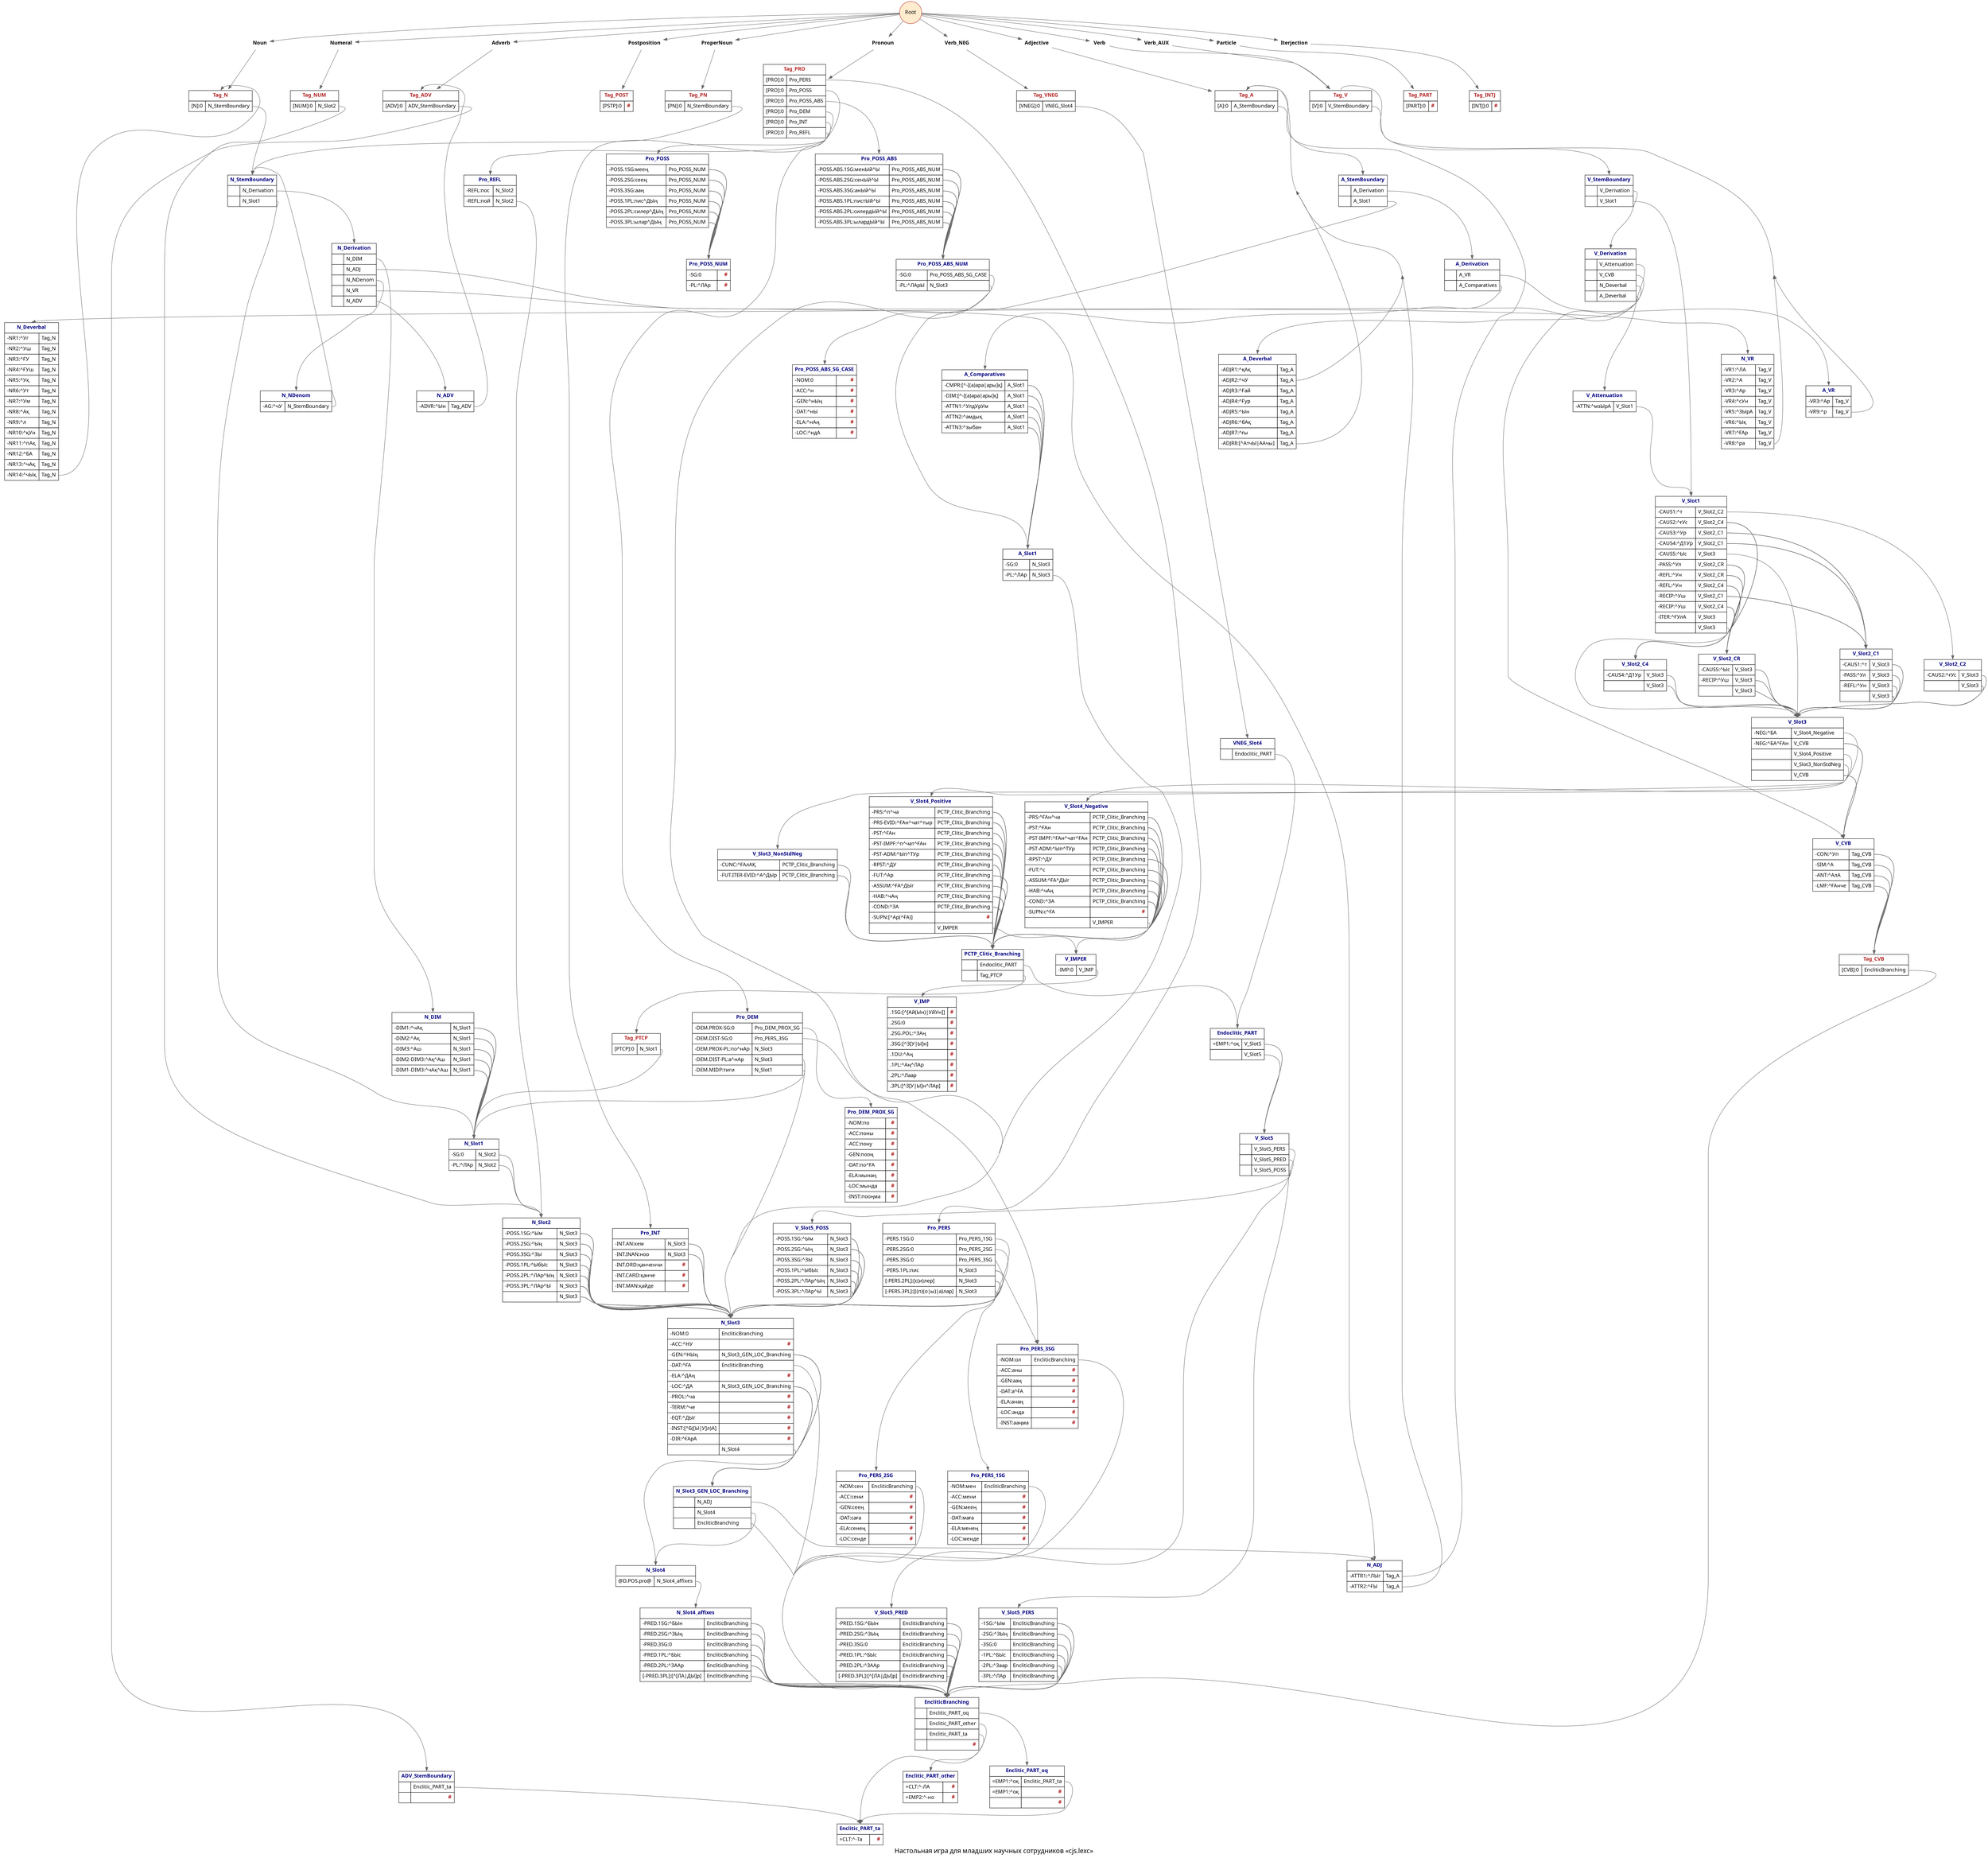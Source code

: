 digraph LEXC {
	graph [concentrate=true,
		fontname="PT Sans",
		fontsize=18,
		label="Настольная игра для младших научных сотрудников «cjs.lexc»",
		nodesep=1.0
	];
	node [fontcolor=black,
		fontname="PT Sans",
		fontsize=14,
		label="\N",
		shape=none
	];
	edge [color=gray40];
	subgraph Tags {
		graph [rank=same];
		Tag_N		 [label=<<table border="0" cellborder="1" cellpadding="6" cellspacing="0"><tr><td colspan="2" port="l"><b><font color="firebrick">Tag_N</font></b></td></tr><tr><td align="left">[N]:0</td><td align="left" port="t0">N_StemBoundary</td></tr></table>>];
		Tag_PN		 [label=<<table border="0" cellborder="1" cellpadding="6" cellspacing="0"><tr><td colspan="2" port="l"><b><font color="firebrick">Tag_PN</font></b></td></tr><tr><td align="left">[PN]:0</td><td align="left" port="t0">N_StemBoundary</td></tr></table>>];
		Tag_INTJ		 [label=<<table border="0" cellborder="1" cellpadding="6" cellspacing="0"><tr><td colspan="2" port="l"><b><font color="firebrick">Tag_INTJ</font></b></td></tr><tr><td align="left">[INTJ]:0</td><td align="right" port="t0"><b><font color="firebrick">#</font></b></td></tr></table>>];
		Tag_V		 [label=<<table border="0" cellborder="1" cellpadding="6" cellspacing="0"><tr><td colspan="2" port="l"><b><font color="firebrick">Tag_V</font></b></td></tr><tr><td align="left">[V]:0</td><td align="left" port="t0">V_StemBoundary</td></tr></table>>];
		Tag_POST		 [label=<<table border="0" cellborder="1" cellpadding="6" cellspacing="0"><tr><td colspan="2" port="l"><b><font color="firebrick">Tag_POST</font></b></td></tr><tr><td align="left">[PSTP]:0</td><td align="right" port="t0"><b><font color="firebrick">#</font></b></td></tr></table>>];
		Tag_A		 [label=<<table border="0" cellborder="1" cellpadding="6" cellspacing="0"><tr><td colspan="2" port="l"><b><font color="firebrick">Tag_A</font></b></td></tr><tr><td align="left">[A]:0</td><td align="left" port="t0">A_StemBoundary</td></tr></table>>];
		Tag_ADV		 [label=<<table border="0" cellborder="1" cellpadding="6" cellspacing="0"><tr><td colspan="2" port="l"><b><font color="firebrick">Tag_ADV</font></b></td></tr><tr><td align="left">[ADV]:0</td><td align="left" port="t0">ADV_StemBoundary</td></tr></table>>];
		Tag_PART		 [label=<<table border="0" cellborder="1" cellpadding="6" cellspacing="0"><tr><td colspan="2" port="l"><b><font color="firebrick">Tag_PART</font></b></td></tr><tr><td align="left">[PART]:0</td><td align="right" port="t0"><b><font color="firebrick">#</font></b></td></tr></table>>];
		Tag_NUM		 [label=<<table border="0" cellborder="1" cellpadding="6" cellspacing="0"><tr><td colspan="2" port="l"><b><font color="firebrick">Tag_NUM</font></b></td></tr><tr><td align="left">[NUM]:0</td><td align="left" port="t0">N_Slot2</td></tr></table>>];
		Tag_PRO		 [label=<<table border="0" cellborder="1" cellpadding="6" cellspacing="0"><tr><td colspan="2" port="l"><b><font color="firebrick">Tag_PRO</font></b></td></tr><tr><td align="left">[PRO]:0</td><td align="left" port="t0">Pro_PERS</td></tr><tr><td align="left">[PRO]:0</td><td align="left" port="t1">Pro_POSS</td></tr><tr><td align="left">[PRO]:0</td><td align="left" port="t2">Pro_POSS_ABS</td></tr><tr><td align="left">[PRO]:0</td><td align="left" port="t3">Pro_DEM</td></tr><tr><td align="left">[PRO]:0</td><td align="left" port="t4">Pro_INT</td></tr><tr><td align="left">[PRO]:0</td><td align="left" port="t5">Pro_REFL</td></tr></table>>];
	}
	Root	 [color=firebrick,
		fillcolor=blanchedalmond,
		shape=circle,
		style=filled];
	Noun	 [fontname="PT Sans Bold"];
	Root -> Noun;
	Root -> Noun;
	Root -> Noun;
	Root -> Noun;
	Root -> Noun;
	Root -> Noun;
	Root -> Noun;
	Root -> Noun;
	Root -> Noun;
	Root -> Noun;
	Root -> Noun;
	Root -> Noun;
	ProperNoun	 [fontname="PT Sans Bold"];
	Root -> ProperNoun;
	Root -> ProperNoun;
	Root -> ProperNoun;
	Root -> ProperNoun;
	Root -> ProperNoun;
	Root -> ProperNoun;
	Root -> ProperNoun;
	Root -> ProperNoun;
	Root -> ProperNoun;
	Root -> ProperNoun;
	Root -> ProperNoun;
	Root -> ProperNoun;
	Pronoun	 [fontname="PT Sans Bold"];
	Root -> Pronoun;
	Root -> Pronoun;
	Root -> Pronoun;
	Root -> Pronoun;
	Root -> Pronoun;
	Root -> Pronoun;
	Root -> Pronoun;
	Root -> Pronoun;
	Root -> Pronoun;
	Root -> Pronoun;
	Root -> Pronoun;
	Root -> Pronoun;
	Postposition	 [fontname="PT Sans Bold"];
	Root -> Postposition;
	Root -> Postposition;
	Root -> Postposition;
	Root -> Postposition;
	Root -> Postposition;
	Root -> Postposition;
	Root -> Postposition;
	Root -> Postposition;
	Root -> Postposition;
	Root -> Postposition;
	Root -> Postposition;
	Root -> Postposition;
	Adjective	 [fontname="PT Sans Bold"];
	Root -> Adjective;
	Root -> Adjective;
	Root -> Adjective;
	Root -> Adjective;
	Root -> Adjective;
	Root -> Adjective;
	Root -> Adjective;
	Root -> Adjective;
	Root -> Adjective;
	Root -> Adjective;
	Root -> Adjective;
	Root -> Adjective;
	Numeral	 [fontname="PT Sans Bold"];
	Root -> Numeral;
	Root -> Numeral;
	Root -> Numeral;
	Root -> Numeral;
	Root -> Numeral;
	Root -> Numeral;
	Root -> Numeral;
	Root -> Numeral;
	Root -> Numeral;
	Root -> Numeral;
	Root -> Numeral;
	Root -> Numeral;
	Verb	 [fontname="PT Sans Bold"];
	Root -> Verb;
	Root -> Verb;
	Root -> Verb;
	Root -> Verb;
	Root -> Verb;
	Root -> Verb;
	Root -> Verb;
	Root -> Verb;
	Root -> Verb;
	Root -> Verb;
	Root -> Verb;
	Root -> Verb;
	Verb_AUX	 [fontname="PT Sans Bold"];
	Root -> Verb_AUX;
	Root -> Verb_AUX;
	Root -> Verb_AUX;
	Root -> Verb_AUX;
	Root -> Verb_AUX;
	Root -> Verb_AUX;
	Root -> Verb_AUX;
	Root -> Verb_AUX;
	Root -> Verb_AUX;
	Root -> Verb_AUX;
	Root -> Verb_AUX;
	Root -> Verb_AUX;
	Verb_NEG	 [fontname="PT Sans Bold"];
	Root -> Verb_NEG;
	Root -> Verb_NEG;
	Root -> Verb_NEG;
	Root -> Verb_NEG;
	Root -> Verb_NEG;
	Root -> Verb_NEG;
	Root -> Verb_NEG;
	Root -> Verb_NEG;
	Root -> Verb_NEG;
	Root -> Verb_NEG;
	Root -> Verb_NEG;
	Root -> Verb_NEG;
	Adverb	 [fontname="PT Sans Bold"];
	Root -> Adverb;
	Root -> Adverb;
	Root -> Adverb;
	Root -> Adverb;
	Root -> Adverb;
	Root -> Adverb;
	Root -> Adverb;
	Root -> Adverb;
	Root -> Adverb;
	Root -> Adverb;
	Root -> Adverb;
	Root -> Adverb;
	Particle	 [fontname="PT Sans Bold"];
	Root -> Particle;
	Root -> Particle;
	Root -> Particle;
	Root -> Particle;
	Root -> Particle;
	Root -> Particle;
	Root -> Particle;
	Root -> Particle;
	Root -> Particle;
	Root -> Particle;
	Root -> Particle;
	Root -> Particle;
	Iterjection	 [fontname="PT Sans Bold"];
	Root -> Iterjection;
	Root -> Iterjection;
	Root -> Iterjection;
	Root -> Iterjection;
	Root -> Iterjection;
	Root -> Iterjection;
	Root -> Iterjection;
	Root -> Iterjection;
	Root -> Iterjection;
	Root -> Iterjection;
	Root -> Iterjection;
	Root -> Iterjection;
	Noun -> Tag_N;
	Noun -> Tag_N;
	Noun -> Tag_N;
	Noun -> Tag_N;
	Noun -> Tag_N;
	Noun -> Tag_N;
	Noun -> Tag_N;
	Noun -> Tag_N;
	Noun -> Tag_N;
	Noun -> Tag_N;
	Noun -> Tag_N;
	Noun -> Tag_N;
	Noun -> Tag_N;
	Noun -> Tag_N;
	Noun -> Tag_N;
	Noun -> Tag_N;
	Noun -> Tag_N;
	Noun -> Tag_N;
	Noun -> Tag_N;
	Noun -> Tag_N;
	Noun -> Tag_N;
	Noun -> Tag_N;
	Noun -> Tag_N;
	Noun -> Tag_N;
	Noun -> Tag_N;
	Noun -> Tag_N;
	Noun -> Tag_N;
	Noun -> Tag_N;
	Noun -> Tag_N;
	Noun -> Tag_N;
	Noun -> Tag_N;
	Noun -> Tag_N;
	Noun -> Tag_N;
	Noun -> Tag_N;
	Noun -> Tag_N;
	Noun -> Tag_N;
	Noun -> Tag_N;
	Noun -> Tag_N;
	Noun -> Tag_N;
	Noun -> Tag_N;
	Noun -> Tag_N;
	Noun -> Tag_N;
	Noun -> Tag_N;
	Noun -> Tag_N;
	Noun -> Tag_N;
	Noun -> Tag_N;
	Noun -> Tag_N;
	Noun -> Tag_N;
	Noun -> Tag_N;
	Noun -> Tag_N;
	Noun -> Tag_N;
	Noun -> Tag_N;
	Noun -> Tag_N;
	Noun -> Tag_N;
	Noun -> Tag_N;
	Noun -> Tag_N;
	Noun -> Tag_N;
	Noun -> Tag_N;
	Noun -> Tag_N;
	Noun -> Tag_N;
	Noun -> Tag_N;
	Noun -> Tag_N;
	Noun -> Tag_N;
	Noun -> Tag_N;
	Noun -> Tag_N;
	Noun -> Tag_N;
	Noun -> Tag_N;
	Noun -> Tag_N;
	Noun -> Tag_N;
	Noun -> Tag_N;
	Noun -> Tag_N;
	Noun -> Tag_N;
	Noun -> Tag_N;
	Noun -> Tag_N;
	Noun -> Tag_N;
	Noun -> Tag_N;
	Noun -> Tag_N;
	Noun -> Tag_N;
	Noun -> Tag_N;
	Noun -> Tag_N;
	Noun -> Tag_N;
	Noun -> Tag_N;
	Noun -> Tag_N;
	Noun -> Tag_N;
	Noun -> Tag_N;
	Noun -> Tag_N;
	Noun -> Tag_N;
	Noun -> Tag_N;
	Noun -> Tag_N;
	Noun -> Tag_N;
	Noun -> Tag_N;
	Noun -> Tag_N;
	Noun -> Tag_N;
	Noun -> Tag_N;
	Noun -> Tag_N;
	Noun -> Tag_N;
	Noun -> Tag_N;
	Noun -> Tag_N;
	Noun -> Tag_N;
	Noun -> Tag_N;
	Noun -> Tag_N;
	Noun -> Tag_N;
	Noun -> Tag_N;
	Noun -> Tag_N;
	Noun -> Tag_N;
	Noun -> Tag_N;
	Noun -> Tag_N;
	Noun -> Tag_N;
	Noun -> Tag_N;
	Noun -> Tag_N;
	Noun -> Tag_N;
	Noun -> Tag_N;
	Noun -> Tag_N;
	Noun -> Tag_N;
	Noun -> Tag_N;
	Noun -> Tag_N;
	Noun -> Tag_N;
	Noun -> Tag_N;
	Noun -> Tag_N;
	Noun -> Tag_N;
	Noun -> Tag_N;
	Noun -> Tag_N;
	Noun -> Tag_N;
	Noun -> Tag_N;
	Noun -> Tag_N;
	Noun -> Tag_N;
	Noun -> Tag_N;
	Noun -> Tag_N;
	Noun -> Tag_N;
	Noun -> Tag_N;
	Noun -> Tag_N;
	Noun -> Tag_N;
	Noun -> Tag_N;
	Noun -> Tag_N;
	Noun -> Tag_N;
	Noun -> Tag_N;
	Noun -> Tag_N;
	Noun -> Tag_N;
	Noun -> Tag_N;
	Noun -> Tag_N;
	Noun -> Tag_N;
	Noun -> Tag_N;
	Noun -> Tag_N;
	Noun -> Tag_N;
	Noun -> Tag_N;
	Noun -> Tag_N;
	Noun -> Tag_N;
	Noun -> Tag_N;
	Noun -> Tag_N;
	Noun -> Tag_N;
	Noun -> Tag_N;
	Noun -> Tag_N;
	Noun -> Tag_N;
	Noun -> Tag_N;
	Noun -> Tag_N;
	Noun -> Tag_N;
	Noun -> Tag_N;
	Noun -> Tag_N;
	Noun -> Tag_N;
	Noun -> Tag_N;
	Noun -> Tag_N;
	Noun -> Tag_N;
	Noun -> Tag_N;
	Noun -> Tag_N;
	Noun -> Tag_N;
	Noun -> Tag_N;
	Noun -> Tag_N;
	Noun -> Tag_N;
	Noun -> Tag_N;
	Noun -> Tag_N;
	Noun -> Tag_N;
	Noun -> Tag_N;
	Noun -> Tag_N;
	Noun -> Tag_N;
	Noun -> Tag_N;
	Noun -> Tag_N;
	Noun -> Tag_N;
	Noun -> Tag_N;
	Noun -> Tag_N;
	Noun -> Tag_N;
	Noun -> Tag_N;
	Noun -> Tag_N;
	Noun -> Tag_N;
	Noun -> Tag_N;
	Noun -> Tag_N;
	Noun -> Tag_N;
	Noun -> Tag_N;
	Noun -> Tag_N;
	Noun -> Tag_N;
	Noun -> Tag_N;
	Noun -> Tag_N;
	Noun -> Tag_N;
	Noun -> Tag_N;
	Noun -> Tag_N;
	Noun -> Tag_N;
	Noun -> Tag_N;
	Noun -> Tag_N;
	Noun -> Tag_N;
	Noun -> Tag_N;
	Noun -> Tag_N;
	Noun -> Tag_N;
	Noun -> Tag_N;
	Noun -> Tag_N;
	Noun -> Tag_N;
	Noun -> Tag_N;
	Noun -> Tag_N;
	Noun -> Tag_N;
	Noun -> Tag_N;
	Noun -> Tag_N;
	Noun -> Tag_N;
	Noun -> Tag_N;
	Noun -> Tag_N;
	Noun -> Tag_N;
	Noun -> Tag_N;
	Noun -> Tag_N;
	Noun -> Tag_N;
	Noun -> Tag_N;
	Noun -> Tag_N;
	Noun -> Tag_N;
	Noun -> Tag_N;
	Noun -> Tag_N;
	Noun -> Tag_N;
	Noun -> Tag_N;
	Noun -> Tag_N;
	Noun -> Tag_N;
	Noun -> Tag_N;
	Noun -> Tag_N;
	Noun -> Tag_N;
	Noun -> Tag_N;
	Noun -> Tag_N;
	Noun -> Tag_N;
	Noun -> Tag_N;
	Noun -> Tag_N;
	Noun -> Tag_N;
	Noun -> Tag_N;
	Noun -> Tag_N;
	Noun -> Tag_N;
	Noun -> Tag_N;
	Noun -> Tag_N;
	Noun -> Tag_N;
	Noun -> Tag_N;
	Noun -> Tag_N;
	Noun -> Tag_N;
	Noun -> Tag_N;
	Noun -> Tag_N;
	Noun -> Tag_N;
	Noun -> Tag_N;
	Noun -> Tag_N;
	Noun -> Tag_N;
	Noun -> Tag_N;
	Noun -> Tag_N;
	Noun -> Tag_N;
	Noun -> Tag_N;
	Noun -> Tag_N;
	Noun -> Tag_N;
	Noun -> Tag_N;
	Noun -> Tag_N;
	Noun -> Tag_N;
	Noun -> Tag_N;
	Noun -> Tag_N;
	Noun -> Tag_N;
	Noun -> Tag_N;
	Noun -> Tag_N;
	Noun -> Tag_N;
	Noun -> Tag_N;
	Noun -> Tag_N;
	Noun -> Tag_N;
	Noun -> Tag_N;
	Noun -> Tag_N;
	Noun -> Tag_N;
	Noun -> Tag_N;
	Noun -> Tag_N;
	Noun -> Tag_N;
	Noun -> Tag_N;
	Noun -> Tag_N;
	Noun -> Tag_N;
	Noun -> Tag_N;
	Noun -> Tag_N;
	Noun -> Tag_N;
	Noun -> Tag_N;
	Noun -> Tag_N;
	Noun -> Tag_N;
	Noun -> Tag_N;
	Noun -> Tag_N;
	Noun -> Tag_N;
	Noun -> Tag_N;
	Noun -> Tag_N;
	Noun -> Tag_N;
	Noun -> Tag_N;
	Noun -> Tag_N;
	Noun -> Tag_N;
	Noun -> Tag_N;
	Noun -> Tag_N;
	Noun -> Tag_N;
	Noun -> Tag_N;
	Noun -> Tag_N;
	Noun -> Tag_N;
	Noun -> Tag_N;
	Noun -> Tag_N;
	Noun -> Tag_N;
	Noun -> Tag_N;
	Noun -> Tag_N;
	Noun -> Tag_N;
	Noun -> Tag_N;
	Noun -> Tag_N;
	Noun -> Tag_N;
	Noun -> Tag_N;
	Noun -> Tag_N;
	Noun -> Tag_N;
	Noun -> Tag_N;
	Noun -> Tag_N;
	Noun -> Tag_N;
	Noun -> Tag_N;
	Noun -> Tag_N;
	Noun -> Tag_N;
	Noun -> Tag_N;
	Noun -> Tag_N;
	Noun -> Tag_N;
	Noun -> Tag_N;
	Noun -> Tag_N;
	Noun -> Tag_N;
	Noun -> Tag_N;
	Noun -> Tag_N;
	Noun -> Tag_N;
	Noun -> Tag_N;
	Noun -> Tag_N;
	Noun -> Tag_N;
	Noun -> Tag_N;
	Noun -> Tag_N;
	Noun -> Tag_N;
	Noun -> Tag_N;
	Noun -> Tag_N;
	Noun -> Tag_N;
	Noun -> Tag_N;
	Noun -> Tag_N;
	Noun -> Tag_N;
	Noun -> Tag_N;
	Noun -> Tag_N;
	Noun -> Tag_N;
	Noun -> Tag_N;
	Noun -> Tag_N;
	Noun -> Tag_N;
	Noun -> Tag_N;
	Noun -> Tag_N;
	Noun -> Tag_N;
	Noun -> Tag_N;
	Noun -> Tag_N;
	Noun -> Tag_N;
	Noun -> Tag_N;
	Noun -> Tag_N;
	Noun -> Tag_N;
	Noun -> Tag_N;
	Noun -> Tag_N;
	Noun -> Tag_N;
	Noun -> Tag_N;
	Noun -> Tag_N;
	Noun -> Tag_N;
	Noun -> Tag_N;
	Noun -> Tag_N;
	Noun -> Tag_N;
	Noun -> Tag_N;
	Noun -> Tag_N;
	Noun -> Tag_N;
	Noun -> Tag_N;
	Noun -> Tag_N;
	Noun -> Tag_N;
	Noun -> Tag_N;
	Noun -> Tag_N;
	Noun -> Tag_N;
	Noun -> Tag_N;
	Noun -> Tag_N;
	Noun -> Tag_N;
	Noun -> Tag_N;
	Noun -> Tag_N;
	Noun -> Tag_N;
	Noun -> Tag_N;
	Noun -> Tag_N;
	Noun -> Tag_N;
	Noun -> Tag_N;
	Noun -> Tag_N;
	Noun -> Tag_N;
	Noun -> Tag_N;
	Noun -> Tag_N;
	Noun -> Tag_N;
	Noun -> Tag_N;
	Noun -> Tag_N;
	Noun -> Tag_N;
	Noun -> Tag_N;
	Noun -> Tag_N;
	Noun -> Tag_N;
	Noun -> Tag_N;
	Noun -> Tag_N;
	Noun -> Tag_N;
	Noun -> Tag_N;
	Noun -> Tag_N;
	Noun -> Tag_N;
	Noun -> Tag_N;
	Noun -> Tag_N;
	Noun -> Tag_N;
	Noun -> Tag_N;
	Noun -> Tag_N;
	Noun -> Tag_N;
	Noun -> Tag_N;
	Noun -> Tag_N;
	Noun -> Tag_N;
	Noun -> Tag_N;
	Noun -> Tag_N;
	Noun -> Tag_N;
	Noun -> Tag_N;
	Noun -> Tag_N;
	Noun -> Tag_N;
	Noun -> Tag_N;
	Noun -> Tag_N;
	Noun -> Tag_N;
	Noun -> Tag_N;
	Noun -> Tag_N;
	Noun -> Tag_N;
	Noun -> Tag_N;
	Noun -> Tag_N;
	Noun -> Tag_N;
	Noun -> Tag_N;
	Noun -> Tag_N;
	Noun -> Tag_N;
	Noun -> Tag_N;
	Noun -> Tag_N;
	Noun -> Tag_N;
	Noun -> Tag_N;
	Noun -> Tag_N;
	Noun -> Tag_N;
	Noun -> Tag_N;
	Noun -> Tag_N;
	Noun -> Tag_N;
	Noun -> Tag_N;
	Noun -> Tag_N;
	Noun -> Tag_N;
	Noun -> Tag_N;
	Noun -> Tag_N;
	Noun -> Tag_N;
	Noun -> Tag_N;
	Noun -> Tag_N;
	Noun -> Tag_N;
	Noun -> Tag_N;
	Noun -> Tag_N;
	Noun -> Tag_N;
	Noun -> Tag_N;
	Noun -> Tag_N;
	Noun -> Tag_N;
	Noun -> Tag_N;
	Noun -> Tag_N;
	Noun -> Tag_N;
	Noun -> Tag_N;
	Noun -> Tag_N;
	Noun -> Tag_N;
	Noun -> Tag_N;
	Noun -> Tag_N;
	Noun -> Tag_N;
	Noun -> Tag_N;
	Noun -> Tag_N;
	Noun -> Tag_N;
	Noun -> Tag_N;
	Noun -> Tag_N;
	Noun -> Tag_N;
	Noun -> Tag_N;
	Noun -> Tag_N;
	Noun -> Tag_N;
	Noun -> Tag_N;
	Noun -> Tag_N;
	Noun -> Tag_N;
	Noun -> Tag_N;
	Noun -> Tag_N;
	Noun -> Tag_N;
	Noun -> Tag_N;
	Noun -> Tag_N;
	Noun -> Tag_N;
	Noun -> Tag_N;
	Noun -> Tag_N;
	Noun -> Tag_N;
	Noun -> Tag_N;
	Noun -> Tag_N;
	Noun -> Tag_N;
	Noun -> Tag_N;
	Noun -> Tag_N;
	Noun -> Tag_N;
	Noun -> Tag_N;
	Noun -> Tag_N;
	Noun -> Tag_N;
	Noun -> Tag_N;
	Noun -> Tag_N;
	Noun -> Tag_N;
	Noun -> Tag_N;
	Noun -> Tag_N;
	Noun -> Tag_N;
	Noun -> Tag_N;
	Noun -> Tag_N;
	Noun -> Tag_N;
	Noun -> Tag_N;
	Noun -> Tag_N;
	Noun -> Tag_N;
	Noun -> Tag_N;
	Noun -> Tag_N;
	Noun -> Tag_N;
	Noun -> Tag_N;
	Noun -> Tag_N;
	Noun -> Tag_N;
	Noun -> Tag_N;
	Noun -> Tag_N;
	Noun -> Tag_N;
	Noun -> Tag_N;
	Noun -> Tag_N;
	Noun -> Tag_N;
	Noun -> Tag_N;
	Noun -> Tag_N;
	Noun -> Tag_N;
	Noun -> Tag_N;
	Noun -> Tag_N;
	Noun -> Tag_N;
	Noun -> Tag_N;
	Noun -> Tag_N;
	Noun -> Tag_N;
	Noun -> Tag_N;
	Noun -> Tag_N;
	Noun -> Tag_N;
	Noun -> Tag_N;
	Noun -> Tag_N;
	Noun -> Tag_N;
	Noun -> Tag_N;
	Noun -> Tag_N;
	Noun -> Tag_N;
	Noun -> Tag_N;
	Noun -> Tag_N;
	Noun -> Tag_N;
	Noun -> Tag_N;
	Noun -> Tag_N;
	Noun -> Tag_N;
	Noun -> Tag_N;
	Noun -> Tag_N;
	Noun -> Tag_N;
	Noun -> Tag_N;
	Noun -> Tag_N;
	Noun -> Tag_N;
	Noun -> Tag_N;
	Noun -> Tag_N;
	Noun -> Tag_N;
	Noun -> Tag_N;
	Noun -> Tag_N;
	Noun -> Tag_N;
	Noun -> Tag_N;
	Noun -> Tag_N;
	Noun -> Tag_N;
	Noun -> Tag_N;
	Noun -> Tag_N;
	Noun -> Tag_N;
	Noun -> Tag_N;
	Noun -> Tag_N;
	Noun -> Tag_N;
	Noun -> Tag_N;
	Noun -> Tag_N;
	Noun -> Tag_N;
	Noun -> Tag_N;
	Noun -> Tag_N;
	Noun -> Tag_N;
	Noun -> Tag_N;
	Noun -> Tag_N;
	Noun -> Tag_N;
	Noun -> Tag_N;
	Noun -> Tag_N;
	Noun -> Tag_N;
	Noun -> Tag_N;
	Noun -> Tag_N;
	Noun -> Tag_N;
	Noun -> Tag_N;
	Noun -> Tag_N;
	Noun -> Tag_N;
	Noun -> Tag_N;
	Noun -> Tag_N;
	Noun -> Tag_N;
	Noun -> Tag_N;
	Noun -> Tag_N;
	Noun -> Tag_N;
	Noun -> Tag_N;
	Noun -> Tag_N;
	Noun -> Tag_N;
	Noun -> Tag_N;
	Noun -> Tag_N;
	Noun -> Tag_N;
	Noun -> Tag_N;
	Noun -> Tag_N;
	Noun -> Tag_N;
	Noun -> Tag_N;
	Noun -> Tag_N;
	Noun -> Tag_N;
	Noun -> Tag_N;
	Noun -> Tag_N;
	Noun -> Tag_N;
	Noun -> Tag_N;
	Noun -> Tag_N;
	Noun -> Tag_N;
	Noun -> Tag_N;
	Noun -> Tag_N;
	Noun -> Tag_N;
	Noun -> Tag_N;
	Noun -> Tag_N;
	Noun -> Tag_N;
	Noun -> Tag_N;
	Noun -> Tag_N;
	Noun -> Tag_N;
	Noun -> Tag_N;
	Noun -> Tag_N;
	Noun -> Tag_N;
	Noun -> Tag_N;
	Noun -> Tag_N;
	Noun -> Tag_N;
	Noun -> Tag_N;
	Noun -> Tag_N;
	Noun -> Tag_N;
	Noun -> Tag_N;
	Noun -> Tag_N;
	Noun -> Tag_N;
	Noun -> Tag_N;
	Noun -> Tag_N;
	Noun -> Tag_N;
	Noun -> Tag_N;
	Noun -> Tag_N;
	Noun -> Tag_N;
	Noun -> Tag_N;
	Noun -> Tag_N;
	Noun -> Tag_N;
	Noun -> Tag_N;
	Noun -> Tag_N;
	Noun -> Tag_N;
	Noun -> Tag_N;
	Noun -> Tag_N;
	Noun -> Tag_N;
	Noun -> Tag_N;
	Noun -> Tag_N;
	Noun -> Tag_N;
	Noun -> Tag_N;
	Noun -> Tag_N;
	Noun -> Tag_N;
	Noun -> Tag_N;
	Noun -> Tag_N;
	Noun -> Tag_N;
	Noun -> Tag_N;
	Noun -> Tag_N;
	Noun -> Tag_N;
	Noun -> Tag_N;
	Noun -> Tag_N;
	Noun -> Tag_N;
	Noun -> Tag_N;
	Noun -> Tag_N;
	Noun -> Tag_N;
	Noun -> Tag_N;
	Noun -> Tag_N;
	Noun -> Tag_N;
	Noun -> Tag_N;
	Noun -> Tag_N;
	Noun -> Tag_N;
	Noun -> Tag_N;
	Noun -> Tag_N;
	Noun -> Tag_N;
	Noun -> Tag_N;
	Noun -> Tag_N;
	Noun -> Tag_N;
	Noun -> Tag_N;
	Noun -> Tag_N;
	Noun -> Tag_N;
	Noun -> Tag_N;
	Noun -> Tag_N;
	Noun -> Tag_N;
	Noun -> Tag_N;
	Noun -> Tag_N;
	Noun -> Tag_N;
	Noun -> Tag_N;
	Noun -> Tag_N;
	Noun -> Tag_N;
	Noun -> Tag_N;
	Noun -> Tag_N;
	Noun -> Tag_N;
	Noun -> Tag_N;
	Noun -> Tag_N;
	Noun -> Tag_N;
	Noun -> Tag_N;
	Noun -> Tag_N;
	Noun -> Tag_N;
	Noun -> Tag_N;
	Noun -> Tag_N;
	Noun -> Tag_N;
	Noun -> Tag_N;
	Noun -> Tag_N;
	Noun -> Tag_N;
	Noun -> Tag_N;
	Noun -> Tag_N;
	Noun -> Tag_N;
	Noun -> Tag_N;
	Noun -> Tag_N;
	Noun -> Tag_N;
	Noun -> Tag_N;
	Noun -> Tag_N;
	Noun -> Tag_N;
	Noun -> Tag_N;
	Noun -> Tag_N;
	Noun -> Tag_N;
	Noun -> Tag_N;
	Noun -> Tag_N;
	Noun -> Tag_N;
	Noun -> Tag_N;
	Noun -> Tag_N;
	Noun -> Tag_N;
	Noun -> Tag_N;
	Noun -> Tag_N;
	Noun -> Tag_N;
	Noun -> Tag_N;
	Noun -> Tag_N;
	Noun -> Tag_N;
	Noun -> Tag_N;
	Noun -> Tag_N;
	Noun -> Tag_N;
	Noun -> Tag_N;
	Noun -> Tag_N;
	Noun -> Tag_N;
	Noun -> Tag_N;
	Noun -> Tag_N;
	Noun -> Tag_N;
	Noun -> Tag_N;
	Noun -> Tag_N;
	Noun -> Tag_N;
	Noun -> Tag_N;
	Noun -> Tag_N;
	Noun -> Tag_N;
	Noun -> Tag_N;
	Noun -> Tag_N;
	Noun -> Tag_N;
	Noun -> Tag_N;
	Noun -> Tag_N;
	Noun -> Tag_N;
	Noun -> Tag_N;
	Noun -> Tag_N;
	Noun -> Tag_N;
	Noun -> Tag_N;
	Noun -> Tag_N;
	Noun -> Tag_N;
	Noun -> Tag_N;
	Noun -> Tag_N;
	Noun -> Tag_N;
	Noun -> Tag_N;
	Noun -> Tag_N;
	Noun -> Tag_N;
	Noun -> Tag_N;
	Noun -> Tag_N;
	Noun -> Tag_N;
	Noun -> Tag_N;
	Noun -> Tag_N;
	Noun -> Tag_N;
	Noun -> Tag_N;
	Noun -> Tag_N;
	Noun -> Tag_N;
	Noun -> Tag_N;
	Noun -> Tag_N;
	Noun -> Tag_N;
	Noun -> Tag_N;
	Noun -> Tag_N;
	Noun -> Tag_N;
	Noun -> Tag_N;
	Noun -> Tag_N;
	Noun -> Tag_N;
	Noun -> Tag_N;
	Noun -> Tag_N;
	Noun -> Tag_N;
	Noun -> Tag_N;
	Noun -> Tag_N;
	Noun -> Tag_N;
	Noun -> Tag_N;
	Noun -> Tag_N;
	Noun -> Tag_N;
	Noun -> Tag_N;
	Noun -> Tag_N;
	Noun -> Tag_N;
	Noun -> Tag_N;
	Noun -> Tag_N;
	Noun -> Tag_N;
	Noun -> Tag_N;
	Noun -> Tag_N;
	Noun -> Tag_N;
	Noun -> Tag_N;
	Noun -> Tag_N;
	Noun -> Tag_N;
	Noun -> Tag_N;
	Noun -> Tag_N;
	Noun -> Tag_N;
	Noun -> Tag_N;
	Noun -> Tag_N;
	Noun -> Tag_N;
	Noun -> Tag_N;
	Noun -> Tag_N;
	Noun -> Tag_N;
	Noun -> Tag_N;
	Noun -> Tag_N;
	Noun -> Tag_N;
	Noun -> Tag_N;
	Noun -> Tag_N;
	Noun -> Tag_N;
	Noun -> Tag_N;
	Noun -> Tag_N;
	Noun -> Tag_N;
	Noun -> Tag_N;
	Noun -> Tag_N;
	Noun -> Tag_N;
	Noun -> Tag_N;
	Noun -> Tag_N;
	Noun -> Tag_N;
	Noun -> Tag_N;
	Noun -> Tag_N;
	Noun -> Tag_N;
	Noun -> Tag_N;
	Noun -> Tag_N;
	Noun -> Tag_N;
	Noun -> Tag_N;
	Noun -> Tag_N;
	Noun -> Tag_N;
	Noun -> Tag_N;
	Noun -> Tag_N;
	Noun -> Tag_N;
	Noun -> Tag_N;
	Noun -> Tag_N;
	Noun -> Tag_N;
	Noun -> Tag_N;
	Noun -> Tag_N;
	Noun -> Tag_N;
	Noun -> Tag_N;
	Noun -> Tag_N;
	Noun -> Tag_N;
	Noun -> Tag_N;
	Noun -> Tag_N;
	Noun -> Tag_N;
	Noun -> Tag_N;
	Noun -> Tag_N;
	Noun -> Tag_N;
	Noun -> Tag_N;
	Noun -> Tag_N;
	Noun -> Tag_N;
	Noun -> Tag_N;
	Noun -> Tag_N;
	Noun -> Tag_N;
	Noun -> Tag_N;
	Noun -> Tag_N;
	Noun -> Tag_N;
	Noun -> Tag_N;
	Noun -> Tag_N;
	Noun -> Tag_N;
	Noun -> Tag_N;
	Noun -> Tag_N;
	Noun -> Tag_N;
	Noun -> Tag_N;
	Noun -> Tag_N;
	Noun -> Tag_N;
	Noun -> Tag_N;
	Noun -> Tag_N;
	Noun -> Tag_N;
	Noun -> Tag_N;
	Noun -> Tag_N;
	Noun -> Tag_N;
	Noun -> Tag_N;
	Noun -> Tag_N;
	Noun -> Tag_N;
	Noun -> Tag_N;
	Noun -> Tag_N;
	Noun -> Tag_N;
	Noun -> Tag_N;
	Noun -> Tag_N;
	Noun -> Tag_N;
	Noun -> Tag_N;
	Noun -> Tag_N;
	Noun -> Tag_N;
	Noun -> Tag_N;
	Noun -> Tag_N;
	Noun -> Tag_N;
	Noun -> Tag_N;
	Noun -> Tag_N;
	Noun -> Tag_N;
	Noun -> Tag_N;
	Noun -> Tag_N;
	Noun -> Tag_N;
	Noun -> Tag_N;
	Noun -> Tag_N;
	Noun -> Tag_N;
	Noun -> Tag_N;
	Noun -> Tag_N;
	Noun -> Tag_N;
	Noun -> Tag_N;
	Noun -> Tag_N;
	Noun -> Tag_N;
	Noun -> Tag_N;
	Noun -> Tag_N;
	Noun -> Tag_N;
	Noun -> Tag_N;
	Noun -> Tag_N;
	Noun -> Tag_N;
	Noun -> Tag_N;
	Noun -> Tag_N;
	Noun -> Tag_N;
	Noun -> Tag_N;
	Noun -> Tag_N;
	Noun -> Tag_N;
	Noun -> Tag_N;
	Noun -> Tag_N;
	Noun -> Tag_N;
	Noun -> Tag_N;
	Noun -> Tag_N;
	Noun -> Tag_N;
	Noun -> Tag_N;
	Noun -> Tag_N;
	Noun -> Tag_N;
	Noun -> Tag_N;
	Noun -> Tag_N;
	Noun -> Tag_N;
	Noun -> Tag_N;
	Noun -> Tag_N;
	Noun -> Tag_N;
	Noun -> Tag_N;
	Noun -> Tag_N;
	Noun -> Tag_N;
	Noun -> Tag_N;
	Noun -> Tag_N;
	Noun -> Tag_N;
	Noun -> Tag_N;
	Noun -> Tag_N;
	Noun -> Tag_N;
	Noun -> Tag_N;
	Noun -> Tag_N;
	Noun -> Tag_N;
	Noun -> Tag_N;
	Noun -> Tag_N;
	Noun -> Tag_N;
	Noun -> Tag_N;
	Noun -> Tag_N;
	Noun -> Tag_N;
	Noun -> Tag_N;
	Noun -> Tag_N;
	Noun -> Tag_N;
	Noun -> Tag_N;
	Noun -> Tag_N;
	Noun -> Tag_N;
	Noun -> Tag_N;
	Noun -> Tag_N;
	Noun -> Tag_N;
	Noun -> Tag_N;
	Noun -> Tag_N;
	Noun -> Tag_N;
	Noun -> Tag_N;
	Noun -> Tag_N;
	Noun -> Tag_N;
	Noun -> Tag_N;
	Noun -> Tag_N;
	Noun -> Tag_N;
	Noun -> Tag_N;
	Noun -> Tag_N;
	Noun -> Tag_N;
	Noun -> Tag_N;
	Noun -> Tag_N;
	Noun -> Tag_N;
	Noun -> Tag_N;
	Noun -> Tag_N;
	Noun -> Tag_N;
	Noun -> Tag_N;
	Noun -> Tag_N;
	Noun -> Tag_N;
	Noun -> Tag_N;
	Noun -> Tag_N;
	Noun -> Tag_N;
	Noun -> Tag_N;
	Noun -> Tag_N;
	Noun -> Tag_N;
	Noun -> Tag_N;
	Noun -> Tag_N;
	Noun -> Tag_N;
	Noun -> Tag_N;
	Noun -> Tag_N;
	Noun -> Tag_N;
	Noun -> Tag_N;
	Noun -> Tag_N;
	Noun -> Tag_N;
	Noun -> Tag_N;
	Noun -> Tag_N;
	Noun -> Tag_N;
	Noun -> Tag_N;
	Noun -> Tag_N;
	Noun -> Tag_N;
	Noun -> Tag_N;
	Noun -> Tag_N;
	Noun -> Tag_N;
	Noun -> Tag_N;
	Noun -> Tag_N;
	Noun -> Tag_N;
	Noun -> Tag_N;
	Noun -> Tag_N;
	Noun -> Tag_N;
	Noun -> Tag_N;
	Noun -> Tag_N;
	Noun -> Tag_N;
	Noun -> Tag_N;
	Noun -> Tag_N;
	Noun -> Tag_N;
	Noun -> Tag_N;
	Noun -> Tag_N;
	Noun -> Tag_N;
	Noun -> Tag_N;
	Noun -> Tag_N;
	Noun -> Tag_N;
	Noun -> Tag_N;
	Noun -> Tag_N;
	Noun -> Tag_N;
	Noun -> Tag_N;
	Noun -> Tag_N;
	Noun -> Tag_N;
	Noun -> Tag_N;
	Noun -> Tag_N;
	Noun -> Tag_N;
	Noun -> Tag_N;
	Noun -> Tag_N;
	Noun -> Tag_N;
	Noun -> Tag_N;
	Noun -> Tag_N;
	Noun -> Tag_N;
	Noun -> Tag_N;
	Noun -> Tag_N;
	Noun -> Tag_N;
	Noun -> Tag_N;
	Noun -> Tag_N;
	Noun -> Tag_N;
	Noun -> Tag_N;
	Noun -> Tag_N;
	Noun -> Tag_N;
	Noun -> Tag_N;
	Noun -> Tag_N;
	Noun -> Tag_N;
	Noun -> Tag_N;
	Noun -> Tag_N;
	Noun -> Tag_N;
	Noun -> Tag_N;
	Noun -> Tag_N;
	Noun -> Tag_N;
	Noun -> Tag_N;
	Noun -> Tag_N;
	Noun -> Tag_N;
	Noun -> Tag_N;
	Noun -> Tag_N;
	Noun -> Tag_N;
	Noun -> Tag_N;
	Noun -> Tag_N;
	Noun -> Tag_N;
	Noun -> Tag_N;
	Noun -> Tag_N;
	Noun -> Tag_N;
	Noun -> Tag_N;
	Noun -> Tag_N;
	Noun -> Tag_N;
	Noun -> Tag_N;
	Noun -> Tag_N;
	Noun -> Tag_N;
	Noun -> Tag_N;
	Noun -> Tag_N;
	Noun -> Tag_N;
	Noun -> Tag_N;
	Noun -> Tag_N;
	Noun -> Tag_N;
	Noun -> Tag_N;
	Noun -> Tag_N;
	Noun -> Tag_N;
	Noun -> Tag_N;
	Noun -> Tag_N;
	Noun -> Tag_N;
	Noun -> Tag_N;
	Noun -> Tag_N;
	Noun -> Tag_N;
	Noun -> Tag_N;
	Noun -> Tag_N;
	Noun -> Tag_N;
	Noun -> Tag_N;
	Noun -> Tag_N;
	Noun -> Tag_N;
	Noun -> Tag_N;
	Noun -> Tag_N;
	Noun -> Tag_N;
	Noun -> Tag_N;
	Noun -> Tag_N;
	Noun -> Tag_N;
	Noun -> Tag_N;
	Noun -> Tag_N;
	Noun -> Tag_N;
	Noun -> Tag_N;
	Noun -> Tag_N;
	Noun -> Tag_N;
	Noun -> Tag_N;
	Noun -> Tag_N;
	Noun -> Tag_N;
	Noun -> Tag_N;
	Noun -> Tag_N;
	Noun -> Tag_N;
	Noun -> Tag_N;
	Noun -> Tag_N;
	Noun -> Tag_N;
	Noun -> Tag_N;
	Noun -> Tag_N;
	Noun -> Tag_N;
	Noun -> Tag_N;
	Noun -> Tag_N;
	Noun -> Tag_N;
	Noun -> Tag_N;
	Noun -> Tag_N;
	Noun -> Tag_N;
	Noun -> Tag_N;
	Noun -> Tag_N;
	Noun -> Tag_N;
	Noun -> Tag_N;
	Noun -> Tag_N;
	Noun -> Tag_N;
	Noun -> Tag_N;
	Noun -> Tag_N;
	Noun -> Tag_N;
	Noun -> Tag_N;
	Noun -> Tag_N;
	Noun -> Tag_N;
	Noun -> Tag_N;
	Noun -> Tag_N;
	Noun -> Tag_N;
	Noun -> Tag_N;
	Noun -> Tag_N;
	Noun -> Tag_N;
	Noun -> Tag_N;
	Noun -> Tag_N;
	Noun -> Tag_N;
	Noun -> Tag_N;
	Noun -> Tag_N;
	Noun -> Tag_N;
	Noun -> Tag_N;
	Noun -> Tag_N;
	Noun -> Tag_N;
	Noun -> Tag_N;
	Noun -> Tag_N;
	Noun -> Tag_N;
	Noun -> Tag_N;
	Noun -> Tag_N;
	Noun -> Tag_N;
	Noun -> Tag_N;
	Noun -> Tag_N;
	Noun -> Tag_N;
	Noun -> Tag_N;
	Noun -> Tag_N;
	Noun -> Tag_N;
	Noun -> Tag_N;
	Noun -> Tag_N;
	Noun -> Tag_N;
	Noun -> Tag_N;
	Noun -> Tag_N;
	Noun -> Tag_N;
	Noun -> Tag_N;
	Noun -> Tag_N;
	Noun -> Tag_N;
	Noun -> Tag_N;
	Noun -> Tag_N;
	Noun -> Tag_N;
	Noun -> Tag_N;
	Noun -> Tag_N;
	Noun -> Tag_N;
	Noun -> Tag_N;
	Noun -> Tag_N;
	Noun -> Tag_N;
	Noun -> Tag_N;
	Noun -> Tag_N;
	Noun -> Tag_N;
	Noun -> Tag_N;
	Noun -> Tag_N;
	Noun -> Tag_N;
	Noun -> Tag_N;
	Noun -> Tag_N;
	Noun -> Tag_N;
	Noun -> Tag_N;
	Noun -> Tag_N;
	Noun -> Tag_N;
	Noun -> Tag_N;
	Noun -> Tag_N;
	Noun -> Tag_N;
	Noun -> Tag_N;
	Noun -> Tag_N;
	Noun -> Tag_N;
	Noun -> Tag_N;
	Noun -> Tag_N;
	Noun -> Tag_N;
	Noun -> Tag_N;
	Noun -> Tag_N;
	Noun -> Tag_N;
	Noun -> Tag_N;
	Noun -> Tag_N;
	Noun -> Tag_N;
	Noun -> Tag_N;
	Noun -> Tag_N;
	Noun -> Tag_N;
	Noun -> Tag_N;
	Noun -> Tag_N;
	Noun -> Tag_N;
	Noun -> Tag_N;
	Noun -> Tag_N;
	Noun -> Tag_N;
	Noun -> Tag_N;
	Noun -> Tag_N;
	Noun -> Tag_N;
	Noun -> Tag_N;
	Noun -> Tag_N;
	Noun -> Tag_N;
	Noun -> Tag_N;
	Noun -> Tag_N;
	Noun -> Tag_N;
	Noun -> Tag_N;
	Noun -> Tag_N;
	Noun -> Tag_N;
	Noun -> Tag_N;
	Noun -> Tag_N;
	Noun -> Tag_N;
	Noun -> Tag_N;
	Noun -> Tag_N;
	Noun -> Tag_N;
	Noun -> Tag_N;
	Noun -> Tag_N;
	Noun -> Tag_N;
	Noun -> Tag_N;
	Noun -> Tag_N;
	Noun -> Tag_N;
	Noun -> Tag_N;
	Noun -> Tag_N;
	Noun -> Tag_N;
	Noun -> Tag_N;
	Noun -> Tag_N;
	Noun -> Tag_N;
	Noun -> Tag_N;
	Noun -> Tag_N;
	Noun -> Tag_N;
	Noun -> Tag_N;
	Noun -> Tag_N;
	Noun -> Tag_N;
	Noun -> Tag_N;
	Noun -> Tag_N;
	Noun -> Tag_N;
	Noun -> Tag_N;
	Noun -> Tag_N;
	Noun -> Tag_N;
	Noun -> Tag_N;
	Noun -> Tag_N;
	Noun -> Tag_N;
	Noun -> Tag_N;
	Noun -> Tag_N;
	Noun -> Tag_N;
	Noun -> Tag_N;
	Noun -> Tag_N;
	Noun -> Tag_N;
	Noun -> Tag_N;
	Noun -> Tag_N;
	Noun -> Tag_N;
	Noun -> Tag_N;
	Noun -> Tag_N;
	Noun -> Tag_N;
	Noun -> Tag_N;
	Noun -> Tag_N;
	Noun -> Tag_N;
	Noun -> Tag_N;
	Noun -> Tag_N;
	Noun -> Tag_N;
	Noun -> Tag_N;
	Noun -> Tag_N;
	Noun -> Tag_N;
	Noun -> Tag_N;
	Noun -> Tag_N;
	Noun -> Tag_N;
	Noun -> Tag_N;
	Noun -> Tag_N;
	Noun -> Tag_N;
	Noun -> Tag_N;
	Noun -> Tag_N;
	Noun -> Tag_N;
	Noun -> Tag_N;
	Noun -> Tag_N;
	Noun -> Tag_N;
	Noun -> Tag_N;
	Noun -> Tag_N;
	Noun -> Tag_N;
	Noun -> Tag_N;
	Noun -> Tag_N;
	Noun -> Tag_N;
	Noun -> Tag_N;
	Noun -> Tag_N;
	Noun -> Tag_N;
	Noun -> Tag_N;
	Noun -> Tag_N;
	Noun -> Tag_N;
	Noun -> Tag_N;
	Noun -> Tag_N;
	Noun -> Tag_N;
	Noun -> Tag_N;
	Noun -> Tag_N;
	Noun -> Tag_N;
	Noun -> Tag_N;
	Noun -> Tag_N;
	Noun -> Tag_N;
	Noun -> Tag_N;
	Noun -> Tag_N;
	Noun -> Tag_N;
	Noun -> Tag_N;
	Noun -> Tag_N;
	Noun -> Tag_N;
	Noun -> Tag_N;
	Noun -> Tag_N;
	Noun -> Tag_N;
	Noun -> Tag_N;
	Noun -> Tag_N;
	Noun -> Tag_N;
	Noun -> Tag_N;
	Noun -> Tag_N;
	Noun -> Tag_N;
	Noun -> Tag_N;
	Noun -> Tag_N;
	Noun -> Tag_N;
	Noun -> Tag_N;
	Noun -> Tag_N;
	Noun -> Tag_N;
	Noun -> Tag_N;
	Noun -> Tag_N;
	Noun -> Tag_N;
	Noun -> Tag_N;
	Noun -> Tag_N;
	Noun -> Tag_N;
	Noun -> Tag_N;
	Noun -> Tag_N;
	ProperNoun -> Tag_PN;
	ProperNoun -> Tag_PN;
	ProperNoun -> Tag_PN;
	ProperNoun -> Tag_PN;
	ProperNoun -> Tag_PN;
	ProperNoun -> Tag_PN;
	ProperNoun -> Tag_PN;
	ProperNoun -> Tag_PN;
	ProperNoun -> Tag_PN;
	ProperNoun -> Tag_PN;
	ProperNoun -> Tag_PN;
	ProperNoun -> Tag_PN;
	ProperNoun -> Tag_PN;
	ProperNoun -> Tag_PN;
	ProperNoun -> Tag_PN;
	ProperNoun -> Tag_PN;
	ProperNoun -> Tag_PN;
	ProperNoun -> Tag_PN;
	ProperNoun -> Tag_PN;
	ProperNoun -> Tag_PN;
	ProperNoun -> Tag_PN;
	ProperNoun -> Tag_PN;
	ProperNoun -> Tag_PN;
	ProperNoun -> Tag_PN;
	ProperNoun -> Tag_PN;
	ProperNoun -> Tag_PN;
	ProperNoun -> Tag_PN;
	ProperNoun -> Tag_PN;
	ProperNoun -> Tag_PN;
	ProperNoun -> Tag_PN;
	ProperNoun -> Tag_PN;
	ProperNoun -> Tag_PN;
	ProperNoun -> Tag_PN;
	ProperNoun -> Tag_PN;
	ProperNoun -> Tag_PN;
	ProperNoun -> Tag_PN;
	ProperNoun -> Tag_PN;
	ProperNoun -> Tag_PN;
	ProperNoun -> Tag_PN;
	ProperNoun -> Tag_PN;
	ProperNoun -> Tag_PN;
	ProperNoun -> Tag_PN;
	ProperNoun -> Tag_PN;
	ProperNoun -> Tag_PN;
	ProperNoun -> Tag_PN;
	ProperNoun -> Tag_PN;
	ProperNoun -> Tag_PN;
	ProperNoun -> Tag_PN;
	ProperNoun -> Tag_PN;
	ProperNoun -> Tag_PN;
	ProperNoun -> Tag_PN;
	ProperNoun -> Tag_PN;
	ProperNoun -> Tag_PN;
	ProperNoun -> Tag_PN;
	ProperNoun -> Tag_PN;
	ProperNoun -> Tag_PN;
	ProperNoun -> Tag_PN;
	ProperNoun -> Tag_PN;
	ProperNoun -> Tag_PN;
	ProperNoun -> Tag_PN;
	ProperNoun -> Tag_PN;
	ProperNoun -> Tag_PN;
	ProperNoun -> Tag_PN;
	ProperNoun -> Tag_PN;
	ProperNoun -> Tag_PN;
	ProperNoun -> Tag_PN;
	ProperNoun -> Tag_PN;
	ProperNoun -> Tag_PN;
	ProperNoun -> Tag_PN;
	ProperNoun -> Tag_PN;
	ProperNoun -> Tag_PN;
	ProperNoun -> Tag_PN;
	ProperNoun -> Tag_PN;
	ProperNoun -> Tag_PN;
	ProperNoun -> Tag_PN;
	ProperNoun -> Tag_PN;
	ProperNoun -> Tag_PN;
	ProperNoun -> Tag_PN;
	ProperNoun -> Tag_PN;
	ProperNoun -> Tag_PN;
	ProperNoun -> Tag_PN;
	ProperNoun -> Tag_PN;
	ProperNoun -> Tag_PN;
	ProperNoun -> Tag_PN;
	ProperNoun -> Tag_PN;
	ProperNoun -> Tag_PN;
	ProperNoun -> Tag_PN;
	ProperNoun -> Tag_PN;
	ProperNoun -> Tag_PN;
	ProperNoun -> Tag_PN;
	ProperNoun -> Tag_PN;
	ProperNoun -> Tag_PN;
	ProperNoun -> Tag_PN;
	ProperNoun -> Tag_PN;
	ProperNoun -> Tag_PN;
	ProperNoun -> Tag_PN;
	ProperNoun -> Tag_PN;
	ProperNoun -> Tag_PN;
	ProperNoun -> Tag_PN;
	ProperNoun -> Tag_PN;
	ProperNoun -> Tag_PN;
	ProperNoun -> Tag_PN;
	ProperNoun -> Tag_PN;
	ProperNoun -> Tag_PN;
	ProperNoun -> Tag_PN;
	ProperNoun -> Tag_PN;
	ProperNoun -> Tag_PN;
	ProperNoun -> Tag_PN;
	ProperNoun -> Tag_PN;
	ProperNoun -> Tag_PN;
	ProperNoun -> Tag_PN;
	ProperNoun -> Tag_PN;
	ProperNoun -> Tag_PN;
	ProperNoun -> Tag_PN;
	ProperNoun -> Tag_PN;
	ProperNoun -> Tag_PN;
	ProperNoun -> Tag_PN;
	ProperNoun -> Tag_PN;
	ProperNoun -> Tag_PN;
	ProperNoun -> Tag_PN;
	ProperNoun -> Tag_PN;
	ProperNoun -> Tag_PN;
	ProperNoun -> Tag_PN;
	ProperNoun -> Tag_PN;
	ProperNoun -> Tag_PN;
	ProperNoun -> Tag_PN;
	ProperNoun -> Tag_PN;
	ProperNoun -> Tag_PN;
	ProperNoun -> Tag_PN;
	ProperNoun -> Tag_PN;
	ProperNoun -> Tag_PN;
	ProperNoun -> Tag_PN;
	ProperNoun -> Tag_PN;
	ProperNoun -> Tag_PN;
	ProperNoun -> Tag_PN;
	ProperNoun -> Tag_PN;
	ProperNoun -> Tag_PN;
	ProperNoun -> Tag_PN;
	ProperNoun -> Tag_PN;
	ProperNoun -> Tag_PN;
	ProperNoun -> Tag_PN;
	ProperNoun -> Tag_PN;
	ProperNoun -> Tag_PN;
	ProperNoun -> Tag_PN;
	ProperNoun -> Tag_PN;
	ProperNoun -> Tag_PN;
	ProperNoun -> Tag_PN;
	ProperNoun -> Tag_PN;
	ProperNoun -> Tag_PN;
	ProperNoun -> Tag_PN;
	ProperNoun -> Tag_PN;
	ProperNoun -> Tag_PN;
	ProperNoun -> Tag_PN;
	ProperNoun -> Tag_PN;
	ProperNoun -> Tag_PN;
	ProperNoun -> Tag_PN;
	ProperNoun -> Tag_PN;
	ProperNoun -> Tag_PN;
	ProperNoun -> Tag_PN;
	ProperNoun -> Tag_PN;
	ProperNoun -> Tag_PN;
	ProperNoun -> Tag_PN;
	ProperNoun -> Tag_PN;
	ProperNoun -> Tag_PN;
	ProperNoun -> Tag_PN;
	ProperNoun -> Tag_PN;
	ProperNoun -> Tag_PN;
	ProperNoun -> Tag_PN;
	ProperNoun -> Tag_PN;
	ProperNoun -> Tag_PN;
	ProperNoun -> Tag_PN;
	ProperNoun -> Tag_PN;
	ProperNoun -> Tag_PN;
	ProperNoun -> Tag_PN;
	ProperNoun -> Tag_PN;
	ProperNoun -> Tag_PN;
	ProperNoun -> Tag_PN;
	ProperNoun -> Tag_PN;
	ProperNoun -> Tag_PN;
	ProperNoun -> Tag_PN;
	ProperNoun -> Tag_PN;
	ProperNoun -> Tag_PN;
	ProperNoun -> Tag_PN;
	ProperNoun -> Tag_PN;
	ProperNoun -> Tag_PN;
	ProperNoun -> Tag_PN;
	ProperNoun -> Tag_PN;
	ProperNoun -> Tag_PN;
	ProperNoun -> Tag_PN;
	ProperNoun -> Tag_PN;
	ProperNoun -> Tag_PN;
	ProperNoun -> Tag_PN;
	ProperNoun -> Tag_PN;
	ProperNoun -> Tag_PN;
	ProperNoun -> Tag_PN;
	ProperNoun -> Tag_PN;
	ProperNoun -> Tag_PN;
	ProperNoun -> Tag_PN;
	ProperNoun -> Tag_PN;
	ProperNoun -> Tag_PN;
	ProperNoun -> Tag_PN;
	ProperNoun -> Tag_PN;
	ProperNoun -> Tag_PN;
	ProperNoun -> Tag_PN;
	ProperNoun -> Tag_PN;
	ProperNoun -> Tag_PN;
	ProperNoun -> Tag_PN;
	ProperNoun -> Tag_PN;
	ProperNoun -> Tag_PN;
	ProperNoun -> Tag_PN;
	ProperNoun -> Tag_PN;
	ProperNoun -> Tag_PN;
	ProperNoun -> Tag_PN;
	ProperNoun -> Tag_PN;
	ProperNoun -> Tag_PN;
	ProperNoun -> Tag_PN;
	ProperNoun -> Tag_PN;
	ProperNoun -> Tag_PN;
	ProperNoun -> Tag_PN;
	ProperNoun -> Tag_PN;
	ProperNoun -> Tag_PN;
	ProperNoun -> Tag_PN;
	ProperNoun -> Tag_PN;
	ProperNoun -> Tag_PN;
	ProperNoun -> Tag_PN;
	ProperNoun -> Tag_PN;
	ProperNoun -> Tag_PN;
	ProperNoun -> Tag_PN;
	ProperNoun -> Tag_PN;
	ProperNoun -> Tag_PN;
	ProperNoun -> Tag_PN;
	ProperNoun -> Tag_PN;
	ProperNoun -> Tag_PN;
	ProperNoun -> Tag_PN;
	ProperNoun -> Tag_PN;
	ProperNoun -> Tag_PN;
	ProperNoun -> Tag_PN;
	ProperNoun -> Tag_PN;
	ProperNoun -> Tag_PN;
	Pronoun -> Tag_PRO;
	Postposition -> Tag_POST;
	Postposition -> Tag_POST;
	Postposition -> Tag_POST;
	Postposition -> Tag_POST;
	Postposition -> Tag_POST;
	Postposition -> Tag_POST;
	Postposition -> Tag_POST;
	Postposition -> Tag_POST;
	Postposition -> Tag_POST;
	Postposition -> Tag_POST;
	Postposition -> Tag_POST;
	Postposition -> Tag_POST;
	Postposition -> Tag_POST;
	Postposition -> Tag_POST;
	Postposition -> Tag_POST;
	Postposition -> Tag_POST;
	Postposition -> Tag_POST;
	Postposition -> Tag_POST;
	Postposition -> Tag_POST;
	Postposition -> Tag_POST;
	Postposition -> Tag_POST;
	Postposition -> Tag_POST;
	Postposition -> Tag_POST;
	Postposition -> Tag_POST;
	Postposition -> Tag_POST;
	Postposition -> Tag_POST;
	Postposition -> Tag_POST;
	Adjective -> Tag_A;
	Adjective -> Tag_A;
	Adjective -> Tag_A;
	Adjective -> Tag_A;
	Adjective -> Tag_A;
	Adjective -> Tag_A;
	Adjective -> Tag_A;
	Adjective -> Tag_A;
	Adjective -> Tag_A;
	Adjective -> Tag_A;
	Adjective -> Tag_A;
	Adjective -> Tag_A;
	Adjective -> Tag_A;
	Adjective -> Tag_A;
	Adjective -> Tag_A;
	Adjective -> Tag_A;
	Adjective -> Tag_A;
	Adjective -> Tag_A;
	Adjective -> Tag_A;
	Adjective -> Tag_A;
	Adjective -> Tag_A;
	Adjective -> Tag_A;
	Adjective -> Tag_A;
	Adjective -> Tag_A;
	Adjective -> Tag_A;
	Adjective -> Tag_A;
	Adjective -> Tag_A;
	Adjective -> Tag_A;
	Adjective -> Tag_A;
	Adjective -> Tag_A;
	Adjective -> Tag_A;
	Adjective -> Tag_A;
	Adjective -> Tag_A;
	Adjective -> Tag_A;
	Adjective -> Tag_A;
	Adjective -> Tag_A;
	Adjective -> Tag_A;
	Adjective -> Tag_A;
	Adjective -> Tag_A;
	Adjective -> Tag_A;
	Adjective -> Tag_A;
	Adjective -> Tag_A;
	Adjective -> Tag_A;
	Adjective -> Tag_A;
	Adjective -> Tag_A;
	Adjective -> Tag_A;
	Adjective -> Tag_A;
	Adjective -> Tag_A;
	Adjective -> Tag_A;
	Adjective -> Tag_A;
	Adjective -> Tag_A;
	Adjective -> Tag_A;
	Adjective -> Tag_A;
	Adjective -> Tag_A;
	Adjective -> Tag_A;
	Adjective -> Tag_A;
	Adjective -> Tag_A;
	Adjective -> Tag_A;
	Adjective -> Tag_A;
	Adjective -> Tag_A;
	Adjective -> Tag_A;
	Adjective -> Tag_A;
	Adjective -> Tag_A;
	Adjective -> Tag_A;
	Adjective -> Tag_A;
	Adjective -> Tag_A;
	Adjective -> Tag_A;
	Adjective -> Tag_A;
	Adjective -> Tag_A;
	Adjective -> Tag_A;
	Adjective -> Tag_A;
	Adjective -> Tag_A;
	Adjective -> Tag_A;
	Adjective -> Tag_A;
	Adjective -> Tag_A;
	Adjective -> Tag_A;
	Adjective -> Tag_A;
	Adjective -> Tag_A;
	Adjective -> Tag_A;
	Adjective -> Tag_A;
	Adjective -> Tag_A;
	Adjective -> Tag_A;
	Adjective -> Tag_A;
	Adjective -> Tag_A;
	Adjective -> Tag_A;
	Adjective -> Tag_A;
	Adjective -> Tag_A;
	Adjective -> Tag_A;
	Adjective -> Tag_A;
	Adjective -> Tag_A;
	Adjective -> Tag_A;
	Adjective -> Tag_A;
	Adjective -> Tag_A;
	Adjective -> Tag_A;
	Adjective -> Tag_A;
	Adjective -> Tag_A;
	Adjective -> Tag_A;
	Adjective -> Tag_A;
	Adjective -> Tag_A;
	Adjective -> Tag_A;
	Adjective -> Tag_A;
	Adjective -> Tag_A;
	Adjective -> Tag_A;
	Adjective -> Tag_A;
	Adjective -> Tag_A;
	Numeral -> Tag_NUM;
	Numeral -> Tag_NUM;
	Numeral -> Tag_NUM;
	Numeral -> Tag_NUM;
	Numeral -> Tag_NUM;
	Numeral -> Tag_NUM;
	Numeral -> Tag_NUM;
	Numeral -> Tag_NUM;
	Numeral -> Tag_NUM;
	Numeral -> Tag_NUM;
	Numeral -> Tag_NUM;
	Numeral -> Tag_NUM;
	Numeral -> Tag_NUM;
	Numeral -> Tag_NUM;
	Numeral -> Tag_NUM;
	Numeral -> Tag_NUM;
	Numeral -> Tag_NUM;
	Numeral -> Tag_NUM;
	Numeral -> Tag_NUM;
	Numeral -> Tag_NUM;
	Numeral -> Tag_NUM;
	Numeral -> Tag_NUM;
	Numeral -> Tag_NUM;
	Verb -> Tag_V;
	Verb -> Tag_V;
	Verb -> Tag_V;
	Verb -> Tag_V;
	Verb -> Tag_V;
	Verb -> Tag_V;
	Verb -> Tag_V;
	Verb -> Tag_V;
	Verb -> Tag_V;
	Verb -> Tag_V;
	Verb -> Tag_V;
	Verb -> Tag_V;
	Verb -> Tag_V;
	Verb -> Tag_V;
	Verb -> Tag_V;
	Verb -> Tag_V;
	Verb -> Tag_V;
	Verb -> Tag_V;
	Verb -> Tag_V;
	Verb -> Tag_V;
	Verb -> Tag_V;
	Verb -> Tag_V;
	Verb -> Tag_V;
	Verb -> Tag_V;
	Verb -> Tag_V;
	Verb -> Tag_V;
	Verb -> Tag_V;
	Verb -> Tag_V;
	Verb -> Tag_V;
	Verb -> Tag_V;
	Verb -> Tag_V;
	Verb -> Tag_V;
	Verb -> Tag_V;
	Verb -> Tag_V;
	Verb -> Tag_V;
	Verb -> Tag_V;
	Verb -> Tag_V;
	Verb -> Tag_V;
	Verb -> Tag_V;
	Verb -> Tag_V;
	Verb -> Tag_V;
	Verb -> Tag_V;
	Verb -> Tag_V;
	Verb -> Tag_V;
	Verb -> Tag_V;
	Verb -> Tag_V;
	Verb -> Tag_V;
	Verb -> Tag_V;
	Verb -> Tag_V;
	Verb -> Tag_V;
	Verb -> Tag_V;
	Verb -> Tag_V;
	Verb -> Tag_V;
	Verb -> Tag_V;
	Verb -> Tag_V;
	Verb -> Tag_V;
	Verb -> Tag_V;
	Verb -> Tag_V;
	Verb -> Tag_V;
	Verb -> Tag_V;
	Verb -> Tag_V;
	Verb -> Tag_V;
	Verb -> Tag_V;
	Verb -> Tag_V;
	Verb -> Tag_V;
	Verb -> Tag_V;
	Verb -> Tag_V;
	Verb -> Tag_V;
	Verb -> Tag_V;
	Verb -> Tag_V;
	Verb -> Tag_V;
	Verb -> Tag_V;
	Verb -> Tag_V;
	Verb -> Tag_V;
	Verb -> Tag_V;
	Verb -> Tag_V;
	Verb -> Tag_V;
	Verb -> Tag_V;
	Verb -> Tag_V;
	Verb -> Tag_V;
	Verb -> Tag_V;
	Verb -> Tag_V;
	Verb -> Tag_V;
	Verb -> Tag_V;
	Verb -> Tag_V;
	Verb -> Tag_V;
	Verb -> Tag_V;
	Verb -> Tag_V;
	Verb -> Tag_V;
	Verb -> Tag_V;
	Verb -> Tag_V;
	Verb -> Tag_V;
	Verb -> Tag_V;
	Verb -> Tag_V;
	Verb -> Tag_V;
	Verb -> Tag_V;
	Verb -> Tag_V;
	Verb -> Tag_V;
	Verb -> Tag_V;
	Verb -> Tag_V;
	Verb -> Tag_V;
	Verb -> Tag_V;
	Verb -> Tag_V;
	Verb -> Tag_V;
	Verb -> Tag_V;
	Verb -> Tag_V;
	Verb -> Tag_V;
	Verb -> Tag_V;
	Verb -> Tag_V;
	Verb -> Tag_V;
	Verb -> Tag_V;
	Verb -> Tag_V;
	Verb -> Tag_V;
	Verb -> Tag_V;
	Verb -> Tag_V;
	Verb -> Tag_V;
	Verb -> Tag_V;
	Verb -> Tag_V;
	Verb -> Tag_V;
	Verb -> Tag_V;
	Verb -> Tag_V;
	Verb -> Tag_V;
	Verb -> Tag_V;
	Verb -> Tag_V;
	Verb -> Tag_V;
	Verb -> Tag_V;
	Verb -> Tag_V;
	Verb -> Tag_V;
	Verb -> Tag_V;
	Verb -> Tag_V;
	Verb -> Tag_V;
	Verb -> Tag_V;
	Verb -> Tag_V;
	Verb -> Tag_V;
	Verb -> Tag_V;
	Verb -> Tag_V;
	Verb -> Tag_V;
	Verb -> Tag_V;
	Verb -> Tag_V;
	Verb -> Tag_V;
	Verb -> Tag_V;
	Verb -> Tag_V;
	Verb -> Tag_V;
	Verb -> Tag_V;
	Verb -> Tag_V;
	Verb -> Tag_V;
	Verb -> Tag_V;
	Verb -> Tag_V;
	Verb -> Tag_V;
	Verb -> Tag_V;
	Verb -> Tag_V;
	Verb -> Tag_V;
	Verb -> Tag_V;
	Verb -> Tag_V;
	Verb -> Tag_V;
	Verb -> Tag_V;
	Verb -> Tag_V;
	Verb -> Tag_V;
	Verb -> Tag_V;
	Verb -> Tag_V;
	Verb -> Tag_V;
	Verb -> Tag_V;
	Verb -> Tag_V;
	Verb -> Tag_V;
	Verb -> Tag_V;
	Verb -> Tag_V;
	Verb -> Tag_V;
	Verb -> Tag_V;
	Verb -> Tag_V;
	Verb -> Tag_V;
	Verb -> Tag_V;
	Verb -> Tag_V;
	Verb -> Tag_V;
	Verb -> Tag_V;
	Verb -> Tag_V;
	Verb -> Tag_V;
	Verb -> Tag_V;
	Verb -> Tag_V;
	Verb -> Tag_V;
	Verb -> Tag_V;
	Verb -> Tag_V;
	Verb -> Tag_V;
	Verb -> Tag_V;
	Verb -> Tag_V;
	Verb -> Tag_V;
	Verb -> Tag_V;
	Verb -> Tag_V;
	Verb -> Tag_V;
	Verb -> Tag_V;
	Verb -> Tag_V;
	Verb -> Tag_V;
	Verb -> Tag_V;
	Verb -> Tag_V;
	Verb -> Tag_V;
	Verb -> Tag_V;
	Verb -> Tag_V;
	Verb -> Tag_V;
	Verb -> Tag_V;
	Verb -> Tag_V;
	Verb -> Tag_V;
	Verb -> Tag_V;
	Verb -> Tag_V;
	Verb -> Tag_V;
	Verb -> Tag_V;
	Verb -> Tag_V;
	Verb -> Tag_V;
	Verb -> Tag_V;
	Verb -> Tag_V;
	Verb -> Tag_V;
	Verb -> Tag_V;
	Verb -> Tag_V;
	Verb -> Tag_V;
	Verb -> Tag_V;
	Verb -> Tag_V;
	Verb -> Tag_V;
	Verb -> Tag_V;
	Verb -> Tag_V;
	Verb -> Tag_V;
	Verb -> Tag_V;
	Verb -> Tag_V;
	Verb -> Tag_V;
	Verb -> Tag_V;
	Verb -> Tag_V;
	Verb -> Tag_V;
	Verb -> Tag_V;
	Verb -> Tag_V;
	Verb -> Tag_V;
	Verb -> Tag_V;
	Verb -> Tag_V;
	Verb -> Tag_V;
	Verb -> Tag_V;
	Verb -> Tag_V;
	Verb -> Tag_V;
	Verb -> Tag_V;
	Verb -> Tag_V;
	Verb -> Tag_V;
	Verb -> Tag_V;
	Verb -> Tag_V;
	Verb -> Tag_V;
	Verb -> Tag_V;
	Verb -> Tag_V;
	Verb -> Tag_V;
	Verb -> Tag_V;
	Verb -> Tag_V;
	Verb -> Tag_V;
	Verb -> Tag_V;
	Verb -> Tag_V;
	Verb -> Tag_V;
	Verb -> Tag_V;
	Verb -> Tag_V;
	Verb -> Tag_V;
	Verb -> Tag_V;
	Verb -> Tag_V;
	Verb -> Tag_V;
	Verb -> Tag_V;
	Verb -> Tag_V;
	Verb -> Tag_V;
	Verb -> Tag_V;
	Verb -> Tag_V;
	Verb -> Tag_V;
	Verb -> Tag_V;
	Verb -> Tag_V;
	Verb -> Tag_V;
	Verb -> Tag_V;
	Verb -> Tag_V;
	Verb -> Tag_V;
	Verb -> Tag_V;
	Verb -> Tag_V;
	Verb -> Tag_V;
	Verb -> Tag_V;
	Verb -> Tag_V;
	Verb -> Tag_V;
	Verb -> Tag_V;
	Verb -> Tag_V;
	Verb -> Tag_V;
	Verb -> Tag_V;
	Verb -> Tag_V;
	Verb -> Tag_V;
	Verb -> Tag_V;
	Verb -> Tag_V;
	Verb -> Tag_V;
	Verb -> Tag_V;
	Verb -> Tag_V;
	Verb -> Tag_V;
	Verb -> Tag_V;
	Verb -> Tag_V;
	Verb -> Tag_V;
	Verb -> Tag_V;
	Verb -> Tag_V;
	Verb -> Tag_V;
	Verb -> Tag_V;
	Verb -> Tag_V;
	Verb -> Tag_V;
	Verb -> Tag_V;
	Verb -> Tag_V;
	Verb -> Tag_V;
	Verb -> Tag_V;
	Verb -> Tag_V;
	Verb -> Tag_V;
	Verb -> Tag_V;
	Verb -> Tag_V;
	Verb -> Tag_V;
	Verb -> Tag_V;
	Verb -> Tag_V;
	Verb -> Tag_V;
	Verb -> Tag_V;
	Verb -> Tag_V;
	Verb -> Tag_V;
	Verb -> Tag_V;
	Verb -> Tag_V;
	Verb -> Tag_V;
	Verb -> Tag_V;
	Verb -> Tag_V;
	Verb -> Tag_V;
	Verb -> Tag_V;
	Verb -> Tag_V;
	Verb -> Tag_V;
	Verb -> Tag_V;
	Verb -> Tag_V;
	Verb -> Tag_V;
	Verb -> Tag_V;
	Verb -> Tag_V;
	Verb -> Tag_V;
	Verb -> Tag_V;
	Verb -> Tag_V;
	Verb -> Tag_V;
	Verb -> Tag_V;
	Verb -> Tag_V;
	Verb -> Tag_V;
	Verb -> Tag_V;
	Verb -> Tag_V;
	Verb -> Tag_V;
	Verb -> Tag_V;
	Verb -> Tag_V;
	Verb -> Tag_V;
	Verb -> Tag_V;
	Verb -> Tag_V;
	Verb -> Tag_V;
	Verb -> Tag_V;
	Verb -> Tag_V;
	Verb -> Tag_V;
	Verb -> Tag_V;
	Verb -> Tag_V;
	Verb -> Tag_V;
	Verb -> Tag_V;
	Verb -> Tag_V;
	Verb -> Tag_V;
	Verb -> Tag_V;
	Verb -> Tag_V;
	Verb -> Tag_V;
	Verb -> Tag_V;
	Verb_AUX -> Tag_V;
	Verb_AUX -> Tag_V;
	Verb_AUX -> Tag_V;
	Verb_AUX -> Tag_V;
	Verb_AUX -> Tag_V;
	Verb_AUX -> Tag_V;
	Verb_AUX -> Tag_V;
	Verb_AUX -> Tag_V;
	Verb_AUX -> Tag_V;
	Verb_AUX -> Tag_V;
	Verb_AUX -> Tag_V;
	Verb_AUX -> Tag_V;
	Verb_AUX -> Tag_V;
	Verb_AUX -> Tag_V;
	Verb_AUX -> Tag_V;
	Tag_VNEG	 [label=<<table border="0" cellborder="1" cellpadding="6" cellspacing="0"><tr><td colspan="2" port="l"><b><font color="firebrick">Tag_VNEG</font></b></td></tr><tr><td align="left">[VNEG]:0</td><td align="left" port="t0">VNEG_Slot4</td></tr></table>>];
	Verb_NEG -> Tag_VNEG;
	Verb_NEG -> Tag_VNEG;
	Adverb -> Tag_ADV;
	Adverb -> Tag_ADV;
	Adverb -> Tag_ADV;
	Adverb -> Tag_ADV;
	Adverb -> Tag_ADV;
	Adverb -> Tag_ADV;
	Adverb -> Tag_ADV;
	Adverb -> Tag_ADV;
	Adverb -> Tag_ADV;
	Adverb -> Tag_ADV;
	Adverb -> Tag_ADV;
	Adverb -> Tag_ADV;
	Adverb -> Tag_ADV;
	Adverb -> Tag_ADV;
	Adverb -> Tag_ADV;
	Adverb -> Tag_ADV;
	Adverb -> Tag_ADV;
	Adverb -> Tag_ADV;
	Adverb -> Tag_ADV;
	Adverb -> Tag_ADV;
	Adverb -> Tag_ADV;
	Adverb -> Tag_ADV;
	Adverb -> Tag_ADV;
	Adverb -> Tag_ADV;
	Adverb -> Tag_ADV;
	Adverb -> Tag_ADV;
	Adverb -> Tag_ADV;
	Adverb -> Tag_ADV;
	Adverb -> Tag_ADV;
	Adverb -> Tag_ADV;
	Adverb -> Tag_ADV;
	Adverb -> Tag_ADV;
	Adverb -> Tag_ADV;
	Adverb -> Tag_ADV;
	Adverb -> Tag_ADV;
	Adverb -> Tag_ADV;
	Adverb -> Tag_ADV;
	Adverb -> Tag_ADV;
	Adverb -> Tag_ADV;
	Adverb -> Tag_ADV;
	Adverb -> Tag_ADV;
	Adverb -> Tag_ADV;
	Adverb -> Tag_ADV;
	Adverb -> Tag_ADV;
	Adverb -> Tag_ADV;
	Adverb -> Tag_ADV;
	Adverb -> Tag_ADV;
	Adverb -> Tag_ADV;
	Adverb -> Tag_ADV;
	Adverb -> Tag_ADV;
	Adverb -> Tag_ADV;
	Adverb -> Tag_ADV;
	Adverb -> Tag_ADV;
	Adverb -> Tag_ADV;
	Adverb -> Tag_ADV;
	Particle -> Tag_PART;
	Particle -> Tag_PART;
	Particle -> Tag_PART;
	Particle -> Tag_PART;
	Particle -> Tag_PART;
	Particle -> Tag_PART;
	Particle -> Tag_PART;
	Particle -> Tag_PART;
	Particle -> Tag_PART;
	Particle -> Tag_PART;
	Particle -> Tag_PART;
	Particle -> Tag_PART;
	Particle -> Tag_PART;
	Particle -> Tag_PART;
	Particle -> Tag_PART;
	Particle -> Tag_PART;
	Particle -> Tag_PART;
	Particle -> Tag_PART;
	Particle -> Tag_PART;
	Particle -> Tag_PART;
	Particle -> Tag_PART;
	Iterjection -> Tag_INTJ;
	Iterjection -> Tag_INTJ;
	Iterjection -> Tag_INTJ;
	Iterjection -> Tag_INTJ;
	Iterjection -> Tag_INTJ;
	Iterjection -> Tag_INTJ;
	Iterjection -> Tag_INTJ;
	Iterjection -> Tag_INTJ;
	Iterjection -> Tag_INTJ;
	Iterjection -> Tag_INTJ;
	Iterjection -> Tag_INTJ;
	N_StemBoundary	 [label=<<table border="0" cellborder="1" cellpadding="6" cellspacing="0"><tr><td colspan="2" port="l"><b><font color="navy">N_StemBoundary</font></b></td></tr><tr><td align="left">     </td><td align="left" port="t0">N_Derivation</td></tr><tr><td align="left">     </td><td align="left" port="t1">N_Slot1</td></tr></table>>];
	Tag_N:t0:e -> N_StemBoundary:l:n;
	Tag_PN:t0:e -> N_StemBoundary:l:n;
	V_StemBoundary	 [label=<<table border="0" cellborder="1" cellpadding="6" cellspacing="0"><tr><td colspan="2" port="l"><b><font color="navy">V_StemBoundary</font></b></td></tr><tr><td align="left">     </td><td align="left" port="t0">V_Derivation</td></tr><tr><td align="left">     </td><td align="left" port="t1">V_Slot1</td></tr></table>>];
	Tag_V:t0:e -> V_StemBoundary:l:n;
	VNEG_Slot4	 [label=<<table border="0" cellborder="1" cellpadding="6" cellspacing="0"><tr><td colspan="2" port="l"><b><font color="navy">VNEG_Slot4</font></b></td></tr><tr><td align="left">     </td><td align="left" port="t0">Endoclitic_PART</td></tr></table>>];
	Tag_VNEG:t0:e -> VNEG_Slot4:l:n;
	A_StemBoundary	 [label=<<table border="0" cellborder="1" cellpadding="6" cellspacing="0"><tr><td colspan="2" port="l"><b><font color="navy">A_StemBoundary</font></b></td></tr><tr><td align="left">     </td><td align="left" port="t0">A_Derivation</td></tr><tr><td align="left">     </td><td align="left" port="t1">A_Slot1</td></tr></table>>];
	Tag_A:t0:e -> A_StemBoundary:l:n;
	ADV_StemBoundary	 [label=<<table border="0" cellborder="1" cellpadding="6" cellspacing="0"><tr><td colspan="2" port="l"><b><font color="navy">ADV_StemBoundary</font></b></td></tr><tr><td align="left">     </td><td align="left" port="t0">Enclitic_PART_ta</td></tr><tr><td align="left">     </td><td align="right" port="t1"><b><font color="firebrick">#</font></b></td></tr></table>>];
	Tag_ADV:t0:e -> ADV_StemBoundary:l:n;
	Enclitic_PART_ta	 [label=<<table border="0" cellborder="1" cellpadding="6" cellspacing="0"><tr><td colspan="2" port="l"><b><font color="navy">Enclitic_PART_ta</font></b></td></tr><tr><td align="left">=CLT:^-Та</td><td align="right" port="t0"><b><font color="firebrick">#</font></b></td></tr></table>>];
	ADV_StemBoundary:t0:e -> Enclitic_PART_ta:l:n;
	ADV_StemBoundary:t0:e -> Enclitic_PART_ta:l:n;
	N_Slot2	 [label=<<table border="0" cellborder="1" cellpadding="6" cellspacing="0"><tr><td colspan="2" port="l"><b><font color="navy">N_Slot2</font></b></td></tr><tr><td align="left">-POSS.1SG:^Ым</td><td align="left" port="t0">N_Slot3</td></tr><tr><td align="left">-POSS.2SG:^Ың</td><td align="left" port="t1">N_Slot3</td></tr><tr><td align="left">-POSS.3SG:^ЗЫ</td><td align="left" port="t2">N_Slot3</td></tr><tr><td align="left">-POSS.1PL:^ЫбЫс</td><td align="left" port="t3">N_Slot3</td></tr><tr><td align="left">-POSS.2PL:^ЛАр^Ың</td><td align="left" port="t4">N_Slot3</td></tr><tr><td align="left">-POSS.3PL:^ЛАр^Ы</td><td align="left" port="t5">N_Slot3</td></tr><tr><td align="left">     </td><td align="left" port="t6">N_Slot3</td></tr></table>>];
	Tag_NUM:t0:e -> N_Slot2:l:n;
	V_Derivation	 [label=<<table border="0" cellborder="1" cellpadding="6" cellspacing="0"><tr><td colspan="2" port="l"><b><font color="navy">V_Derivation</font></b></td></tr><tr><td align="left">     </td><td align="left" port="t0">V_Attenuation</td></tr><tr><td align="left">     </td><td align="left" port="t1">V_CVB</td></tr><tr><td align="left">     </td><td align="left" port="t2">N_Deverbal</td></tr><tr><td align="left">     </td><td align="left" port="t3">A_Deverbal</td></tr></table>>];
	V_StemBoundary:t0:e -> V_Derivation:l:n;
	V_StemBoundary:t0:e -> V_Derivation:l:n;
	V_Slot1	 [label=<<table border="0" cellborder="1" cellpadding="6" cellspacing="0"><tr><td colspan="2" port="l"><b><font color="navy">V_Slot1</font></b></td></tr><tr><td align="left">-CAUS1:^т</td><td align="left" port="t0">V_Slot2_C2</td></tr><tr><td align="left">-CAUS2:^ғУс</td><td align="left" port="t1">V_Slot2_C4</td></tr><tr><td align="left">-CAUS3:^Ур</td><td align="left" port="t2">V_Slot2_C1</td></tr><tr><td align="left">-CAUS4:^Д1Ур</td><td align="left" port="t3">V_Slot2_C1</td></tr><tr><td align="left">-CAUS5:^Ыс</td><td align="left" port="t4">V_Slot3</td></tr><tr><td align="left">-PASS:^Ул</td><td align="left" port="t5">V_Slot2_CR</td></tr><tr><td align="left">-REFL:^Ун</td><td align="left" port="t6">V_Slot2_CR</td></tr><tr><td align="left">-REFL:^Ун</td><td align="left" port="t7">V_Slot2_C4</td></tr><tr><td align="left">-RECIP:^Уш</td><td align="left" port="t8">V_Slot2_C1</td></tr><tr><td align="left">-RECIP:^Уш</td><td align="left" port="t9">V_Slot2_C4</td></tr><tr><td align="left">-ITER:^ҒУлА</td><td align="left" port="t10">V_Slot3</td></tr><tr><td align="left">     </td><td align="left" port="t11">V_Slot3</td></tr></table>>];
	V_StemBoundary:t1:e -> V_Slot1:l:n;
	V_StemBoundary:t1:e -> V_Slot1:l:n;
	Endoclitic_PART	 [label=<<table border="0" cellborder="1" cellpadding="6" cellspacing="0"><tr><td colspan="2" port="l"><b><font color="navy">Endoclitic_PART</font></b></td></tr><tr><td align="left">=EMP1:^оқ</td><td align="left" port="t0">V_Slot5</td></tr><tr><td align="left">     </td><td align="left" port="t1">V_Slot5</td></tr></table>>];
	VNEG_Slot4:t0:e -> Endoclitic_PART:l:n;
	V_Attenuation	 [label=<<table border="0" cellborder="1" cellpadding="6" cellspacing="0"><tr><td colspan="2" port="l"><b><font color="navy">V_Attenuation</font></b></td></tr><tr><td align="left">-ATTN:^мзЫрА</td><td align="left" port="t0">V_Slot1</td></tr></table>>];
	V_Derivation:t0:e -> V_Attenuation:l:n;
	V_Derivation:t0:e -> V_Attenuation:l:n;
	V_Derivation:t0:e -> V_Attenuation:l:n;
	V_Derivation:t0:e -> V_Attenuation:l:n;
	V_CVB	 [label=<<table border="0" cellborder="1" cellpadding="6" cellspacing="0"><tr><td colspan="2" port="l"><b><font color="navy">V_CVB</font></b></td></tr><tr><td align="left">-CON:^Уп</td><td align="left" port="t0">Tag_CVB</td></tr><tr><td align="left">-SIM:^А</td><td align="left" port="t1">Tag_CVB</td></tr><tr><td align="left">-ANT:^АлА</td><td align="left" port="t2">Tag_CVB</td></tr><tr><td align="left">-LMF:^ҒАнче</td><td align="left" port="t3">Tag_CVB</td></tr></table>>];
	V_Derivation:t1:e -> V_CVB:l:n;
	V_Derivation:t1:e -> V_CVB:l:n;
	V_Derivation:t1:e -> V_CVB:l:n;
	V_Derivation:t1:e -> V_CVB:l:n;
	N_Deverbal	 [label=<<table border="0" cellborder="1" cellpadding="6" cellspacing="0"><tr><td colspan="2" port="l"><b><font color="navy">N_Deverbal</font></b></td></tr><tr><td align="left">-NR1:^Уг</td><td align="left" port="t0">Tag_N</td></tr><tr><td align="left">-NR2:^Уш</td><td align="left" port="t1">Tag_N</td></tr><tr><td align="left">-NR3:^ҒУ</td><td align="left" port="t2">Tag_N</td></tr><tr><td align="left">-NR4:^ҒУш</td><td align="left" port="t3">Tag_N</td></tr><tr><td align="left">-NR5:^Уқ</td><td align="left" port="t4">Tag_N</td></tr><tr><td align="left">-NR6:^Ут</td><td align="left" port="t5">Tag_N</td></tr><tr><td align="left">-NR7:^Ум</td><td align="left" port="t6">Tag_N</td></tr><tr><td align="left">-NR8:^Ақ</td><td align="left" port="t7">Tag_N</td></tr><tr><td align="left">-NR9:^л</td><td align="left" port="t8">Tag_N</td></tr><tr><td align="left">-NR10:^қУн</td><td align="left" port="t9">Tag_N</td></tr><tr><td align="left">-NR11:^пАқ</td><td align="left" port="t10">Tag_N</td></tr><tr><td align="left">-NR12:^БА</td><td align="left" port="t11">Tag_N</td></tr><tr><td align="left">-NR13:^чАқ</td><td align="left" port="t12">Tag_N</td></tr><tr><td align="left">-NR14:^чЫқ</td><td align="left" port="t13">Tag_N</td></tr></table>>];
	V_Derivation:t2:e -> N_Deverbal:l:n;
	V_Derivation:t2:e -> N_Deverbal:l:n;
	V_Derivation:t2:e -> N_Deverbal:l:n;
	V_Derivation:t2:e -> N_Deverbal:l:n;
	A_Deverbal	 [label=<<table border="0" cellborder="1" cellpadding="6" cellspacing="0"><tr><td colspan="2" port="l"><b><font color="navy">A_Deverbal</font></b></td></tr><tr><td align="left">-ADJR1:^қАқ</td><td align="left" port="t0">Tag_A</td></tr><tr><td align="left">-ADJR2:^чУ</td><td align="left" port="t1">Tag_A</td></tr><tr><td align="left">-ADJR3:^Ғай</td><td align="left" port="t2">Tag_A</td></tr><tr><td align="left">-ADJR4:^Ғур</td><td align="left" port="t3">Tag_A</td></tr><tr><td align="left">-ADJR5:^Ын</td><td align="left" port="t4">Tag_A</td></tr><tr><td align="left">-ADJR6:^бАқ</td><td align="left" port="t5">Tag_A</td></tr><tr><td align="left">-ADJR7:^ғы</td><td align="left" port="t6">Tag_A</td></tr><tr><td align="left">-ADJR8:[^АтчЫ|ААчы]</td><td align="left" port="t7">Tag_A</td></tr></table>>];
	V_Derivation:t3:e -> A_Deverbal:l:n;
	V_Derivation:t3:e -> A_Deverbal:l:n;
	V_Derivation:t3:e -> A_Deverbal:l:n;
	V_Derivation:t3:e -> A_Deverbal:l:n;
	V_Slot2_C2	 [label=<<table border="0" cellborder="1" cellpadding="6" cellspacing="0"><tr><td colspan="2" port="l"><b><font color="navy">V_Slot2_C2</font></b></td></tr><tr><td align="left">-CAUS2:^ғУс</td><td align="left" port="t0">V_Slot3</td></tr><tr><td align="left">     </td><td align="left" port="t1">V_Slot3</td></tr></table>>];
	V_Slot1:t0:e -> V_Slot2_C2:l:n;
	V_Slot1:t0:e -> V_Slot2_C2:l:n;
	V_Slot1:t0:e -> V_Slot2_C2:l:n;
	V_Slot1:t0:e -> V_Slot2_C2:l:n;
	V_Slot1:t0:e -> V_Slot2_C2:l:n;
	V_Slot1:t0:e -> V_Slot2_C2:l:n;
	V_Slot1:t0:e -> V_Slot2_C2:l:n;
	V_Slot1:t0:e -> V_Slot2_C2:l:n;
	V_Slot1:t0:e -> V_Slot2_C2:l:n;
	V_Slot1:t0:e -> V_Slot2_C2:l:n;
	V_Slot1:t0:e -> V_Slot2_C2:l:n;
	V_Slot1:t0:e -> V_Slot2_C2:l:n;
	V_Slot2_C4	 [label=<<table border="0" cellborder="1" cellpadding="6" cellspacing="0"><tr><td colspan="2" port="l"><b><font color="navy">V_Slot2_C4</font></b></td></tr><tr><td align="left">-CAUS4:^Д1Ур</td><td align="left" port="t0">V_Slot3</td></tr><tr><td align="left">     </td><td align="left" port="t1">V_Slot3</td></tr></table>>];
	V_Slot1:t1:e -> V_Slot2_C4:l:n;
	V_Slot1:t7:e -> V_Slot2_C4:l:n;
	V_Slot1:t9:e -> V_Slot2_C4:l:n;
	V_Slot1:t1:e -> V_Slot2_C4:l:n;
	V_Slot1:t7:e -> V_Slot2_C4:l:n;
	V_Slot1:t9:e -> V_Slot2_C4:l:n;
	V_Slot1:t1:e -> V_Slot2_C4:l:n;
	V_Slot1:t7:e -> V_Slot2_C4:l:n;
	V_Slot1:t9:e -> V_Slot2_C4:l:n;
	V_Slot1:t1:e -> V_Slot2_C4:l:n;
	V_Slot1:t7:e -> V_Slot2_C4:l:n;
	V_Slot1:t9:e -> V_Slot2_C4:l:n;
	V_Slot1:t1:e -> V_Slot2_C4:l:n;
	V_Slot1:t7:e -> V_Slot2_C4:l:n;
	V_Slot1:t9:e -> V_Slot2_C4:l:n;
	V_Slot1:t1:e -> V_Slot2_C4:l:n;
	V_Slot1:t7:e -> V_Slot2_C4:l:n;
	V_Slot1:t9:e -> V_Slot2_C4:l:n;
	V_Slot1:t1:e -> V_Slot2_C4:l:n;
	V_Slot1:t7:e -> V_Slot2_C4:l:n;
	V_Slot1:t9:e -> V_Slot2_C4:l:n;
	V_Slot1:t1:e -> V_Slot2_C4:l:n;
	V_Slot1:t7:e -> V_Slot2_C4:l:n;
	V_Slot1:t9:e -> V_Slot2_C4:l:n;
	V_Slot1:t1:e -> V_Slot2_C4:l:n;
	V_Slot1:t7:e -> V_Slot2_C4:l:n;
	V_Slot1:t9:e -> V_Slot2_C4:l:n;
	V_Slot1:t1:e -> V_Slot2_C4:l:n;
	V_Slot1:t7:e -> V_Slot2_C4:l:n;
	V_Slot1:t9:e -> V_Slot2_C4:l:n;
	V_Slot1:t1:e -> V_Slot2_C4:l:n;
	V_Slot1:t7:e -> V_Slot2_C4:l:n;
	V_Slot1:t9:e -> V_Slot2_C4:l:n;
	V_Slot1:t1:e -> V_Slot2_C4:l:n;
	V_Slot1:t7:e -> V_Slot2_C4:l:n;
	V_Slot1:t9:e -> V_Slot2_C4:l:n;
	V_Slot2_C1	 [label=<<table border="0" cellborder="1" cellpadding="6" cellspacing="0"><tr><td colspan="2" port="l"><b><font color="navy">V_Slot2_C1</font></b></td></tr><tr><td align="left">-CAUS1:^т</td><td align="left" port="t0">V_Slot3</td></tr><tr><td align="left">-PASS:^Ул</td><td align="left" port="t1">V_Slot3</td></tr><tr><td align="left">-REFL:^Ун</td><td align="left" port="t2">V_Slot3</td></tr><tr><td align="left">     </td><td align="left" port="t3">V_Slot3</td></tr></table>>];
	V_Slot1:t2:e -> V_Slot2_C1:l:n;
	V_Slot1:t3:e -> V_Slot2_C1:l:n;
	V_Slot1:t8:e -> V_Slot2_C1:l:n;
	V_Slot1:t2:e -> V_Slot2_C1:l:n;
	V_Slot1:t3:e -> V_Slot2_C1:l:n;
	V_Slot1:t8:e -> V_Slot2_C1:l:n;
	V_Slot1:t2:e -> V_Slot2_C1:l:n;
	V_Slot1:t3:e -> V_Slot2_C1:l:n;
	V_Slot1:t8:e -> V_Slot2_C1:l:n;
	V_Slot1:t2:e -> V_Slot2_C1:l:n;
	V_Slot1:t3:e -> V_Slot2_C1:l:n;
	V_Slot1:t8:e -> V_Slot2_C1:l:n;
	V_Slot1:t2:e -> V_Slot2_C1:l:n;
	V_Slot1:t3:e -> V_Slot2_C1:l:n;
	V_Slot1:t8:e -> V_Slot2_C1:l:n;
	V_Slot1:t2:e -> V_Slot2_C1:l:n;
	V_Slot1:t3:e -> V_Slot2_C1:l:n;
	V_Slot1:t8:e -> V_Slot2_C1:l:n;
	V_Slot1:t2:e -> V_Slot2_C1:l:n;
	V_Slot1:t3:e -> V_Slot2_C1:l:n;
	V_Slot1:t8:e -> V_Slot2_C1:l:n;
	V_Slot1:t2:e -> V_Slot2_C1:l:n;
	V_Slot1:t3:e -> V_Slot2_C1:l:n;
	V_Slot1:t8:e -> V_Slot2_C1:l:n;
	V_Slot1:t2:e -> V_Slot2_C1:l:n;
	V_Slot1:t3:e -> V_Slot2_C1:l:n;
	V_Slot1:t8:e -> V_Slot2_C1:l:n;
	V_Slot1:t2:e -> V_Slot2_C1:l:n;
	V_Slot1:t3:e -> V_Slot2_C1:l:n;
	V_Slot1:t8:e -> V_Slot2_C1:l:n;
	V_Slot1:t2:e -> V_Slot2_C1:l:n;
	V_Slot1:t3:e -> V_Slot2_C1:l:n;
	V_Slot1:t8:e -> V_Slot2_C1:l:n;
	V_Slot1:t2:e -> V_Slot2_C1:l:n;
	V_Slot1:t3:e -> V_Slot2_C1:l:n;
	V_Slot1:t8:e -> V_Slot2_C1:l:n;
	V_Slot3	 [label=<<table border="0" cellborder="1" cellpadding="6" cellspacing="0"><tr><td colspan="2" port="l"><b><font color="navy">V_Slot3</font></b></td></tr><tr><td align="left">-NEG:^БА</td><td align="left" port="t0">V_Slot4_Negative</td></tr><tr><td align="left">-NEG:^БА^ҒАн</td><td align="left" port="t1">V_CVB</td></tr><tr><td align="left">     </td><td align="left" port="t2">V_Slot4_Positive</td></tr><tr><td align="left">     </td><td align="left" port="t3">V_Slot3_NonStdNeg</td></tr><tr><td align="left">     </td><td align="left" port="t4">V_CVB</td></tr></table>>];
	V_Slot1:t4:e -> V_Slot3:l:n;
	V_Slot1:t10:e -> V_Slot3:l:n;
	V_Slot1:t11:e -> V_Slot3:l:n;
	V_Slot1:t4:e -> V_Slot3:l:n;
	V_Slot1:t10:e -> V_Slot3:l:n;
	V_Slot1:t11:e -> V_Slot3:l:n;
	V_Slot1:t4:e -> V_Slot3:l:n;
	V_Slot1:t10:e -> V_Slot3:l:n;
	V_Slot1:t11:e -> V_Slot3:l:n;
	V_Slot1:t4:e -> V_Slot3:l:n;
	V_Slot1:t10:e -> V_Slot3:l:n;
	V_Slot1:t11:e -> V_Slot3:l:n;
	V_Slot1:t4:e -> V_Slot3:l:n;
	V_Slot1:t10:e -> V_Slot3:l:n;
	V_Slot1:t11:e -> V_Slot3:l:n;
	V_Slot1:t4:e -> V_Slot3:l:n;
	V_Slot1:t10:e -> V_Slot3:l:n;
	V_Slot1:t11:e -> V_Slot3:l:n;
	V_Slot1:t4:e -> V_Slot3:l:n;
	V_Slot1:t10:e -> V_Slot3:l:n;
	V_Slot1:t11:e -> V_Slot3:l:n;
	V_Slot1:t4:e -> V_Slot3:l:n;
	V_Slot1:t10:e -> V_Slot3:l:n;
	V_Slot1:t11:e -> V_Slot3:l:n;
	V_Slot1:t4:e -> V_Slot3:l:n;
	V_Slot1:t10:e -> V_Slot3:l:n;
	V_Slot1:t11:e -> V_Slot3:l:n;
	V_Slot1:t4:e -> V_Slot3:l:n;
	V_Slot1:t10:e -> V_Slot3:l:n;
	V_Slot1:t11:e -> V_Slot3:l:n;
	V_Slot1:t4:e -> V_Slot3:l:n;
	V_Slot1:t10:e -> V_Slot3:l:n;
	V_Slot1:t11:e -> V_Slot3:l:n;
	V_Slot1:t4:e -> V_Slot3:l:n;
	V_Slot1:t10:e -> V_Slot3:l:n;
	V_Slot1:t11:e -> V_Slot3:l:n;
	V_Slot2_CR	 [label=<<table border="0" cellborder="1" cellpadding="6" cellspacing="0"><tr><td colspan="2" port="l"><b><font color="navy">V_Slot2_CR</font></b></td></tr><tr><td align="left">-CAUS5:^Ыс</td><td align="left" port="t0">V_Slot3</td></tr><tr><td align="left">-RECIP:^Уш</td><td align="left" port="t1">V_Slot3</td></tr><tr><td align="left">     </td><td align="left" port="t2">V_Slot3</td></tr></table>>];
	V_Slot1:t5:e -> V_Slot2_CR:l:n;
	V_Slot1:t6:e -> V_Slot2_CR:l:n;
	V_Slot1:t5:e -> V_Slot2_CR:l:n;
	V_Slot1:t6:e -> V_Slot2_CR:l:n;
	V_Slot1:t5:e -> V_Slot2_CR:l:n;
	V_Slot1:t6:e -> V_Slot2_CR:l:n;
	V_Slot1:t5:e -> V_Slot2_CR:l:n;
	V_Slot1:t6:e -> V_Slot2_CR:l:n;
	V_Slot1:t5:e -> V_Slot2_CR:l:n;
	V_Slot1:t6:e -> V_Slot2_CR:l:n;
	V_Slot1:t5:e -> V_Slot2_CR:l:n;
	V_Slot1:t6:e -> V_Slot2_CR:l:n;
	V_Slot1:t5:e -> V_Slot2_CR:l:n;
	V_Slot1:t6:e -> V_Slot2_CR:l:n;
	V_Slot1:t5:e -> V_Slot2_CR:l:n;
	V_Slot1:t6:e -> V_Slot2_CR:l:n;
	V_Slot1:t5:e -> V_Slot2_CR:l:n;
	V_Slot1:t6:e -> V_Slot2_CR:l:n;
	V_Slot1:t5:e -> V_Slot2_CR:l:n;
	V_Slot1:t6:e -> V_Slot2_CR:l:n;
	V_Slot1:t5:e -> V_Slot2_CR:l:n;
	V_Slot1:t6:e -> V_Slot2_CR:l:n;
	V_Slot1:t5:e -> V_Slot2_CR:l:n;
	V_Slot1:t6:e -> V_Slot2_CR:l:n;
	V_Attenuation:t0:e -> V_Slot1:l:n;
	Tag_CVB	 [label=<<table border="0" cellborder="1" cellpadding="6" cellspacing="0"><tr><td colspan="2" port="l"><b><font color="firebrick">Tag_CVB</font></b></td></tr><tr><td align="left">[CVB]:0</td><td align="left" port="t0">EncliticBranching</td></tr></table>>];
	V_CVB:t0:e -> Tag_CVB:l:n;
	V_CVB:t1:e -> Tag_CVB:l:n;
	V_CVB:t2:e -> Tag_CVB:l:n;
	V_CVB:t3:e -> Tag_CVB:l:n;
	V_CVB:t0:e -> Tag_CVB:l:n;
	V_CVB:t1:e -> Tag_CVB:l:n;
	V_CVB:t2:e -> Tag_CVB:l:n;
	V_CVB:t3:e -> Tag_CVB:l:n;
	V_CVB:t0:e -> Tag_CVB:l:n;
	V_CVB:t1:e -> Tag_CVB:l:n;
	V_CVB:t2:e -> Tag_CVB:l:n;
	V_CVB:t3:e -> Tag_CVB:l:n;
	V_CVB:t0:e -> Tag_CVB:l:n;
	V_CVB:t1:e -> Tag_CVB:l:n;
	V_CVB:t2:e -> Tag_CVB:l:n;
	V_CVB:t3:e -> Tag_CVB:l:n;
	N_Deverbal:t0:e -> Tag_N:l:n;
	N_Deverbal:t1:e -> Tag_N:l:n;
	N_Deverbal:t2:e -> Tag_N:l:n;
	N_Deverbal:t3:e -> Tag_N:l:n;
	N_Deverbal:t4:e -> Tag_N:l:n;
	N_Deverbal:t5:e -> Tag_N:l:n;
	N_Deverbal:t6:e -> Tag_N:l:n;
	N_Deverbal:t7:e -> Tag_N:l:n;
	N_Deverbal:t8:e -> Tag_N:l:n;
	N_Deverbal:t9:e -> Tag_N:l:n;
	N_Deverbal:t10:e -> Tag_N:l:n;
	N_Deverbal:t11:e -> Tag_N:l:n;
	N_Deverbal:t12:e -> Tag_N:l:n;
	N_Deverbal:t13:e -> Tag_N:l:n;
	N_Deverbal:t0:e -> Tag_N:l:n;
	N_Deverbal:t1:e -> Tag_N:l:n;
	N_Deverbal:t2:e -> Tag_N:l:n;
	N_Deverbal:t3:e -> Tag_N:l:n;
	N_Deverbal:t4:e -> Tag_N:l:n;
	N_Deverbal:t5:e -> Tag_N:l:n;
	N_Deverbal:t6:e -> Tag_N:l:n;
	N_Deverbal:t7:e -> Tag_N:l:n;
	N_Deverbal:t8:e -> Tag_N:l:n;
	N_Deverbal:t9:e -> Tag_N:l:n;
	N_Deverbal:t10:e -> Tag_N:l:n;
	N_Deverbal:t11:e -> Tag_N:l:n;
	N_Deverbal:t12:e -> Tag_N:l:n;
	N_Deverbal:t13:e -> Tag_N:l:n;
	N_Deverbal:t0:e -> Tag_N:l:n;
	N_Deverbal:t1:e -> Tag_N:l:n;
	N_Deverbal:t2:e -> Tag_N:l:n;
	N_Deverbal:t3:e -> Tag_N:l:n;
	N_Deverbal:t4:e -> Tag_N:l:n;
	N_Deverbal:t5:e -> Tag_N:l:n;
	N_Deverbal:t6:e -> Tag_N:l:n;
	N_Deverbal:t7:e -> Tag_N:l:n;
	N_Deverbal:t8:e -> Tag_N:l:n;
	N_Deverbal:t9:e -> Tag_N:l:n;
	N_Deverbal:t10:e -> Tag_N:l:n;
	N_Deverbal:t11:e -> Tag_N:l:n;
	N_Deverbal:t12:e -> Tag_N:l:n;
	N_Deverbal:t13:e -> Tag_N:l:n;
	N_Deverbal:t0:e -> Tag_N:l:n;
	N_Deverbal:t1:e -> Tag_N:l:n;
	N_Deverbal:t2:e -> Tag_N:l:n;
	N_Deverbal:t3:e -> Tag_N:l:n;
	N_Deverbal:t4:e -> Tag_N:l:n;
	N_Deverbal:t5:e -> Tag_N:l:n;
	N_Deverbal:t6:e -> Tag_N:l:n;
	N_Deverbal:t7:e -> Tag_N:l:n;
	N_Deverbal:t8:e -> Tag_N:l:n;
	N_Deverbal:t9:e -> Tag_N:l:n;
	N_Deverbal:t10:e -> Tag_N:l:n;
	N_Deverbal:t11:e -> Tag_N:l:n;
	N_Deverbal:t12:e -> Tag_N:l:n;
	N_Deverbal:t13:e -> Tag_N:l:n;
	N_Deverbal:t0:e -> Tag_N:l:n;
	N_Deverbal:t1:e -> Tag_N:l:n;
	N_Deverbal:t2:e -> Tag_N:l:n;
	N_Deverbal:t3:e -> Tag_N:l:n;
	N_Deverbal:t4:e -> Tag_N:l:n;
	N_Deverbal:t5:e -> Tag_N:l:n;
	N_Deverbal:t6:e -> Tag_N:l:n;
	N_Deverbal:t7:e -> Tag_N:l:n;
	N_Deverbal:t8:e -> Tag_N:l:n;
	N_Deverbal:t9:e -> Tag_N:l:n;
	N_Deverbal:t10:e -> Tag_N:l:n;
	N_Deverbal:t11:e -> Tag_N:l:n;
	N_Deverbal:t12:e -> Tag_N:l:n;
	N_Deverbal:t13:e -> Tag_N:l:n;
	N_Deverbal:t0:e -> Tag_N:l:n;
	N_Deverbal:t1:e -> Tag_N:l:n;
	N_Deverbal:t2:e -> Tag_N:l:n;
	N_Deverbal:t3:e -> Tag_N:l:n;
	N_Deverbal:t4:e -> Tag_N:l:n;
	N_Deverbal:t5:e -> Tag_N:l:n;
	N_Deverbal:t6:e -> Tag_N:l:n;
	N_Deverbal:t7:e -> Tag_N:l:n;
	N_Deverbal:t8:e -> Tag_N:l:n;
	N_Deverbal:t9:e -> Tag_N:l:n;
	N_Deverbal:t10:e -> Tag_N:l:n;
	N_Deverbal:t11:e -> Tag_N:l:n;
	N_Deverbal:t12:e -> Tag_N:l:n;
	N_Deverbal:t13:e -> Tag_N:l:n;
	N_Deverbal:t0:e -> Tag_N:l:n;
	N_Deverbal:t1:e -> Tag_N:l:n;
	N_Deverbal:t2:e -> Tag_N:l:n;
	N_Deverbal:t3:e -> Tag_N:l:n;
	N_Deverbal:t4:e -> Tag_N:l:n;
	N_Deverbal:t5:e -> Tag_N:l:n;
	N_Deverbal:t6:e -> Tag_N:l:n;
	N_Deverbal:t7:e -> Tag_N:l:n;
	N_Deverbal:t8:e -> Tag_N:l:n;
	N_Deverbal:t9:e -> Tag_N:l:n;
	N_Deverbal:t10:e -> Tag_N:l:n;
	N_Deverbal:t11:e -> Tag_N:l:n;
	N_Deverbal:t12:e -> Tag_N:l:n;
	N_Deverbal:t13:e -> Tag_N:l:n;
	N_Deverbal:t0:e -> Tag_N:l:n;
	N_Deverbal:t1:e -> Tag_N:l:n;
	N_Deverbal:t2:e -> Tag_N:l:n;
	N_Deverbal:t3:e -> Tag_N:l:n;
	N_Deverbal:t4:e -> Tag_N:l:n;
	N_Deverbal:t5:e -> Tag_N:l:n;
	N_Deverbal:t6:e -> Tag_N:l:n;
	N_Deverbal:t7:e -> Tag_N:l:n;
	N_Deverbal:t8:e -> Tag_N:l:n;
	N_Deverbal:t9:e -> Tag_N:l:n;
	N_Deverbal:t10:e -> Tag_N:l:n;
	N_Deverbal:t11:e -> Tag_N:l:n;
	N_Deverbal:t12:e -> Tag_N:l:n;
	N_Deverbal:t13:e -> Tag_N:l:n;
	N_Deverbal:t0:e -> Tag_N:l:n;
	N_Deverbal:t1:e -> Tag_N:l:n;
	N_Deverbal:t2:e -> Tag_N:l:n;
	N_Deverbal:t3:e -> Tag_N:l:n;
	N_Deverbal:t4:e -> Tag_N:l:n;
	N_Deverbal:t5:e -> Tag_N:l:n;
	N_Deverbal:t6:e -> Tag_N:l:n;
	N_Deverbal:t7:e -> Tag_N:l:n;
	N_Deverbal:t8:e -> Tag_N:l:n;
	N_Deverbal:t9:e -> Tag_N:l:n;
	N_Deverbal:t10:e -> Tag_N:l:n;
	N_Deverbal:t11:e -> Tag_N:l:n;
	N_Deverbal:t12:e -> Tag_N:l:n;
	N_Deverbal:t13:e -> Tag_N:l:n;
	N_Deverbal:t0:e -> Tag_N:l:n;
	N_Deverbal:t1:e -> Tag_N:l:n;
	N_Deverbal:t2:e -> Tag_N:l:n;
	N_Deverbal:t3:e -> Tag_N:l:n;
	N_Deverbal:t4:e -> Tag_N:l:n;
	N_Deverbal:t5:e -> Tag_N:l:n;
	N_Deverbal:t6:e -> Tag_N:l:n;
	N_Deverbal:t7:e -> Tag_N:l:n;
	N_Deverbal:t8:e -> Tag_N:l:n;
	N_Deverbal:t9:e -> Tag_N:l:n;
	N_Deverbal:t10:e -> Tag_N:l:n;
	N_Deverbal:t11:e -> Tag_N:l:n;
	N_Deverbal:t12:e -> Tag_N:l:n;
	N_Deverbal:t13:e -> Tag_N:l:n;
	N_Deverbal:t0:e -> Tag_N:l:n;
	N_Deverbal:t1:e -> Tag_N:l:n;
	N_Deverbal:t2:e -> Tag_N:l:n;
	N_Deverbal:t3:e -> Tag_N:l:n;
	N_Deverbal:t4:e -> Tag_N:l:n;
	N_Deverbal:t5:e -> Tag_N:l:n;
	N_Deverbal:t6:e -> Tag_N:l:n;
	N_Deverbal:t7:e -> Tag_N:l:n;
	N_Deverbal:t8:e -> Tag_N:l:n;
	N_Deverbal:t9:e -> Tag_N:l:n;
	N_Deverbal:t10:e -> Tag_N:l:n;
	N_Deverbal:t11:e -> Tag_N:l:n;
	N_Deverbal:t12:e -> Tag_N:l:n;
	N_Deverbal:t13:e -> Tag_N:l:n;
	N_Deverbal:t0:e -> Tag_N:l:n;
	N_Deverbal:t1:e -> Tag_N:l:n;
	N_Deverbal:t2:e -> Tag_N:l:n;
	N_Deverbal:t3:e -> Tag_N:l:n;
	N_Deverbal:t4:e -> Tag_N:l:n;
	N_Deverbal:t5:e -> Tag_N:l:n;
	N_Deverbal:t6:e -> Tag_N:l:n;
	N_Deverbal:t7:e -> Tag_N:l:n;
	N_Deverbal:t8:e -> Tag_N:l:n;
	N_Deverbal:t9:e -> Tag_N:l:n;
	N_Deverbal:t10:e -> Tag_N:l:n;
	N_Deverbal:t11:e -> Tag_N:l:n;
	N_Deverbal:t12:e -> Tag_N:l:n;
	N_Deverbal:t13:e -> Tag_N:l:n;
	N_Deverbal:t0:e -> Tag_N:l:n;
	N_Deverbal:t1:e -> Tag_N:l:n;
	N_Deverbal:t2:e -> Tag_N:l:n;
	N_Deverbal:t3:e -> Tag_N:l:n;
	N_Deverbal:t4:e -> Tag_N:l:n;
	N_Deverbal:t5:e -> Tag_N:l:n;
	N_Deverbal:t6:e -> Tag_N:l:n;
	N_Deverbal:t7:e -> Tag_N:l:n;
	N_Deverbal:t8:e -> Tag_N:l:n;
	N_Deverbal:t9:e -> Tag_N:l:n;
	N_Deverbal:t10:e -> Tag_N:l:n;
	N_Deverbal:t11:e -> Tag_N:l:n;
	N_Deverbal:t12:e -> Tag_N:l:n;
	N_Deverbal:t13:e -> Tag_N:l:n;
	N_Deverbal:t0:e -> Tag_N:l:n;
	N_Deverbal:t1:e -> Tag_N:l:n;
	N_Deverbal:t2:e -> Tag_N:l:n;
	N_Deverbal:t3:e -> Tag_N:l:n;
	N_Deverbal:t4:e -> Tag_N:l:n;
	N_Deverbal:t5:e -> Tag_N:l:n;
	N_Deverbal:t6:e -> Tag_N:l:n;
	N_Deverbal:t7:e -> Tag_N:l:n;
	N_Deverbal:t8:e -> Tag_N:l:n;
	N_Deverbal:t9:e -> Tag_N:l:n;
	N_Deverbal:t10:e -> Tag_N:l:n;
	N_Deverbal:t11:e -> Tag_N:l:n;
	N_Deverbal:t12:e -> Tag_N:l:n;
	N_Deverbal:t13:e -> Tag_N:l:n;
	A_Deverbal:t0:e -> Tag_A:l:n;
	A_Deverbal:t1:e -> Tag_A:l:n;
	A_Deverbal:t2:e -> Tag_A:l:n;
	A_Deverbal:t3:e -> Tag_A:l:n;
	A_Deverbal:t4:e -> Tag_A:l:n;
	A_Deverbal:t5:e -> Tag_A:l:n;
	A_Deverbal:t6:e -> Tag_A:l:n;
	A_Deverbal:t7:e -> Tag_A:l:n;
	A_Deverbal:t0:e -> Tag_A:l:n;
	A_Deverbal:t1:e -> Tag_A:l:n;
	A_Deverbal:t2:e -> Tag_A:l:n;
	A_Deverbal:t3:e -> Tag_A:l:n;
	A_Deverbal:t4:e -> Tag_A:l:n;
	A_Deverbal:t5:e -> Tag_A:l:n;
	A_Deverbal:t6:e -> Tag_A:l:n;
	A_Deverbal:t7:e -> Tag_A:l:n;
	A_Deverbal:t0:e -> Tag_A:l:n;
	A_Deverbal:t1:e -> Tag_A:l:n;
	A_Deverbal:t2:e -> Tag_A:l:n;
	A_Deverbal:t3:e -> Tag_A:l:n;
	A_Deverbal:t4:e -> Tag_A:l:n;
	A_Deverbal:t5:e -> Tag_A:l:n;
	A_Deverbal:t6:e -> Tag_A:l:n;
	A_Deverbal:t7:e -> Tag_A:l:n;
	A_Deverbal:t0:e -> Tag_A:l:n;
	A_Deverbal:t1:e -> Tag_A:l:n;
	A_Deverbal:t2:e -> Tag_A:l:n;
	A_Deverbal:t3:e -> Tag_A:l:n;
	A_Deverbal:t4:e -> Tag_A:l:n;
	A_Deverbal:t5:e -> Tag_A:l:n;
	A_Deverbal:t6:e -> Tag_A:l:n;
	A_Deverbal:t7:e -> Tag_A:l:n;
	A_Deverbal:t0:e -> Tag_A:l:n;
	A_Deverbal:t1:e -> Tag_A:l:n;
	A_Deverbal:t2:e -> Tag_A:l:n;
	A_Deverbal:t3:e -> Tag_A:l:n;
	A_Deverbal:t4:e -> Tag_A:l:n;
	A_Deverbal:t5:e -> Tag_A:l:n;
	A_Deverbal:t6:e -> Tag_A:l:n;
	A_Deverbal:t7:e -> Tag_A:l:n;
	A_Deverbal:t0:e -> Tag_A:l:n;
	A_Deverbal:t1:e -> Tag_A:l:n;
	A_Deverbal:t2:e -> Tag_A:l:n;
	A_Deverbal:t3:e -> Tag_A:l:n;
	A_Deverbal:t4:e -> Tag_A:l:n;
	A_Deverbal:t5:e -> Tag_A:l:n;
	A_Deverbal:t6:e -> Tag_A:l:n;
	A_Deverbal:t7:e -> Tag_A:l:n;
	A_Deverbal:t0:e -> Tag_A:l:n;
	A_Deverbal:t1:e -> Tag_A:l:n;
	A_Deverbal:t2:e -> Tag_A:l:n;
	A_Deverbal:t3:e -> Tag_A:l:n;
	A_Deverbal:t4:e -> Tag_A:l:n;
	A_Deverbal:t5:e -> Tag_A:l:n;
	A_Deverbal:t6:e -> Tag_A:l:n;
	A_Deverbal:t7:e -> Tag_A:l:n;
	A_Deverbal:t0:e -> Tag_A:l:n;
	A_Deverbal:t1:e -> Tag_A:l:n;
	A_Deverbal:t2:e -> Tag_A:l:n;
	A_Deverbal:t3:e -> Tag_A:l:n;
	A_Deverbal:t4:e -> Tag_A:l:n;
	A_Deverbal:t5:e -> Tag_A:l:n;
	A_Deverbal:t6:e -> Tag_A:l:n;
	A_Deverbal:t7:e -> Tag_A:l:n;
	V_Slot2_C2:t0:e -> V_Slot3:l:n;
	V_Slot2_C2:t1:e -> V_Slot3:l:n;
	V_Slot2_C2:t0:e -> V_Slot3:l:n;
	V_Slot2_C2:t1:e -> V_Slot3:l:n;
	V_Slot2_C4:t0:e -> V_Slot3:l:n;
	V_Slot2_C4:t1:e -> V_Slot3:l:n;
	V_Slot2_C4:t0:e -> V_Slot3:l:n;
	V_Slot2_C4:t1:e -> V_Slot3:l:n;
	V_Slot2_C1:t0:e -> V_Slot3:l:n;
	V_Slot2_C1:t1:e -> V_Slot3:l:n;
	V_Slot2_C1:t2:e -> V_Slot3:l:n;
	V_Slot2_C1:t3:e -> V_Slot3:l:n;
	V_Slot2_C1:t0:e -> V_Slot3:l:n;
	V_Slot2_C1:t1:e -> V_Slot3:l:n;
	V_Slot2_C1:t2:e -> V_Slot3:l:n;
	V_Slot2_C1:t3:e -> V_Slot3:l:n;
	V_Slot2_C1:t0:e -> V_Slot3:l:n;
	V_Slot2_C1:t1:e -> V_Slot3:l:n;
	V_Slot2_C1:t2:e -> V_Slot3:l:n;
	V_Slot2_C1:t3:e -> V_Slot3:l:n;
	V_Slot2_C1:t0:e -> V_Slot3:l:n;
	V_Slot2_C1:t1:e -> V_Slot3:l:n;
	V_Slot2_C1:t2:e -> V_Slot3:l:n;
	V_Slot2_C1:t3:e -> V_Slot3:l:n;
	V_Slot3:t1:e -> V_CVB:l:n;
	V_Slot3:t4:e -> V_CVB:l:n;
	V_Slot3:t1:e -> V_CVB:l:n;
	V_Slot3:t4:e -> V_CVB:l:n;
	V_Slot3:t1:e -> V_CVB:l:n;
	V_Slot3:t4:e -> V_CVB:l:n;
	V_Slot3:t1:e -> V_CVB:l:n;
	V_Slot3:t4:e -> V_CVB:l:n;
	V_Slot3:t1:e -> V_CVB:l:n;
	V_Slot3:t4:e -> V_CVB:l:n;
	V_Slot4_Negative	 [label=<<table border="0" cellborder="1" cellpadding="6" cellspacing="0"><tr><td colspan="2" port="l"><b><font color="navy">V_Slot4_Negative</font></b></td></tr><tr><td align="left">-PRS:^ҒАн^ча</td><td align="left" port="t0">PCTP_Clitic_Branching</td></tr><tr><td align="left">-PST:^ҒАн</td><td align="left" port="t1">PCTP_Clitic_Branching</td></tr><tr><td align="left">-PST-IMPF:^ҒАн^чат^ҒАн</td><td align="left" port="t2">PCTP_Clitic_Branching</td></tr><tr><td align="left">-PST-ADM:^Ып^ТУр</td><td align="left" port="t3">PCTP_Clitic_Branching</td></tr><tr><td align="left">-RPST:^ДУ</td><td align="left" port="t4">PCTP_Clitic_Branching</td></tr><tr><td align="left">-FUT:^с</td><td align="left" port="t5">PCTP_Clitic_Branching</td></tr><tr><td align="left">-ASSUM:^ҒА^ДЫг</td><td align="left" port="t6">PCTP_Clitic_Branching</td></tr><tr><td align="left">-HAB:^чАң</td><td align="left" port="t7">PCTP_Clitic_Branching</td></tr><tr><td align="left">-COND:^ЗА</td><td align="left" port="t8">PCTP_Clitic_Branching</td></tr><tr><td align="left">-SUPN:с^ҒА</td><td align="right" port="t9"><b><font color="firebrick">#</font></b></td></tr><tr><td align="left">     </td><td align="left" port="t10">V_IMPER</td></tr></table>>];
	V_Slot3:t0:e -> V_Slot4_Negative:l:n;
	V_Slot3:t0:e -> V_Slot4_Negative:l:n;
	V_Slot3:t0:e -> V_Slot4_Negative:l:n;
	V_Slot3:t0:e -> V_Slot4_Negative:l:n;
	V_Slot3:t0:e -> V_Slot4_Negative:l:n;
	V_Slot4_Positive	 [label=<<table border="0" cellborder="1" cellpadding="6" cellspacing="0"><tr><td colspan="2" port="l"><b><font color="navy">V_Slot4_Positive</font></b></td></tr><tr><td align="left">-PRS:^п^ча</td><td align="left" port="t0">PCTP_Clitic_Branching</td></tr><tr><td align="left">-PRS-EVID:^ҒАн^чат^тыр</td><td align="left" port="t1">PCTP_Clitic_Branching</td></tr><tr><td align="left">-PST:^ҒАн</td><td align="left" port="t2">PCTP_Clitic_Branching</td></tr><tr><td align="left">-PST-IMPF:^п^чат^ҒАн</td><td align="left" port="t3">PCTP_Clitic_Branching</td></tr><tr><td align="left">-PST-ADM:^Ып^ТУр</td><td align="left" port="t4">PCTP_Clitic_Branching</td></tr><tr><td align="left">-RPST:^ДУ</td><td align="left" port="t5">PCTP_Clitic_Branching</td></tr><tr><td align="left">-FUT:^Ар</td><td align="left" port="t6">PCTP_Clitic_Branching</td></tr><tr><td align="left">-ASSUM:^ҒА^ДЫг</td><td align="left" port="t7">PCTP_Clitic_Branching</td></tr><tr><td align="left">-HAB:^чАң</td><td align="left" port="t8">PCTP_Clitic_Branching</td></tr><tr><td align="left">-COND:^ЗА</td><td align="left" port="t9">PCTP_Clitic_Branching</td></tr><tr><td align="left">-SUPN:[^Ар(^ҒА)]</td><td align="right" port="t10"><b><font color="firebrick">#</font></b></td></tr><tr><td align="left">     </td><td align="left" port="t11">V_IMPER</td></tr></table>>];
	V_Slot3:t2:e -> V_Slot4_Positive:l:n;
	V_Slot3:t2:e -> V_Slot4_Positive:l:n;
	V_Slot3:t2:e -> V_Slot4_Positive:l:n;
	V_Slot3:t2:e -> V_Slot4_Positive:l:n;
	V_Slot3:t2:e -> V_Slot4_Positive:l:n;
	V_Slot3_NonStdNeg	 [label=<<table border="0" cellborder="1" cellpadding="6" cellspacing="0"><tr><td colspan="2" port="l"><b><font color="navy">V_Slot3_NonStdNeg</font></b></td></tr><tr><td align="left">-CUNC:^ҒАлАҚ</td><td align="left" port="t0">PCTP_Clitic_Branching</td></tr><tr><td align="left">-FUT.ITER-EVID:^А^ДЫр</td><td align="left" port="t1">PCTP_Clitic_Branching</td></tr></table>>];
	V_Slot3:t3:e -> V_Slot3_NonStdNeg:l:n;
	V_Slot3:t3:e -> V_Slot3_NonStdNeg:l:n;
	V_Slot3:t3:e -> V_Slot3_NonStdNeg:l:n;
	V_Slot3:t3:e -> V_Slot3_NonStdNeg:l:n;
	V_Slot3:t3:e -> V_Slot3_NonStdNeg:l:n;
	V_Slot2_CR:t0:e -> V_Slot3:l:n;
	V_Slot2_CR:t1:e -> V_Slot3:l:n;
	V_Slot2_CR:t2:e -> V_Slot3:l:n;
	V_Slot2_CR:t0:e -> V_Slot3:l:n;
	V_Slot2_CR:t1:e -> V_Slot3:l:n;
	V_Slot2_CR:t2:e -> V_Slot3:l:n;
	V_Slot2_CR:t0:e -> V_Slot3:l:n;
	V_Slot2_CR:t1:e -> V_Slot3:l:n;
	V_Slot2_CR:t2:e -> V_Slot3:l:n;
	PCTP_Clitic_Branching	 [label=<<table border="0" cellborder="1" cellpadding="6" cellspacing="0"><tr><td colspan="2" port="l"><b><font color="navy">PCTP_Clitic_Branching</font></b></td></tr><tr><td align="left">     </td><td align="left" port="t0">Endoclitic_PART</td></tr><tr><td align="left">     </td><td align="left" port="t1">Tag_PTCP</td></tr></table>>];
	V_Slot4_Negative:t0:e -> PCTP_Clitic_Branching:l:n;
	V_Slot4_Negative:t1:e -> PCTP_Clitic_Branching:l:n;
	V_Slot4_Negative:t2:e -> PCTP_Clitic_Branching:l:n;
	V_Slot4_Negative:t3:e -> PCTP_Clitic_Branching:l:n;
	V_Slot4_Negative:t4:e -> PCTP_Clitic_Branching:l:n;
	V_Slot4_Negative:t5:e -> PCTP_Clitic_Branching:l:n;
	V_Slot4_Negative:t6:e -> PCTP_Clitic_Branching:l:n;
	V_Slot4_Negative:t7:e -> PCTP_Clitic_Branching:l:n;
	V_Slot4_Negative:t8:e -> PCTP_Clitic_Branching:l:n;
	V_Slot4_Negative:t0:e -> PCTP_Clitic_Branching:l:n;
	V_Slot4_Negative:t1:e -> PCTP_Clitic_Branching:l:n;
	V_Slot4_Negative:t2:e -> PCTP_Clitic_Branching:l:n;
	V_Slot4_Negative:t3:e -> PCTP_Clitic_Branching:l:n;
	V_Slot4_Negative:t4:e -> PCTP_Clitic_Branching:l:n;
	V_Slot4_Negative:t5:e -> PCTP_Clitic_Branching:l:n;
	V_Slot4_Negative:t6:e -> PCTP_Clitic_Branching:l:n;
	V_Slot4_Negative:t7:e -> PCTP_Clitic_Branching:l:n;
	V_Slot4_Negative:t8:e -> PCTP_Clitic_Branching:l:n;
	V_Slot4_Negative:t0:e -> PCTP_Clitic_Branching:l:n;
	V_Slot4_Negative:t1:e -> PCTP_Clitic_Branching:l:n;
	V_Slot4_Negative:t2:e -> PCTP_Clitic_Branching:l:n;
	V_Slot4_Negative:t3:e -> PCTP_Clitic_Branching:l:n;
	V_Slot4_Negative:t4:e -> PCTP_Clitic_Branching:l:n;
	V_Slot4_Negative:t5:e -> PCTP_Clitic_Branching:l:n;
	V_Slot4_Negative:t6:e -> PCTP_Clitic_Branching:l:n;
	V_Slot4_Negative:t7:e -> PCTP_Clitic_Branching:l:n;
	V_Slot4_Negative:t8:e -> PCTP_Clitic_Branching:l:n;
	V_Slot4_Negative:t0:e -> PCTP_Clitic_Branching:l:n;
	V_Slot4_Negative:t1:e -> PCTP_Clitic_Branching:l:n;
	V_Slot4_Negative:t2:e -> PCTP_Clitic_Branching:l:n;
	V_Slot4_Negative:t3:e -> PCTP_Clitic_Branching:l:n;
	V_Slot4_Negative:t4:e -> PCTP_Clitic_Branching:l:n;
	V_Slot4_Negative:t5:e -> PCTP_Clitic_Branching:l:n;
	V_Slot4_Negative:t6:e -> PCTP_Clitic_Branching:l:n;
	V_Slot4_Negative:t7:e -> PCTP_Clitic_Branching:l:n;
	V_Slot4_Negative:t8:e -> PCTP_Clitic_Branching:l:n;
	V_Slot4_Negative:t0:e -> PCTP_Clitic_Branching:l:n;
	V_Slot4_Negative:t1:e -> PCTP_Clitic_Branching:l:n;
	V_Slot4_Negative:t2:e -> PCTP_Clitic_Branching:l:n;
	V_Slot4_Negative:t3:e -> PCTP_Clitic_Branching:l:n;
	V_Slot4_Negative:t4:e -> PCTP_Clitic_Branching:l:n;
	V_Slot4_Negative:t5:e -> PCTP_Clitic_Branching:l:n;
	V_Slot4_Negative:t6:e -> PCTP_Clitic_Branching:l:n;
	V_Slot4_Negative:t7:e -> PCTP_Clitic_Branching:l:n;
	V_Slot4_Negative:t8:e -> PCTP_Clitic_Branching:l:n;
	V_Slot4_Negative:t0:e -> PCTP_Clitic_Branching:l:n;
	V_Slot4_Negative:t1:e -> PCTP_Clitic_Branching:l:n;
	V_Slot4_Negative:t2:e -> PCTP_Clitic_Branching:l:n;
	V_Slot4_Negative:t3:e -> PCTP_Clitic_Branching:l:n;
	V_Slot4_Negative:t4:e -> PCTP_Clitic_Branching:l:n;
	V_Slot4_Negative:t5:e -> PCTP_Clitic_Branching:l:n;
	V_Slot4_Negative:t6:e -> PCTP_Clitic_Branching:l:n;
	V_Slot4_Negative:t7:e -> PCTP_Clitic_Branching:l:n;
	V_Slot4_Negative:t8:e -> PCTP_Clitic_Branching:l:n;
	V_Slot4_Negative:t0:e -> PCTP_Clitic_Branching:l:n;
	V_Slot4_Negative:t1:e -> PCTP_Clitic_Branching:l:n;
	V_Slot4_Negative:t2:e -> PCTP_Clitic_Branching:l:n;
	V_Slot4_Negative:t3:e -> PCTP_Clitic_Branching:l:n;
	V_Slot4_Negative:t4:e -> PCTP_Clitic_Branching:l:n;
	V_Slot4_Negative:t5:e -> PCTP_Clitic_Branching:l:n;
	V_Slot4_Negative:t6:e -> PCTP_Clitic_Branching:l:n;
	V_Slot4_Negative:t7:e -> PCTP_Clitic_Branching:l:n;
	V_Slot4_Negative:t8:e -> PCTP_Clitic_Branching:l:n;
	V_Slot4_Negative:t0:e -> PCTP_Clitic_Branching:l:n;
	V_Slot4_Negative:t1:e -> PCTP_Clitic_Branching:l:n;
	V_Slot4_Negative:t2:e -> PCTP_Clitic_Branching:l:n;
	V_Slot4_Negative:t3:e -> PCTP_Clitic_Branching:l:n;
	V_Slot4_Negative:t4:e -> PCTP_Clitic_Branching:l:n;
	V_Slot4_Negative:t5:e -> PCTP_Clitic_Branching:l:n;
	V_Slot4_Negative:t6:e -> PCTP_Clitic_Branching:l:n;
	V_Slot4_Negative:t7:e -> PCTP_Clitic_Branching:l:n;
	V_Slot4_Negative:t8:e -> PCTP_Clitic_Branching:l:n;
	V_Slot4_Negative:t0:e -> PCTP_Clitic_Branching:l:n;
	V_Slot4_Negative:t1:e -> PCTP_Clitic_Branching:l:n;
	V_Slot4_Negative:t2:e -> PCTP_Clitic_Branching:l:n;
	V_Slot4_Negative:t3:e -> PCTP_Clitic_Branching:l:n;
	V_Slot4_Negative:t4:e -> PCTP_Clitic_Branching:l:n;
	V_Slot4_Negative:t5:e -> PCTP_Clitic_Branching:l:n;
	V_Slot4_Negative:t6:e -> PCTP_Clitic_Branching:l:n;
	V_Slot4_Negative:t7:e -> PCTP_Clitic_Branching:l:n;
	V_Slot4_Negative:t8:e -> PCTP_Clitic_Branching:l:n;
	V_Slot4_Negative:t0:e -> PCTP_Clitic_Branching:l:n;
	V_Slot4_Negative:t1:e -> PCTP_Clitic_Branching:l:n;
	V_Slot4_Negative:t2:e -> PCTP_Clitic_Branching:l:n;
	V_Slot4_Negative:t3:e -> PCTP_Clitic_Branching:l:n;
	V_Slot4_Negative:t4:e -> PCTP_Clitic_Branching:l:n;
	V_Slot4_Negative:t5:e -> PCTP_Clitic_Branching:l:n;
	V_Slot4_Negative:t6:e -> PCTP_Clitic_Branching:l:n;
	V_Slot4_Negative:t7:e -> PCTP_Clitic_Branching:l:n;
	V_Slot4_Negative:t8:e -> PCTP_Clitic_Branching:l:n;
	V_Slot4_Negative:t0:e -> PCTP_Clitic_Branching:l:n;
	V_Slot4_Negative:t1:e -> PCTP_Clitic_Branching:l:n;
	V_Slot4_Negative:t2:e -> PCTP_Clitic_Branching:l:n;
	V_Slot4_Negative:t3:e -> PCTP_Clitic_Branching:l:n;
	V_Slot4_Negative:t4:e -> PCTP_Clitic_Branching:l:n;
	V_Slot4_Negative:t5:e -> PCTP_Clitic_Branching:l:n;
	V_Slot4_Negative:t6:e -> PCTP_Clitic_Branching:l:n;
	V_Slot4_Negative:t7:e -> PCTP_Clitic_Branching:l:n;
	V_Slot4_Negative:t8:e -> PCTP_Clitic_Branching:l:n;
	V_IMPER	 [label=<<table border="0" cellborder="1" cellpadding="6" cellspacing="0"><tr><td colspan="2" port="l"><b><font color="navy">V_IMPER</font></b></td></tr><tr><td align="left">-IMP:0</td><td align="left" port="t0">V_IMP</td></tr></table>>];
	V_Slot4_Negative:t10:e -> V_IMPER:l:n;
	V_Slot4_Negative:t10:e -> V_IMPER:l:n;
	V_Slot4_Negative:t10:e -> V_IMPER:l:n;
	V_Slot4_Negative:t10:e -> V_IMPER:l:n;
	V_Slot4_Negative:t10:e -> V_IMPER:l:n;
	V_Slot4_Negative:t10:e -> V_IMPER:l:n;
	V_Slot4_Negative:t10:e -> V_IMPER:l:n;
	V_Slot4_Negative:t10:e -> V_IMPER:l:n;
	V_Slot4_Negative:t10:e -> V_IMPER:l:n;
	V_Slot4_Negative:t10:e -> V_IMPER:l:n;
	V_Slot4_Negative:t10:e -> V_IMPER:l:n;
	V_Slot4_Positive:t0:e -> PCTP_Clitic_Branching:l:n;
	V_Slot4_Positive:t1:e -> PCTP_Clitic_Branching:l:n;
	V_Slot4_Positive:t2:e -> PCTP_Clitic_Branching:l:n;
	V_Slot4_Positive:t3:e -> PCTP_Clitic_Branching:l:n;
	V_Slot4_Positive:t4:e -> PCTP_Clitic_Branching:l:n;
	V_Slot4_Positive:t5:e -> PCTP_Clitic_Branching:l:n;
	V_Slot4_Positive:t6:e -> PCTP_Clitic_Branching:l:n;
	V_Slot4_Positive:t7:e -> PCTP_Clitic_Branching:l:n;
	V_Slot4_Positive:t8:e -> PCTP_Clitic_Branching:l:n;
	V_Slot4_Positive:t9:e -> PCTP_Clitic_Branching:l:n;
	V_Slot4_Positive:t0:e -> PCTP_Clitic_Branching:l:n;
	V_Slot4_Positive:t1:e -> PCTP_Clitic_Branching:l:n;
	V_Slot4_Positive:t2:e -> PCTP_Clitic_Branching:l:n;
	V_Slot4_Positive:t3:e -> PCTP_Clitic_Branching:l:n;
	V_Slot4_Positive:t4:e -> PCTP_Clitic_Branching:l:n;
	V_Slot4_Positive:t5:e -> PCTP_Clitic_Branching:l:n;
	V_Slot4_Positive:t6:e -> PCTP_Clitic_Branching:l:n;
	V_Slot4_Positive:t7:e -> PCTP_Clitic_Branching:l:n;
	V_Slot4_Positive:t8:e -> PCTP_Clitic_Branching:l:n;
	V_Slot4_Positive:t9:e -> PCTP_Clitic_Branching:l:n;
	V_Slot4_Positive:t0:e -> PCTP_Clitic_Branching:l:n;
	V_Slot4_Positive:t1:e -> PCTP_Clitic_Branching:l:n;
	V_Slot4_Positive:t2:e -> PCTP_Clitic_Branching:l:n;
	V_Slot4_Positive:t3:e -> PCTP_Clitic_Branching:l:n;
	V_Slot4_Positive:t4:e -> PCTP_Clitic_Branching:l:n;
	V_Slot4_Positive:t5:e -> PCTP_Clitic_Branching:l:n;
	V_Slot4_Positive:t6:e -> PCTP_Clitic_Branching:l:n;
	V_Slot4_Positive:t7:e -> PCTP_Clitic_Branching:l:n;
	V_Slot4_Positive:t8:e -> PCTP_Clitic_Branching:l:n;
	V_Slot4_Positive:t9:e -> PCTP_Clitic_Branching:l:n;
	V_Slot4_Positive:t0:e -> PCTP_Clitic_Branching:l:n;
	V_Slot4_Positive:t1:e -> PCTP_Clitic_Branching:l:n;
	V_Slot4_Positive:t2:e -> PCTP_Clitic_Branching:l:n;
	V_Slot4_Positive:t3:e -> PCTP_Clitic_Branching:l:n;
	V_Slot4_Positive:t4:e -> PCTP_Clitic_Branching:l:n;
	V_Slot4_Positive:t5:e -> PCTP_Clitic_Branching:l:n;
	V_Slot4_Positive:t6:e -> PCTP_Clitic_Branching:l:n;
	V_Slot4_Positive:t7:e -> PCTP_Clitic_Branching:l:n;
	V_Slot4_Positive:t8:e -> PCTP_Clitic_Branching:l:n;
	V_Slot4_Positive:t9:e -> PCTP_Clitic_Branching:l:n;
	V_Slot4_Positive:t0:e -> PCTP_Clitic_Branching:l:n;
	V_Slot4_Positive:t1:e -> PCTP_Clitic_Branching:l:n;
	V_Slot4_Positive:t2:e -> PCTP_Clitic_Branching:l:n;
	V_Slot4_Positive:t3:e -> PCTP_Clitic_Branching:l:n;
	V_Slot4_Positive:t4:e -> PCTP_Clitic_Branching:l:n;
	V_Slot4_Positive:t5:e -> PCTP_Clitic_Branching:l:n;
	V_Slot4_Positive:t6:e -> PCTP_Clitic_Branching:l:n;
	V_Slot4_Positive:t7:e -> PCTP_Clitic_Branching:l:n;
	V_Slot4_Positive:t8:e -> PCTP_Clitic_Branching:l:n;
	V_Slot4_Positive:t9:e -> PCTP_Clitic_Branching:l:n;
	V_Slot4_Positive:t0:e -> PCTP_Clitic_Branching:l:n;
	V_Slot4_Positive:t1:e -> PCTP_Clitic_Branching:l:n;
	V_Slot4_Positive:t2:e -> PCTP_Clitic_Branching:l:n;
	V_Slot4_Positive:t3:e -> PCTP_Clitic_Branching:l:n;
	V_Slot4_Positive:t4:e -> PCTP_Clitic_Branching:l:n;
	V_Slot4_Positive:t5:e -> PCTP_Clitic_Branching:l:n;
	V_Slot4_Positive:t6:e -> PCTP_Clitic_Branching:l:n;
	V_Slot4_Positive:t7:e -> PCTP_Clitic_Branching:l:n;
	V_Slot4_Positive:t8:e -> PCTP_Clitic_Branching:l:n;
	V_Slot4_Positive:t9:e -> PCTP_Clitic_Branching:l:n;
	V_Slot4_Positive:t0:e -> PCTP_Clitic_Branching:l:n;
	V_Slot4_Positive:t1:e -> PCTP_Clitic_Branching:l:n;
	V_Slot4_Positive:t2:e -> PCTP_Clitic_Branching:l:n;
	V_Slot4_Positive:t3:e -> PCTP_Clitic_Branching:l:n;
	V_Slot4_Positive:t4:e -> PCTP_Clitic_Branching:l:n;
	V_Slot4_Positive:t5:e -> PCTP_Clitic_Branching:l:n;
	V_Slot4_Positive:t6:e -> PCTP_Clitic_Branching:l:n;
	V_Slot4_Positive:t7:e -> PCTP_Clitic_Branching:l:n;
	V_Slot4_Positive:t8:e -> PCTP_Clitic_Branching:l:n;
	V_Slot4_Positive:t9:e -> PCTP_Clitic_Branching:l:n;
	V_Slot4_Positive:t0:e -> PCTP_Clitic_Branching:l:n;
	V_Slot4_Positive:t1:e -> PCTP_Clitic_Branching:l:n;
	V_Slot4_Positive:t2:e -> PCTP_Clitic_Branching:l:n;
	V_Slot4_Positive:t3:e -> PCTP_Clitic_Branching:l:n;
	V_Slot4_Positive:t4:e -> PCTP_Clitic_Branching:l:n;
	V_Slot4_Positive:t5:e -> PCTP_Clitic_Branching:l:n;
	V_Slot4_Positive:t6:e -> PCTP_Clitic_Branching:l:n;
	V_Slot4_Positive:t7:e -> PCTP_Clitic_Branching:l:n;
	V_Slot4_Positive:t8:e -> PCTP_Clitic_Branching:l:n;
	V_Slot4_Positive:t9:e -> PCTP_Clitic_Branching:l:n;
	V_Slot4_Positive:t0:e -> PCTP_Clitic_Branching:l:n;
	V_Slot4_Positive:t1:e -> PCTP_Clitic_Branching:l:n;
	V_Slot4_Positive:t2:e -> PCTP_Clitic_Branching:l:n;
	V_Slot4_Positive:t3:e -> PCTP_Clitic_Branching:l:n;
	V_Slot4_Positive:t4:e -> PCTP_Clitic_Branching:l:n;
	V_Slot4_Positive:t5:e -> PCTP_Clitic_Branching:l:n;
	V_Slot4_Positive:t6:e -> PCTP_Clitic_Branching:l:n;
	V_Slot4_Positive:t7:e -> PCTP_Clitic_Branching:l:n;
	V_Slot4_Positive:t8:e -> PCTP_Clitic_Branching:l:n;
	V_Slot4_Positive:t9:e -> PCTP_Clitic_Branching:l:n;
	V_Slot4_Positive:t0:e -> PCTP_Clitic_Branching:l:n;
	V_Slot4_Positive:t1:e -> PCTP_Clitic_Branching:l:n;
	V_Slot4_Positive:t2:e -> PCTP_Clitic_Branching:l:n;
	V_Slot4_Positive:t3:e -> PCTP_Clitic_Branching:l:n;
	V_Slot4_Positive:t4:e -> PCTP_Clitic_Branching:l:n;
	V_Slot4_Positive:t5:e -> PCTP_Clitic_Branching:l:n;
	V_Slot4_Positive:t6:e -> PCTP_Clitic_Branching:l:n;
	V_Slot4_Positive:t7:e -> PCTP_Clitic_Branching:l:n;
	V_Slot4_Positive:t8:e -> PCTP_Clitic_Branching:l:n;
	V_Slot4_Positive:t9:e -> PCTP_Clitic_Branching:l:n;
	V_Slot4_Positive:t0:e -> PCTP_Clitic_Branching:l:n;
	V_Slot4_Positive:t1:e -> PCTP_Clitic_Branching:l:n;
	V_Slot4_Positive:t2:e -> PCTP_Clitic_Branching:l:n;
	V_Slot4_Positive:t3:e -> PCTP_Clitic_Branching:l:n;
	V_Slot4_Positive:t4:e -> PCTP_Clitic_Branching:l:n;
	V_Slot4_Positive:t5:e -> PCTP_Clitic_Branching:l:n;
	V_Slot4_Positive:t6:e -> PCTP_Clitic_Branching:l:n;
	V_Slot4_Positive:t7:e -> PCTP_Clitic_Branching:l:n;
	V_Slot4_Positive:t8:e -> PCTP_Clitic_Branching:l:n;
	V_Slot4_Positive:t9:e -> PCTP_Clitic_Branching:l:n;
	V_Slot4_Positive:t0:e -> PCTP_Clitic_Branching:l:n;
	V_Slot4_Positive:t1:e -> PCTP_Clitic_Branching:l:n;
	V_Slot4_Positive:t2:e -> PCTP_Clitic_Branching:l:n;
	V_Slot4_Positive:t3:e -> PCTP_Clitic_Branching:l:n;
	V_Slot4_Positive:t4:e -> PCTP_Clitic_Branching:l:n;
	V_Slot4_Positive:t5:e -> PCTP_Clitic_Branching:l:n;
	V_Slot4_Positive:t6:e -> PCTP_Clitic_Branching:l:n;
	V_Slot4_Positive:t7:e -> PCTP_Clitic_Branching:l:n;
	V_Slot4_Positive:t8:e -> PCTP_Clitic_Branching:l:n;
	V_Slot4_Positive:t9:e -> PCTP_Clitic_Branching:l:n;
	V_Slot4_Positive:t11:e -> V_IMPER:l:n;
	V_Slot4_Positive:t11:e -> V_IMPER:l:n;
	V_Slot4_Positive:t11:e -> V_IMPER:l:n;
	V_Slot4_Positive:t11:e -> V_IMPER:l:n;
	V_Slot4_Positive:t11:e -> V_IMPER:l:n;
	V_Slot4_Positive:t11:e -> V_IMPER:l:n;
	V_Slot4_Positive:t11:e -> V_IMPER:l:n;
	V_Slot4_Positive:t11:e -> V_IMPER:l:n;
	V_Slot4_Positive:t11:e -> V_IMPER:l:n;
	V_Slot4_Positive:t11:e -> V_IMPER:l:n;
	V_Slot4_Positive:t11:e -> V_IMPER:l:n;
	V_Slot4_Positive:t11:e -> V_IMPER:l:n;
	V_Slot3_NonStdNeg:t0:e -> PCTP_Clitic_Branching:l:n;
	V_Slot3_NonStdNeg:t1:e -> PCTP_Clitic_Branching:l:n;
	V_Slot3_NonStdNeg:t0:e -> PCTP_Clitic_Branching:l:n;
	V_Slot3_NonStdNeg:t1:e -> PCTP_Clitic_Branching:l:n;
	PCTP_Clitic_Branching:t0:e -> Endoclitic_PART:l:n;
	PCTP_Clitic_Branching:t0:e -> Endoclitic_PART:l:n;
	Tag_PTCP	 [label=<<table border="0" cellborder="1" cellpadding="6" cellspacing="0"><tr><td colspan="2" port="l"><b><font color="firebrick">Tag_PTCP</font></b></td></tr><tr><td align="left">[PTCP]:0</td><td align="left" port="t0">N_Slot1</td></tr></table>>];
	PCTP_Clitic_Branching:t1:e -> Tag_PTCP:l:n;
	PCTP_Clitic_Branching:t1:e -> Tag_PTCP:l:n;
	V_IMP	 [label=<<table border="0" cellborder="1" cellpadding="6" cellspacing="0"><tr><td colspan="2" port="l"><b><font color="navy">V_IMP</font></b></td></tr><tr><td align="left">.1SG:[^[Ай(Ын)|УйУн]]</td><td align="right" port="t0"><b><font color="firebrick">#</font></b></td></tr><tr><td align="left">.2SG:0</td><td align="right" port="t1"><b><font color="firebrick">#</font></b></td></tr><tr><td align="left">.2SG.POL:^ЗАң</td><td align="right" port="t2"><b><font color="firebrick">#</font></b></td></tr><tr><td align="left">.3SG:[^З[У|Ы]н]</td><td align="right" port="t3"><b><font color="firebrick">#</font></b></td></tr><tr><td align="left">.1DU:^Аң</td><td align="right" port="t4"><b><font color="firebrick">#</font></b></td></tr><tr><td align="left">.1PL:^Аң^ЛАр</td><td align="right" port="t5"><b><font color="firebrick">#</font></b></td></tr><tr><td align="left">.2PL:^Лаар</td><td align="right" port="t6"><b><font color="firebrick">#</font></b></td></tr><tr><td align="left">.3PL:[^З[У|Ы]н^ЛАр]</td><td align="right" port="t7"><b><font color="firebrick">#</font></b></td></tr></table>>];
	V_IMPER:t0:e -> V_IMP:l:n;
	V_Slot5	 [label=<<table border="0" cellborder="1" cellpadding="6" cellspacing="0"><tr><td colspan="2" port="l"><b><font color="navy">V_Slot5</font></b></td></tr><tr><td align="left">     </td><td align="left" port="t0">V_Slot5_PERS</td></tr><tr><td align="left">     </td><td align="left" port="t1">V_Slot5_PRED</td></tr><tr><td align="left">     </td><td align="left" port="t2">V_Slot5_POSS</td></tr></table>>];
	Endoclitic_PART:t0:e -> V_Slot5:l:n;
	Endoclitic_PART:t1:e -> V_Slot5:l:n;
	Endoclitic_PART:t0:e -> V_Slot5:l:n;
	Endoclitic_PART:t1:e -> V_Slot5:l:n;
	N_Slot1	 [label=<<table border="0" cellborder="1" cellpadding="6" cellspacing="0"><tr><td colspan="2" port="l"><b><font color="navy">N_Slot1</font></b></td></tr><tr><td align="left">-SG:0</td><td align="left" port="t0">N_Slot2</td></tr><tr><td align="left">-PL:^ЛАр</td><td align="left" port="t1">N_Slot2</td></tr></table>>];
	Tag_PTCP:t0:e -> N_Slot1:l:n;
	V_Slot5_PERS	 [label=<<table border="0" cellborder="1" cellpadding="6" cellspacing="0"><tr><td colspan="2" port="l"><b><font color="navy">V_Slot5_PERS</font></b></td></tr><tr><td align="left">-1SG:^Ым</td><td align="left" port="t0">EncliticBranching</td></tr><tr><td align="left">-2SG:^ЗЫң</td><td align="left" port="t1">EncliticBranching</td></tr><tr><td align="left">-3SG:0</td><td align="left" port="t2">EncliticBranching</td></tr><tr><td align="left">-1PL:^БЫс</td><td align="left" port="t3">EncliticBranching</td></tr><tr><td align="left">-2PL:^Заар</td><td align="left" port="t4">EncliticBranching</td></tr><tr><td align="left">-3PL:^ЛАр</td><td align="left" port="t5">EncliticBranching</td></tr></table>>];
	V_Slot5:t0:e -> V_Slot5_PERS:l:n;
	V_Slot5:t0:e -> V_Slot5_PERS:l:n;
	V_Slot5:t0:e -> V_Slot5_PERS:l:n;
	V_Slot5_PRED	 [label=<<table border="0" cellborder="1" cellpadding="6" cellspacing="0"><tr><td colspan="2" port="l"><b><font color="navy">V_Slot5_PRED</font></b></td></tr><tr><td align="left">-PRED.1SG:^БЫн</td><td align="left" port="t0">EncliticBranching</td></tr><tr><td align="left">-PRED.2SG:^ЗЫң</td><td align="left" port="t1">EncliticBranching</td></tr><tr><td align="left">-PRED.3SG:0</td><td align="left" port="t2">EncliticBranching</td></tr><tr><td align="left">-PRED.1PL:^БЫс</td><td align="left" port="t3">EncliticBranching</td></tr><tr><td align="left">-PRED.2PL:^ЗААр</td><td align="left" port="t4">EncliticBranching</td></tr><tr><td align="left">[-PRED.3PL]:[^[ЛА|ДЫ]р]</td><td align="left" port="t5">EncliticBranching</td></tr></table>>];
	V_Slot5:t1:e -> V_Slot5_PRED:l:n;
	V_Slot5:t1:e -> V_Slot5_PRED:l:n;
	V_Slot5:t1:e -> V_Slot5_PRED:l:n;
	V_Slot5_POSS	 [label=<<table border="0" cellborder="1" cellpadding="6" cellspacing="0"><tr><td colspan="2" port="l"><b><font color="navy">V_Slot5_POSS</font></b></td></tr><tr><td align="left">-POSS.1SG:^Ым</td><td align="left" port="t0">N_Slot3</td></tr><tr><td align="left">-POSS.2SG:^Ың</td><td align="left" port="t1">N_Slot3</td></tr><tr><td align="left">-POSS.3SG:^ЗЫ</td><td align="left" port="t2">N_Slot3</td></tr><tr><td align="left">-POSS.1PL:^ЫбЫс</td><td align="left" port="t3">N_Slot3</td></tr><tr><td align="left">-POSS.2PL:^ЛАр^Ың</td><td align="left" port="t4">N_Slot3</td></tr><tr><td align="left">-POSS.3PL:^ЛАр^Ы</td><td align="left" port="t5">N_Slot3</td></tr></table>>];
	V_Slot5:t2:e -> V_Slot5_POSS:l:n;
	V_Slot5:t2:e -> V_Slot5_POSS:l:n;
	V_Slot5:t2:e -> V_Slot5_POSS:l:n;
	EncliticBranching	 [label=<<table border="0" cellborder="1" cellpadding="6" cellspacing="0"><tr><td colspan="2" port="l"><b><font color="navy">EncliticBranching</font></b></td></tr><tr><td align="left">     </td><td align="left" port="t0">Enclitic_PART_oq</td></tr><tr><td align="left">     </td><td align="left" port="t1">Enclitic_PART_other</td></tr><tr><td align="left">     </td><td align="left" port="t2">Enclitic_PART_ta</td></tr><tr><td align="left">     </td><td align="right" port="t3"><b><font color="firebrick">#</font></b></td></tr></table>>];
	V_Slot5_PERS:t0:e -> EncliticBranching:l:n;
	V_Slot5_PERS:t1:e -> EncliticBranching:l:n;
	V_Slot5_PERS:t2:e -> EncliticBranching:l:n;
	V_Slot5_PERS:t3:e -> EncliticBranching:l:n;
	V_Slot5_PERS:t4:e -> EncliticBranching:l:n;
	V_Slot5_PERS:t5:e -> EncliticBranching:l:n;
	V_Slot5_PERS:t0:e -> EncliticBranching:l:n;
	V_Slot5_PERS:t1:e -> EncliticBranching:l:n;
	V_Slot5_PERS:t2:e -> EncliticBranching:l:n;
	V_Slot5_PERS:t3:e -> EncliticBranching:l:n;
	V_Slot5_PERS:t4:e -> EncliticBranching:l:n;
	V_Slot5_PERS:t5:e -> EncliticBranching:l:n;
	V_Slot5_PERS:t0:e -> EncliticBranching:l:n;
	V_Slot5_PERS:t1:e -> EncliticBranching:l:n;
	V_Slot5_PERS:t2:e -> EncliticBranching:l:n;
	V_Slot5_PERS:t3:e -> EncliticBranching:l:n;
	V_Slot5_PERS:t4:e -> EncliticBranching:l:n;
	V_Slot5_PERS:t5:e -> EncliticBranching:l:n;
	V_Slot5_PERS:t0:e -> EncliticBranching:l:n;
	V_Slot5_PERS:t1:e -> EncliticBranching:l:n;
	V_Slot5_PERS:t2:e -> EncliticBranching:l:n;
	V_Slot5_PERS:t3:e -> EncliticBranching:l:n;
	V_Slot5_PERS:t4:e -> EncliticBranching:l:n;
	V_Slot5_PERS:t5:e -> EncliticBranching:l:n;
	V_Slot5_PERS:t0:e -> EncliticBranching:l:n;
	V_Slot5_PERS:t1:e -> EncliticBranching:l:n;
	V_Slot5_PERS:t2:e -> EncliticBranching:l:n;
	V_Slot5_PERS:t3:e -> EncliticBranching:l:n;
	V_Slot5_PERS:t4:e -> EncliticBranching:l:n;
	V_Slot5_PERS:t5:e -> EncliticBranching:l:n;
	V_Slot5_PERS:t0:e -> EncliticBranching:l:n;
	V_Slot5_PERS:t1:e -> EncliticBranching:l:n;
	V_Slot5_PERS:t2:e -> EncliticBranching:l:n;
	V_Slot5_PERS:t3:e -> EncliticBranching:l:n;
	V_Slot5_PERS:t4:e -> EncliticBranching:l:n;
	V_Slot5_PERS:t5:e -> EncliticBranching:l:n;
	V_Slot5_PRED:t0:e -> EncliticBranching:l:n;
	V_Slot5_PRED:t1:e -> EncliticBranching:l:n;
	V_Slot5_PRED:t2:e -> EncliticBranching:l:n;
	V_Slot5_PRED:t3:e -> EncliticBranching:l:n;
	V_Slot5_PRED:t4:e -> EncliticBranching:l:n;
	V_Slot5_PRED:t5:e -> EncliticBranching:l:n;
	V_Slot5_PRED:t0:e -> EncliticBranching:l:n;
	V_Slot5_PRED:t1:e -> EncliticBranching:l:n;
	V_Slot5_PRED:t2:e -> EncliticBranching:l:n;
	V_Slot5_PRED:t3:e -> EncliticBranching:l:n;
	V_Slot5_PRED:t4:e -> EncliticBranching:l:n;
	V_Slot5_PRED:t5:e -> EncliticBranching:l:n;
	V_Slot5_PRED:t0:e -> EncliticBranching:l:n;
	V_Slot5_PRED:t1:e -> EncliticBranching:l:n;
	V_Slot5_PRED:t2:e -> EncliticBranching:l:n;
	V_Slot5_PRED:t3:e -> EncliticBranching:l:n;
	V_Slot5_PRED:t4:e -> EncliticBranching:l:n;
	V_Slot5_PRED:t5:e -> EncliticBranching:l:n;
	V_Slot5_PRED:t0:e -> EncliticBranching:l:n;
	V_Slot5_PRED:t1:e -> EncliticBranching:l:n;
	V_Slot5_PRED:t2:e -> EncliticBranching:l:n;
	V_Slot5_PRED:t3:e -> EncliticBranching:l:n;
	V_Slot5_PRED:t4:e -> EncliticBranching:l:n;
	V_Slot5_PRED:t5:e -> EncliticBranching:l:n;
	V_Slot5_PRED:t0:e -> EncliticBranching:l:n;
	V_Slot5_PRED:t1:e -> EncliticBranching:l:n;
	V_Slot5_PRED:t2:e -> EncliticBranching:l:n;
	V_Slot5_PRED:t3:e -> EncliticBranching:l:n;
	V_Slot5_PRED:t4:e -> EncliticBranching:l:n;
	V_Slot5_PRED:t5:e -> EncliticBranching:l:n;
	V_Slot5_PRED:t0:e -> EncliticBranching:l:n;
	V_Slot5_PRED:t1:e -> EncliticBranching:l:n;
	V_Slot5_PRED:t2:e -> EncliticBranching:l:n;
	V_Slot5_PRED:t3:e -> EncliticBranching:l:n;
	V_Slot5_PRED:t4:e -> EncliticBranching:l:n;
	V_Slot5_PRED:t5:e -> EncliticBranching:l:n;
	N_Slot3	 [label=<<table border="0" cellborder="1" cellpadding="6" cellspacing="0"><tr><td colspan="2" port="l"><b><font color="navy">N_Slot3</font></b></td></tr><tr><td align="left">-NOM:0</td><td align="left" port="t0">EncliticBranching</td></tr><tr><td align="left">-ACC:^НУ</td><td align="right" port="t1"><b><font color="firebrick">#</font></b></td></tr><tr><td align="left">-GEN:^НЫң</td><td align="left" port="t2">N_Slot3_GEN_LOC_Branching</td></tr><tr><td align="left">-DAT:^ҒА</td><td align="left" port="t3">EncliticBranching</td></tr><tr><td align="left">-ELA:^ДАң</td><td align="right" port="t4"><b><font color="firebrick">#</font></b></td></tr><tr><td align="left">-LOC:^ДА</td><td align="left" port="t5">N_Slot3_GEN_LOC_Branching</td></tr><tr><td align="left">-PROL:^ча</td><td align="right" port="t6"><b><font color="firebrick">#</font></b></td></tr><tr><td align="left">-TERM:^че</td><td align="right" port="t7"><b><font color="firebrick">#</font></b></td></tr><tr><td align="left">-EQT:^ДЫг</td><td align="right" port="t8"><b><font color="firebrick">#</font></b></td></tr><tr><td align="left">-INST:[^Б([Ы|У]л)А]</td><td align="right" port="t9"><b><font color="firebrick">#</font></b></td></tr><tr><td align="left">-DIR:^ҒАрА</td><td align="right" port="t10"><b><font color="firebrick">#</font></b></td></tr><tr><td align="left">     </td><td align="left" port="t11">N_Slot4</td></tr></table>>];
	V_Slot5_POSS:t0:e -> N_Slot3:l:n;
	V_Slot5_POSS:t1:e -> N_Slot3:l:n;
	V_Slot5_POSS:t2:e -> N_Slot3:l:n;
	V_Slot5_POSS:t3:e -> N_Slot3:l:n;
	V_Slot5_POSS:t4:e -> N_Slot3:l:n;
	V_Slot5_POSS:t5:e -> N_Slot3:l:n;
	V_Slot5_POSS:t0:e -> N_Slot3:l:n;
	V_Slot5_POSS:t1:e -> N_Slot3:l:n;
	V_Slot5_POSS:t2:e -> N_Slot3:l:n;
	V_Slot5_POSS:t3:e -> N_Slot3:l:n;
	V_Slot5_POSS:t4:e -> N_Slot3:l:n;
	V_Slot5_POSS:t5:e -> N_Slot3:l:n;
	V_Slot5_POSS:t0:e -> N_Slot3:l:n;
	V_Slot5_POSS:t1:e -> N_Slot3:l:n;
	V_Slot5_POSS:t2:e -> N_Slot3:l:n;
	V_Slot5_POSS:t3:e -> N_Slot3:l:n;
	V_Slot5_POSS:t4:e -> N_Slot3:l:n;
	V_Slot5_POSS:t5:e -> N_Slot3:l:n;
	V_Slot5_POSS:t0:e -> N_Slot3:l:n;
	V_Slot5_POSS:t1:e -> N_Slot3:l:n;
	V_Slot5_POSS:t2:e -> N_Slot3:l:n;
	V_Slot5_POSS:t3:e -> N_Slot3:l:n;
	V_Slot5_POSS:t4:e -> N_Slot3:l:n;
	V_Slot5_POSS:t5:e -> N_Slot3:l:n;
	V_Slot5_POSS:t0:e -> N_Slot3:l:n;
	V_Slot5_POSS:t1:e -> N_Slot3:l:n;
	V_Slot5_POSS:t2:e -> N_Slot3:l:n;
	V_Slot5_POSS:t3:e -> N_Slot3:l:n;
	V_Slot5_POSS:t4:e -> N_Slot3:l:n;
	V_Slot5_POSS:t5:e -> N_Slot3:l:n;
	V_Slot5_POSS:t0:e -> N_Slot3:l:n;
	V_Slot5_POSS:t1:e -> N_Slot3:l:n;
	V_Slot5_POSS:t2:e -> N_Slot3:l:n;
	V_Slot5_POSS:t3:e -> N_Slot3:l:n;
	V_Slot5_POSS:t4:e -> N_Slot3:l:n;
	V_Slot5_POSS:t5:e -> N_Slot3:l:n;
	EncliticBranching:t2:e -> Enclitic_PART_ta:l:n;
	EncliticBranching:t2:e -> Enclitic_PART_ta:l:n;
	EncliticBranching:t2:e -> Enclitic_PART_ta:l:n;
	EncliticBranching:t2:e -> Enclitic_PART_ta:l:n;
	Enclitic_PART_oq	 [label=<<table border="0" cellborder="1" cellpadding="6" cellspacing="0"><tr><td colspan="2" port="l"><b><font color="navy">Enclitic_PART_oq</font></b></td></tr><tr><td align="left">=EMP1:^оқ</td><td align="left" port="t0">Enclitic_PART_ta</td></tr><tr><td align="left">=EMP1:^оқ</td><td align="right" port="t1"><b><font color="firebrick">#</font></b></td></tr><tr><td align="left">     </td><td align="right" port="t2"><b><font color="firebrick">#</font></b></td></tr></table>>];
	EncliticBranching:t0:e -> Enclitic_PART_oq:l:n;
	EncliticBranching:t0:e -> Enclitic_PART_oq:l:n;
	EncliticBranching:t0:e -> Enclitic_PART_oq:l:n;
	EncliticBranching:t0:e -> Enclitic_PART_oq:l:n;
	Enclitic_PART_other	 [label=<<table border="0" cellborder="1" cellpadding="6" cellspacing="0"><tr><td colspan="2" port="l"><b><font color="navy">Enclitic_PART_other</font></b></td></tr><tr><td align="left">=CLT:^-ЛА</td><td align="right" port="t0"><b><font color="firebrick">#</font></b></td></tr><tr><td align="left">=EMP2:^-но</td><td align="right" port="t1"><b><font color="firebrick">#</font></b></td></tr></table>>];
	EncliticBranching:t1:e -> Enclitic_PART_other:l:n;
	EncliticBranching:t1:e -> Enclitic_PART_other:l:n;
	EncliticBranching:t1:e -> Enclitic_PART_other:l:n;
	EncliticBranching:t1:e -> Enclitic_PART_other:l:n;
	N_Slot3:t0:e -> EncliticBranching:l:n;
	N_Slot3:t3:e -> EncliticBranching:l:n;
	N_Slot3:t0:e -> EncliticBranching:l:n;
	N_Slot3:t3:e -> EncliticBranching:l:n;
	N_Slot3:t0:e -> EncliticBranching:l:n;
	N_Slot3:t3:e -> EncliticBranching:l:n;
	N_Slot3:t0:e -> EncliticBranching:l:n;
	N_Slot3:t3:e -> EncliticBranching:l:n;
	N_Slot3:t0:e -> EncliticBranching:l:n;
	N_Slot3:t3:e -> EncliticBranching:l:n;
	N_Slot3:t0:e -> EncliticBranching:l:n;
	N_Slot3:t3:e -> EncliticBranching:l:n;
	N_Slot3:t0:e -> EncliticBranching:l:n;
	N_Slot3:t3:e -> EncliticBranching:l:n;
	N_Slot3:t0:e -> EncliticBranching:l:n;
	N_Slot3:t3:e -> EncliticBranching:l:n;
	N_Slot3:t0:e -> EncliticBranching:l:n;
	N_Slot3:t3:e -> EncliticBranching:l:n;
	N_Slot3:t0:e -> EncliticBranching:l:n;
	N_Slot3:t3:e -> EncliticBranching:l:n;
	N_Slot3:t0:e -> EncliticBranching:l:n;
	N_Slot3:t3:e -> EncliticBranching:l:n;
	N_Slot3:t0:e -> EncliticBranching:l:n;
	N_Slot3:t3:e -> EncliticBranching:l:n;
	N_Slot3_GEN_LOC_Branching	 [label=<<table border="0" cellborder="1" cellpadding="6" cellspacing="0"><tr><td colspan="2" port="l"><b><font color="navy">N_Slot3_GEN_LOC_Branching</font></b></td></tr><tr><td align="left">     </td><td align="left" port="t0">N_ADJ</td></tr><tr><td align="left">     </td><td align="left" port="t1">N_Slot4</td></tr><tr><td align="left">     </td><td align="left" port="t2">EncliticBranching</td></tr></table>>];
	N_Slot3:t2:e -> N_Slot3_GEN_LOC_Branching:l:n;
	N_Slot3:t5:e -> N_Slot3_GEN_LOC_Branching:l:n;
	N_Slot3:t2:e -> N_Slot3_GEN_LOC_Branching:l:n;
	N_Slot3:t5:e -> N_Slot3_GEN_LOC_Branching:l:n;
	N_Slot3:t2:e -> N_Slot3_GEN_LOC_Branching:l:n;
	N_Slot3:t5:e -> N_Slot3_GEN_LOC_Branching:l:n;
	N_Slot3:t2:e -> N_Slot3_GEN_LOC_Branching:l:n;
	N_Slot3:t5:e -> N_Slot3_GEN_LOC_Branching:l:n;
	N_Slot3:t2:e -> N_Slot3_GEN_LOC_Branching:l:n;
	N_Slot3:t5:e -> N_Slot3_GEN_LOC_Branching:l:n;
	N_Slot3:t2:e -> N_Slot3_GEN_LOC_Branching:l:n;
	N_Slot3:t5:e -> N_Slot3_GEN_LOC_Branching:l:n;
	N_Slot3:t2:e -> N_Slot3_GEN_LOC_Branching:l:n;
	N_Slot3:t5:e -> N_Slot3_GEN_LOC_Branching:l:n;
	N_Slot3:t2:e -> N_Slot3_GEN_LOC_Branching:l:n;
	N_Slot3:t5:e -> N_Slot3_GEN_LOC_Branching:l:n;
	N_Slot3:t2:e -> N_Slot3_GEN_LOC_Branching:l:n;
	N_Slot3:t5:e -> N_Slot3_GEN_LOC_Branching:l:n;
	N_Slot3:t2:e -> N_Slot3_GEN_LOC_Branching:l:n;
	N_Slot3:t5:e -> N_Slot3_GEN_LOC_Branching:l:n;
	N_Slot3:t2:e -> N_Slot3_GEN_LOC_Branching:l:n;
	N_Slot3:t5:e -> N_Slot3_GEN_LOC_Branching:l:n;
	N_Slot3:t2:e -> N_Slot3_GEN_LOC_Branching:l:n;
	N_Slot3:t5:e -> N_Slot3_GEN_LOC_Branching:l:n;
	N_Slot4	 [label=<<table border="0" cellborder="1" cellpadding="6" cellspacing="0"><tr><td colspan="2" port="l"><b><font color="navy">N_Slot4</font></b></td></tr><tr><td align="left">@D.POS.pro@</td><td align="left" port="t0">N_Slot4_affixes</td></tr></table>>];
	N_Slot3:t11:e -> N_Slot4:l:n;
	N_Slot3:t11:e -> N_Slot4:l:n;
	N_Slot3:t11:e -> N_Slot4:l:n;
	N_Slot3:t11:e -> N_Slot4:l:n;
	N_Slot3:t11:e -> N_Slot4:l:n;
	N_Slot3:t11:e -> N_Slot4:l:n;
	N_Slot3:t11:e -> N_Slot4:l:n;
	N_Slot3:t11:e -> N_Slot4:l:n;
	N_Slot3:t11:e -> N_Slot4:l:n;
	N_Slot3:t11:e -> N_Slot4:l:n;
	N_Slot3:t11:e -> N_Slot4:l:n;
	N_Slot3:t11:e -> N_Slot4:l:n;
	Tag_CVB:t0:e -> EncliticBranching:l:n;
	N_Slot1:t0:e -> N_Slot2:l:n;
	N_Slot1:t1:e -> N_Slot2:l:n;
	N_Slot1:t0:e -> N_Slot2:l:n;
	N_Slot1:t1:e -> N_Slot2:l:n;
	Enclitic_PART_oq:t0:e -> Enclitic_PART_ta:l:n;
	Enclitic_PART_oq:t0:e -> Enclitic_PART_ta:l:n;
	Enclitic_PART_oq:t0:e -> Enclitic_PART_ta:l:n;
	N_StemBoundary:t1:e -> N_Slot1:l:n;
	N_StemBoundary:t1:e -> N_Slot1:l:n;
	N_Derivation	 [label=<<table border="0" cellborder="1" cellpadding="6" cellspacing="0"><tr><td colspan="2" port="l"><b><font color="navy">N_Derivation</font></b></td></tr><tr><td align="left">     </td><td align="left" port="t0">N_DIM</td></tr><tr><td align="left">     </td><td align="left" port="t1">N_ADJ</td></tr><tr><td align="left">     </td><td align="left" port="t2">N_NDenom</td></tr><tr><td align="left">     </td><td align="left" port="t3">N_VR</td></tr><tr><td align="left">     </td><td align="left" port="t4">N_ADV</td></tr></table>>];
	N_StemBoundary:t0:e -> N_Derivation:l:n;
	N_StemBoundary:t0:e -> N_Derivation:l:n;
	N_DIM	 [label=<<table border="0" cellborder="1" cellpadding="6" cellspacing="0"><tr><td colspan="2" port="l"><b><font color="navy">N_DIM</font></b></td></tr><tr><td align="left">-DIM1:^чАқ</td><td align="left" port="t0">N_Slot1</td></tr><tr><td align="left">-DIM2:^Ақ</td><td align="left" port="t1">N_Slot1</td></tr><tr><td align="left">-DIM3:^Аш</td><td align="left" port="t2">N_Slot1</td></tr><tr><td align="left">-DIM2-DIM3:^Ақ^Аш</td><td align="left" port="t3">N_Slot1</td></tr><tr><td align="left">-DIM1-DIM3:^чАқ^Аш</td><td align="left" port="t4">N_Slot1</td></tr></table>>];
	N_Derivation:t0:e -> N_DIM:l:n;
	N_Derivation:t0:e -> N_DIM:l:n;
	N_Derivation:t0:e -> N_DIM:l:n;
	N_Derivation:t0:e -> N_DIM:l:n;
	N_Derivation:t0:e -> N_DIM:l:n;
	N_ADJ	 [label=<<table border="0" cellborder="1" cellpadding="6" cellspacing="0"><tr><td colspan="2" port="l"><b><font color="navy">N_ADJ</font></b></td></tr><tr><td align="left">-ATTR1:^ЛЫг</td><td align="left" port="t0">Tag_A</td></tr><tr><td align="left">-ATTR2:^ҒЫ</td><td align="left" port="t1">Tag_A</td></tr></table>>];
	N_Derivation:t1:e -> N_ADJ:l:n;
	N_Derivation:t1:e -> N_ADJ:l:n;
	N_Derivation:t1:e -> N_ADJ:l:n;
	N_Derivation:t1:e -> N_ADJ:l:n;
	N_Derivation:t1:e -> N_ADJ:l:n;
	N_NDenom	 [label=<<table border="0" cellborder="1" cellpadding="6" cellspacing="0"><tr><td colspan="2" port="l"><b><font color="navy">N_NDenom</font></b></td></tr><tr><td align="left">-AG:^чУ</td><td align="left" port="t0">N_StemBoundary</td></tr></table>>];
	N_Derivation:t2:e -> N_NDenom:l:n;
	N_Derivation:t2:e -> N_NDenom:l:n;
	N_Derivation:t2:e -> N_NDenom:l:n;
	N_Derivation:t2:e -> N_NDenom:l:n;
	N_Derivation:t2:e -> N_NDenom:l:n;
	N_VR	 [label=<<table border="0" cellborder="1" cellpadding="6" cellspacing="0"><tr><td colspan="2" port="l"><b><font color="navy">N_VR</font></b></td></tr><tr><td align="left">-VR1:^ЛА</td><td align="left" port="t0">Tag_V</td></tr><tr><td align="left">-VR2:^А</td><td align="left" port="t1">Tag_V</td></tr><tr><td align="left">-VR3:^Ар</td><td align="left" port="t2">Tag_V</td></tr><tr><td align="left">-VR4:^сУн</td><td align="left" port="t3">Tag_V</td></tr><tr><td align="left">-VR5:^ЗЫрА</td><td align="left" port="t4">Tag_V</td></tr><tr><td align="left">-VR6:^Ық</td><td align="left" port="t5">Tag_V</td></tr><tr><td align="left">-VR7:^ҒАр</td><td align="left" port="t6">Tag_V</td></tr><tr><td align="left">-VR8:^ра</td><td align="left" port="t7">Tag_V</td></tr></table>>];
	N_Derivation:t3:e -> N_VR:l:n;
	N_Derivation:t3:e -> N_VR:l:n;
	N_Derivation:t3:e -> N_VR:l:n;
	N_Derivation:t3:e -> N_VR:l:n;
	N_Derivation:t3:e -> N_VR:l:n;
	N_ADV	 [label=<<table border="0" cellborder="1" cellpadding="6" cellspacing="0"><tr><td colspan="2" port="l"><b><font color="navy">N_ADV</font></b></td></tr><tr><td align="left">-ADVR:^Ын</td><td align="left" port="t0">Tag_ADV</td></tr></table>>];
	N_Derivation:t4:e -> N_ADV:l:n;
	N_Derivation:t4:e -> N_ADV:l:n;
	N_Derivation:t4:e -> N_ADV:l:n;
	N_Derivation:t4:e -> N_ADV:l:n;
	N_Derivation:t4:e -> N_ADV:l:n;
	N_DIM:t0:e -> N_Slot1:l:n;
	N_DIM:t1:e -> N_Slot1:l:n;
	N_DIM:t2:e -> N_Slot1:l:n;
	N_DIM:t3:e -> N_Slot1:l:n;
	N_DIM:t4:e -> N_Slot1:l:n;
	N_DIM:t0:e -> N_Slot1:l:n;
	N_DIM:t1:e -> N_Slot1:l:n;
	N_DIM:t2:e -> N_Slot1:l:n;
	N_DIM:t3:e -> N_Slot1:l:n;
	N_DIM:t4:e -> N_Slot1:l:n;
	N_DIM:t0:e -> N_Slot1:l:n;
	N_DIM:t1:e -> N_Slot1:l:n;
	N_DIM:t2:e -> N_Slot1:l:n;
	N_DIM:t3:e -> N_Slot1:l:n;
	N_DIM:t4:e -> N_Slot1:l:n;
	N_DIM:t0:e -> N_Slot1:l:n;
	N_DIM:t1:e -> N_Slot1:l:n;
	N_DIM:t2:e -> N_Slot1:l:n;
	N_DIM:t3:e -> N_Slot1:l:n;
	N_DIM:t4:e -> N_Slot1:l:n;
	N_DIM:t0:e -> N_Slot1:l:n;
	N_DIM:t1:e -> N_Slot1:l:n;
	N_DIM:t2:e -> N_Slot1:l:n;
	N_DIM:t3:e -> N_Slot1:l:n;
	N_DIM:t4:e -> N_Slot1:l:n;
	N_ADJ:t0:e -> Tag_A:l:n;
	N_ADJ:t1:e -> Tag_A:l:n;
	N_ADJ:t0:e -> Tag_A:l:n;
	N_ADJ:t1:e -> Tag_A:l:n;
	N_NDenom:t0:e -> N_StemBoundary:l:n;
	N_VR:t0:e -> Tag_V:l:n;
	N_VR:t1:e -> Tag_V:l:n;
	N_VR:t2:e -> Tag_V:l:n;
	N_VR:t3:e -> Tag_V:l:n;
	N_VR:t4:e -> Tag_V:l:n;
	N_VR:t5:e -> Tag_V:l:n;
	N_VR:t6:e -> Tag_V:l:n;
	N_VR:t7:e -> Tag_V:l:n;
	N_VR:t0:e -> Tag_V:l:n;
	N_VR:t1:e -> Tag_V:l:n;
	N_VR:t2:e -> Tag_V:l:n;
	N_VR:t3:e -> Tag_V:l:n;
	N_VR:t4:e -> Tag_V:l:n;
	N_VR:t5:e -> Tag_V:l:n;
	N_VR:t6:e -> Tag_V:l:n;
	N_VR:t7:e -> Tag_V:l:n;
	N_VR:t0:e -> Tag_V:l:n;
	N_VR:t1:e -> Tag_V:l:n;
	N_VR:t2:e -> Tag_V:l:n;
	N_VR:t3:e -> Tag_V:l:n;
	N_VR:t4:e -> Tag_V:l:n;
	N_VR:t5:e -> Tag_V:l:n;
	N_VR:t6:e -> Tag_V:l:n;
	N_VR:t7:e -> Tag_V:l:n;
	N_VR:t0:e -> Tag_V:l:n;
	N_VR:t1:e -> Tag_V:l:n;
	N_VR:t2:e -> Tag_V:l:n;
	N_VR:t3:e -> Tag_V:l:n;
	N_VR:t4:e -> Tag_V:l:n;
	N_VR:t5:e -> Tag_V:l:n;
	N_VR:t6:e -> Tag_V:l:n;
	N_VR:t7:e -> Tag_V:l:n;
	N_VR:t0:e -> Tag_V:l:n;
	N_VR:t1:e -> Tag_V:l:n;
	N_VR:t2:e -> Tag_V:l:n;
	N_VR:t3:e -> Tag_V:l:n;
	N_VR:t4:e -> Tag_V:l:n;
	N_VR:t5:e -> Tag_V:l:n;
	N_VR:t6:e -> Tag_V:l:n;
	N_VR:t7:e -> Tag_V:l:n;
	N_VR:t0:e -> Tag_V:l:n;
	N_VR:t1:e -> Tag_V:l:n;
	N_VR:t2:e -> Tag_V:l:n;
	N_VR:t3:e -> Tag_V:l:n;
	N_VR:t4:e -> Tag_V:l:n;
	N_VR:t5:e -> Tag_V:l:n;
	N_VR:t6:e -> Tag_V:l:n;
	N_VR:t7:e -> Tag_V:l:n;
	N_VR:t0:e -> Tag_V:l:n;
	N_VR:t1:e -> Tag_V:l:n;
	N_VR:t2:e -> Tag_V:l:n;
	N_VR:t3:e -> Tag_V:l:n;
	N_VR:t4:e -> Tag_V:l:n;
	N_VR:t5:e -> Tag_V:l:n;
	N_VR:t6:e -> Tag_V:l:n;
	N_VR:t7:e -> Tag_V:l:n;
	N_VR:t0:e -> Tag_V:l:n;
	N_VR:t1:e -> Tag_V:l:n;
	N_VR:t2:e -> Tag_V:l:n;
	N_VR:t3:e -> Tag_V:l:n;
	N_VR:t4:e -> Tag_V:l:n;
	N_VR:t5:e -> Tag_V:l:n;
	N_VR:t6:e -> Tag_V:l:n;
	N_VR:t7:e -> Tag_V:l:n;
	N_ADV:t0:e -> Tag_ADV:l:n;
	N_Slot2:t0:e -> N_Slot3:l:n;
	N_Slot2:t1:e -> N_Slot3:l:n;
	N_Slot2:t2:e -> N_Slot3:l:n;
	N_Slot2:t3:e -> N_Slot3:l:n;
	N_Slot2:t4:e -> N_Slot3:l:n;
	N_Slot2:t5:e -> N_Slot3:l:n;
	N_Slot2:t6:e -> N_Slot3:l:n;
	N_Slot2:t0:e -> N_Slot3:l:n;
	N_Slot2:t1:e -> N_Slot3:l:n;
	N_Slot2:t2:e -> N_Slot3:l:n;
	N_Slot2:t3:e -> N_Slot3:l:n;
	N_Slot2:t4:e -> N_Slot3:l:n;
	N_Slot2:t5:e -> N_Slot3:l:n;
	N_Slot2:t6:e -> N_Slot3:l:n;
	N_Slot2:t0:e -> N_Slot3:l:n;
	N_Slot2:t1:e -> N_Slot3:l:n;
	N_Slot2:t2:e -> N_Slot3:l:n;
	N_Slot2:t3:e -> N_Slot3:l:n;
	N_Slot2:t4:e -> N_Slot3:l:n;
	N_Slot2:t5:e -> N_Slot3:l:n;
	N_Slot2:t6:e -> N_Slot3:l:n;
	N_Slot2:t0:e -> N_Slot3:l:n;
	N_Slot2:t1:e -> N_Slot3:l:n;
	N_Slot2:t2:e -> N_Slot3:l:n;
	N_Slot2:t3:e -> N_Slot3:l:n;
	N_Slot2:t4:e -> N_Slot3:l:n;
	N_Slot2:t5:e -> N_Slot3:l:n;
	N_Slot2:t6:e -> N_Slot3:l:n;
	N_Slot2:t0:e -> N_Slot3:l:n;
	N_Slot2:t1:e -> N_Slot3:l:n;
	N_Slot2:t2:e -> N_Slot3:l:n;
	N_Slot2:t3:e -> N_Slot3:l:n;
	N_Slot2:t4:e -> N_Slot3:l:n;
	N_Slot2:t5:e -> N_Slot3:l:n;
	N_Slot2:t6:e -> N_Slot3:l:n;
	N_Slot2:t0:e -> N_Slot3:l:n;
	N_Slot2:t1:e -> N_Slot3:l:n;
	N_Slot2:t2:e -> N_Slot3:l:n;
	N_Slot2:t3:e -> N_Slot3:l:n;
	N_Slot2:t4:e -> N_Slot3:l:n;
	N_Slot2:t5:e -> N_Slot3:l:n;
	N_Slot2:t6:e -> N_Slot3:l:n;
	N_Slot2:t0:e -> N_Slot3:l:n;
	N_Slot2:t1:e -> N_Slot3:l:n;
	N_Slot2:t2:e -> N_Slot3:l:n;
	N_Slot2:t3:e -> N_Slot3:l:n;
	N_Slot2:t4:e -> N_Slot3:l:n;
	N_Slot2:t5:e -> N_Slot3:l:n;
	N_Slot2:t6:e -> N_Slot3:l:n;
	N_Slot3_GEN_LOC_Branching:t2:e -> EncliticBranching:l:n;
	N_Slot3_GEN_LOC_Branching:t2:e -> EncliticBranching:l:n;
	N_Slot3_GEN_LOC_Branching:t2:e -> EncliticBranching:l:n;
	N_Slot3_GEN_LOC_Branching:t0:e -> N_ADJ:l:n;
	N_Slot3_GEN_LOC_Branching:t0:e -> N_ADJ:l:n;
	N_Slot3_GEN_LOC_Branching:t0:e -> N_ADJ:l:n;
	N_Slot3_GEN_LOC_Branching:t1:e -> N_Slot4:l:n;
	N_Slot3_GEN_LOC_Branching:t1:e -> N_Slot4:l:n;
	N_Slot3_GEN_LOC_Branching:t1:e -> N_Slot4:l:n;
	N_Slot4_affixes	 [label=<<table border="0" cellborder="1" cellpadding="6" cellspacing="0"><tr><td colspan="2" port="l"><b><font color="navy">N_Slot4_affixes</font></b></td></tr><tr><td align="left">-PRED.1SG:^БЫн</td><td align="left" port="t0">EncliticBranching</td></tr><tr><td align="left">-PRED.2SG:^ЗЫң</td><td align="left" port="t1">EncliticBranching</td></tr><tr><td align="left">-PRED.3SG:0</td><td align="left" port="t2">EncliticBranching</td></tr><tr><td align="left">-PRED.1PL:^БЫс</td><td align="left" port="t3">EncliticBranching</td></tr><tr><td align="left">-PRED.2PL:^ЗААр</td><td align="left" port="t4">EncliticBranching</td></tr><tr><td align="left">[-PRED.3PL]:[^[ЛА|ДЫ]р]</td><td align="left" port="t5">EncliticBranching</td></tr></table>>];
	N_Slot4:t0:e -> N_Slot4_affixes:l:n;
	N_Slot4_affixes:t0:e -> EncliticBranching:l:n;
	N_Slot4_affixes:t1:e -> EncliticBranching:l:n;
	N_Slot4_affixes:t2:e -> EncliticBranching:l:n;
	N_Slot4_affixes:t3:e -> EncliticBranching:l:n;
	N_Slot4_affixes:t4:e -> EncliticBranching:l:n;
	N_Slot4_affixes:t5:e -> EncliticBranching:l:n;
	N_Slot4_affixes:t0:e -> EncliticBranching:l:n;
	N_Slot4_affixes:t1:e -> EncliticBranching:l:n;
	N_Slot4_affixes:t2:e -> EncliticBranching:l:n;
	N_Slot4_affixes:t3:e -> EncliticBranching:l:n;
	N_Slot4_affixes:t4:e -> EncliticBranching:l:n;
	N_Slot4_affixes:t5:e -> EncliticBranching:l:n;
	N_Slot4_affixes:t0:e -> EncliticBranching:l:n;
	N_Slot4_affixes:t1:e -> EncliticBranching:l:n;
	N_Slot4_affixes:t2:e -> EncliticBranching:l:n;
	N_Slot4_affixes:t3:e -> EncliticBranching:l:n;
	N_Slot4_affixes:t4:e -> EncliticBranching:l:n;
	N_Slot4_affixes:t5:e -> EncliticBranching:l:n;
	N_Slot4_affixes:t0:e -> EncliticBranching:l:n;
	N_Slot4_affixes:t1:e -> EncliticBranching:l:n;
	N_Slot4_affixes:t2:e -> EncliticBranching:l:n;
	N_Slot4_affixes:t3:e -> EncliticBranching:l:n;
	N_Slot4_affixes:t4:e -> EncliticBranching:l:n;
	N_Slot4_affixes:t5:e -> EncliticBranching:l:n;
	N_Slot4_affixes:t0:e -> EncliticBranching:l:n;
	N_Slot4_affixes:t1:e -> EncliticBranching:l:n;
	N_Slot4_affixes:t2:e -> EncliticBranching:l:n;
	N_Slot4_affixes:t3:e -> EncliticBranching:l:n;
	N_Slot4_affixes:t4:e -> EncliticBranching:l:n;
	N_Slot4_affixes:t5:e -> EncliticBranching:l:n;
	N_Slot4_affixes:t0:e -> EncliticBranching:l:n;
	N_Slot4_affixes:t1:e -> EncliticBranching:l:n;
	N_Slot4_affixes:t2:e -> EncliticBranching:l:n;
	N_Slot4_affixes:t3:e -> EncliticBranching:l:n;
	N_Slot4_affixes:t4:e -> EncliticBranching:l:n;
	N_Slot4_affixes:t5:e -> EncliticBranching:l:n;
	A_Derivation	 [label=<<table border="0" cellborder="1" cellpadding="6" cellspacing="0"><tr><td colspan="2" port="l"><b><font color="navy">A_Derivation</font></b></td></tr><tr><td align="left">     </td><td align="left" port="t0">A_VR</td></tr><tr><td align="left">     </td><td align="left" port="t1">A_Comparatives</td></tr></table>>];
	A_StemBoundary:t0:e -> A_Derivation:l:n;
	A_StemBoundary:t0:e -> A_Derivation:l:n;
	A_Slot1	 [label=<<table border="0" cellborder="1" cellpadding="6" cellspacing="0"><tr><td colspan="2" port="l"><b><font color="navy">A_Slot1</font></b></td></tr><tr><td align="left">-SG:0</td><td align="left" port="t0">N_Slot3</td></tr><tr><td align="left">-PL:^ЛАр</td><td align="left" port="t1">N_Slot3</td></tr></table>>];
	A_StemBoundary:t1:e -> A_Slot1:l:n;
	A_StemBoundary:t1:e -> A_Slot1:l:n;
	A_VR	 [label=<<table border="0" cellborder="1" cellpadding="6" cellspacing="0"><tr><td colspan="2" port="l"><b><font color="navy">A_VR</font></b></td></tr><tr><td align="left">-VR3:^Ар</td><td align="left" port="t0">Tag_V</td></tr><tr><td align="left">-VR9:^р</td><td align="left" port="t1">Tag_V</td></tr></table>>];
	A_Derivation:t0:e -> A_VR:l:n;
	A_Derivation:t0:e -> A_VR:l:n;
	A_Comparatives	 [label=<<table border="0" cellborder="1" cellpadding="6" cellspacing="0"><tr><td colspan="2" port="l"><b><font color="navy">A_Comparatives</font></b></td></tr><tr><td align="left">-CMPR:[^-[(а)ара|ары]қ]</td><td align="left" port="t0">A_Slot1</td></tr><tr><td align="left">-DIM:[^-[(а)ара|ары]қ]</td><td align="left" port="t1">A_Slot1</td></tr><tr><td align="left">-ATTN1:^УлдУрУм</td><td align="left" port="t2">A_Slot1</td></tr><tr><td align="left">-ATTN2:^амдық</td><td align="left" port="t3">A_Slot1</td></tr><tr><td align="left">-ATTN3:^зыбан</td><td align="left" port="t4">A_Slot1</td></tr></table>>];
	A_Derivation:t1:e -> A_Comparatives:l:n;
	A_Derivation:t1:e -> A_Comparatives:l:n;
	A_Slot1:t0:e -> N_Slot3:l:n;
	A_Slot1:t1:e -> N_Slot3:l:n;
	A_Slot1:t0:e -> N_Slot3:l:n;
	A_Slot1:t1:e -> N_Slot3:l:n;
	A_VR:t0:e -> Tag_V:l:n;
	A_VR:t1:e -> Tag_V:l:n;
	A_VR:t0:e -> Tag_V:l:n;
	A_VR:t1:e -> Tag_V:l:n;
	A_Comparatives:t0:e -> A_Slot1:l:n;
	A_Comparatives:t1:e -> A_Slot1:l:n;
	A_Comparatives:t2:e -> A_Slot1:l:n;
	A_Comparatives:t3:e -> A_Slot1:l:n;
	A_Comparatives:t4:e -> A_Slot1:l:n;
	A_Comparatives:t0:e -> A_Slot1:l:n;
	A_Comparatives:t1:e -> A_Slot1:l:n;
	A_Comparatives:t2:e -> A_Slot1:l:n;
	A_Comparatives:t3:e -> A_Slot1:l:n;
	A_Comparatives:t4:e -> A_Slot1:l:n;
	A_Comparatives:t0:e -> A_Slot1:l:n;
	A_Comparatives:t1:e -> A_Slot1:l:n;
	A_Comparatives:t2:e -> A_Slot1:l:n;
	A_Comparatives:t3:e -> A_Slot1:l:n;
	A_Comparatives:t4:e -> A_Slot1:l:n;
	A_Comparatives:t0:e -> A_Slot1:l:n;
	A_Comparatives:t1:e -> A_Slot1:l:n;
	A_Comparatives:t2:e -> A_Slot1:l:n;
	A_Comparatives:t3:e -> A_Slot1:l:n;
	A_Comparatives:t4:e -> A_Slot1:l:n;
	A_Comparatives:t0:e -> A_Slot1:l:n;
	A_Comparatives:t1:e -> A_Slot1:l:n;
	A_Comparatives:t2:e -> A_Slot1:l:n;
	A_Comparatives:t3:e -> A_Slot1:l:n;
	A_Comparatives:t4:e -> A_Slot1:l:n;
	Pro_PERS	 [label=<<table border="0" cellborder="1" cellpadding="6" cellspacing="0"><tr><td colspan="2" port="l"><b><font color="navy">Pro_PERS</font></b></td></tr><tr><td align="left">-PERS.1SG:0</td><td align="left" port="t0">Pro_PERS_1SG</td></tr><tr><td align="left">-PERS.2SG:0</td><td align="left" port="t1">Pro_PERS_2SG</td></tr><tr><td align="left">-PERS.3SG:0</td><td align="left" port="t2">Pro_PERS_3SG</td></tr><tr><td align="left">-PERS.1PL:пис</td><td align="left" port="t3">N_Slot3</td></tr><tr><td align="left">[-PERS.2PL]:[с(и)лер]</td><td align="left" port="t4">N_Slot3</td></tr><tr><td align="left">[-PERS.3PL]:[((п)(о|ы)|а)лар]</td><td align="left" port="t5">N_Slot3</td></tr></table>>];
	Tag_PRO:t0:e -> Pro_PERS:l:n;
	Tag_PRO:t0:e -> Pro_PERS:l:n;
	Tag_PRO:t0:e -> Pro_PERS:l:n;
	Tag_PRO:t0:e -> Pro_PERS:l:n;
	Tag_PRO:t0:e -> Pro_PERS:l:n;
	Tag_PRO:t0:e -> Pro_PERS:l:n;
	Pro_POSS	 [label=<<table border="0" cellborder="1" cellpadding="6" cellspacing="0"><tr><td colspan="2" port="l"><b><font color="navy">Pro_POSS</font></b></td></tr><tr><td align="left">-POSS.1SG:меең</td><td align="left" port="t0">Pro_POSS_NUM</td></tr><tr><td align="left">-POSS.2SG:сеең</td><td align="left" port="t1">Pro_POSS_NUM</td></tr><tr><td align="left">-POSS.3SG:ааң</td><td align="left" port="t2">Pro_POSS_NUM</td></tr><tr><td align="left">-POSS.1PL:пис^ДЫң</td><td align="left" port="t3">Pro_POSS_NUM</td></tr><tr><td align="left">-POSS.2PL:силер^ДЫң</td><td align="left" port="t4">Pro_POSS_NUM</td></tr><tr><td align="left">-POSS.3PL:ылар^ДЫң</td><td align="left" port="t5">Pro_POSS_NUM</td></tr></table>>];
	Tag_PRO:t1:e -> Pro_POSS:l:n;
	Tag_PRO:t1:e -> Pro_POSS:l:n;
	Tag_PRO:t1:e -> Pro_POSS:l:n;
	Tag_PRO:t1:e -> Pro_POSS:l:n;
	Tag_PRO:t1:e -> Pro_POSS:l:n;
	Tag_PRO:t1:e -> Pro_POSS:l:n;
	Pro_POSS_ABS	 [label=<<table border="0" cellborder="1" cellpadding="6" cellspacing="0"><tr><td colspan="2" port="l"><b><font color="navy">Pro_POSS_ABS</font></b></td></tr><tr><td align="left">-POSS.ABS.1SG:менЫй^Ы</td><td align="left" port="t0">Pro_POSS_ABS_NUM</td></tr><tr><td align="left">-POSS.ABS.2SG:сенЫй^Ы</td><td align="left" port="t1">Pro_POSS_ABS_NUM</td></tr><tr><td align="left">-POSS.ABS.3SG:анЫй^Ы</td><td align="left" port="t2">Pro_POSS_ABS_NUM</td></tr><tr><td align="left">-POSS.ABS.1PL:пистЫй^Ы</td><td align="left" port="t3">Pro_POSS_ABS_NUM</td></tr><tr><td align="left">-POSS.ABS.2PL:силердЫй^Ы</td><td align="left" port="t4">Pro_POSS_ABS_NUM</td></tr><tr><td align="left">-POSS.ABS.3PL:ылардЫй^Ы</td><td align="left" port="t5">Pro_POSS_ABS_NUM</td></tr></table>>];
	Tag_PRO:t2:e -> Pro_POSS_ABS:l:n;
	Tag_PRO:t2:e -> Pro_POSS_ABS:l:n;
	Tag_PRO:t2:e -> Pro_POSS_ABS:l:n;
	Tag_PRO:t2:e -> Pro_POSS_ABS:l:n;
	Tag_PRO:t2:e -> Pro_POSS_ABS:l:n;
	Tag_PRO:t2:e -> Pro_POSS_ABS:l:n;
	Pro_DEM	 [label=<<table border="0" cellborder="1" cellpadding="6" cellspacing="0"><tr><td colspan="2" port="l"><b><font color="navy">Pro_DEM</font></b></td></tr><tr><td align="left">-DEM.PROX-SG:0</td><td align="left" port="t0">Pro_DEM_PROX_SG</td></tr><tr><td align="left">-DEM.DIST-SG:0</td><td align="left" port="t1">Pro_PERS_3SG</td></tr><tr><td align="left">-DEM.PROX-PL:по^нАр</td><td align="left" port="t2">N_Slot3</td></tr><tr><td align="left">-DEM.DIST-PL:а^нАр</td><td align="left" port="t3">N_Slot3</td></tr><tr><td align="left">-DEM.MIDP:тиги</td><td align="left" port="t4">N_Slot1</td></tr></table>>];
	Tag_PRO:t3:e -> Pro_DEM:l:n;
	Tag_PRO:t3:e -> Pro_DEM:l:n;
	Tag_PRO:t3:e -> Pro_DEM:l:n;
	Tag_PRO:t3:e -> Pro_DEM:l:n;
	Tag_PRO:t3:e -> Pro_DEM:l:n;
	Tag_PRO:t3:e -> Pro_DEM:l:n;
	Pro_INT	 [label=<<table border="0" cellborder="1" cellpadding="6" cellspacing="0"><tr><td colspan="2" port="l"><b><font color="navy">Pro_INT</font></b></td></tr><tr><td align="left">-INT.AN:кем</td><td align="left" port="t0">N_Slot3</td></tr><tr><td align="left">-INT.INAN:ноо</td><td align="left" port="t1">N_Slot3</td></tr><tr><td align="left">-INT.ORD:қанченчи</td><td align="right" port="t2"><b><font color="firebrick">#</font></b></td></tr><tr><td align="left">-INT.CARD:қанче</td><td align="right" port="t3"><b><font color="firebrick">#</font></b></td></tr><tr><td align="left">-INT.MAN:қайде</td><td align="right" port="t4"><b><font color="firebrick">#</font></b></td></tr></table>>];
	Tag_PRO:t4:e -> Pro_INT:l:n;
	Tag_PRO:t4:e -> Pro_INT:l:n;
	Tag_PRO:t4:e -> Pro_INT:l:n;
	Tag_PRO:t4:e -> Pro_INT:l:n;
	Tag_PRO:t4:e -> Pro_INT:l:n;
	Tag_PRO:t4:e -> Pro_INT:l:n;
	Pro_REFL	 [label=<<table border="0" cellborder="1" cellpadding="6" cellspacing="0"><tr><td colspan="2" port="l"><b><font color="navy">Pro_REFL</font></b></td></tr><tr><td align="left">-REFL:пос</td><td align="left" port="t0">N_Slot2</td></tr><tr><td align="left">-REFL:пой</td><td align="left" port="t1">N_Slot2</td></tr></table>>];
	Tag_PRO:t5:e -> Pro_REFL:l:n;
	Tag_PRO:t5:e -> Pro_REFL:l:n;
	Tag_PRO:t5:e -> Pro_REFL:l:n;
	Tag_PRO:t5:e -> Pro_REFL:l:n;
	Tag_PRO:t5:e -> Pro_REFL:l:n;
	Tag_PRO:t5:e -> Pro_REFL:l:n;
	Pro_PERS:t3:e -> N_Slot3:l:n;
	Pro_PERS:t4:e -> N_Slot3:l:n;
	Pro_PERS:t5:e -> N_Slot3:l:n;
	Pro_PERS:t3:e -> N_Slot3:l:n;
	Pro_PERS:t4:e -> N_Slot3:l:n;
	Pro_PERS:t5:e -> N_Slot3:l:n;
	Pro_PERS:t3:e -> N_Slot3:l:n;
	Pro_PERS:t4:e -> N_Slot3:l:n;
	Pro_PERS:t5:e -> N_Slot3:l:n;
	Pro_PERS:t3:e -> N_Slot3:l:n;
	Pro_PERS:t4:e -> N_Slot3:l:n;
	Pro_PERS:t5:e -> N_Slot3:l:n;
	Pro_PERS:t3:e -> N_Slot3:l:n;
	Pro_PERS:t4:e -> N_Slot3:l:n;
	Pro_PERS:t5:e -> N_Slot3:l:n;
	Pro_PERS:t3:e -> N_Slot3:l:n;
	Pro_PERS:t4:e -> N_Slot3:l:n;
	Pro_PERS:t5:e -> N_Slot3:l:n;
	Pro_PERS_1SG	 [label=<<table border="0" cellborder="1" cellpadding="6" cellspacing="0"><tr><td colspan="2" port="l"><b><font color="navy">Pro_PERS_1SG</font></b></td></tr><tr><td align="left">-NOM:мен</td><td align="left" port="t0">EncliticBranching</td></tr><tr><td align="left">-ACC:мени</td><td align="right" port="t1"><b><font color="firebrick">#</font></b></td></tr><tr><td align="left">-GEN:меең</td><td align="right" port="t2"><b><font color="firebrick">#</font></b></td></tr><tr><td align="left">-DAT:маға</td><td align="right" port="t3"><b><font color="firebrick">#</font></b></td></tr><tr><td align="left">-ELA:менең</td><td align="right" port="t4"><b><font color="firebrick">#</font></b></td></tr><tr><td align="left">-LOC:менде</td><td align="right" port="t5"><b><font color="firebrick">#</font></b></td></tr></table>>];
	Pro_PERS:t0:e -> Pro_PERS_1SG:l:n;
	Pro_PERS:t0:e -> Pro_PERS_1SG:l:n;
	Pro_PERS:t0:e -> Pro_PERS_1SG:l:n;
	Pro_PERS:t0:e -> Pro_PERS_1SG:l:n;
	Pro_PERS:t0:e -> Pro_PERS_1SG:l:n;
	Pro_PERS:t0:e -> Pro_PERS_1SG:l:n;
	Pro_PERS_2SG	 [label=<<table border="0" cellborder="1" cellpadding="6" cellspacing="0"><tr><td colspan="2" port="l"><b><font color="navy">Pro_PERS_2SG</font></b></td></tr><tr><td align="left">-NOM:сен</td><td align="left" port="t0">EncliticBranching</td></tr><tr><td align="left">-ACC:сени</td><td align="right" port="t1"><b><font color="firebrick">#</font></b></td></tr><tr><td align="left">-GEN:сеең</td><td align="right" port="t2"><b><font color="firebrick">#</font></b></td></tr><tr><td align="left">-DAT:саға</td><td align="right" port="t3"><b><font color="firebrick">#</font></b></td></tr><tr><td align="left">-ELA:сенең</td><td align="right" port="t4"><b><font color="firebrick">#</font></b></td></tr><tr><td align="left">-LOC:сенде</td><td align="right" port="t5"><b><font color="firebrick">#</font></b></td></tr></table>>];
	Pro_PERS:t1:e -> Pro_PERS_2SG:l:n;
	Pro_PERS:t1:e -> Pro_PERS_2SG:l:n;
	Pro_PERS:t1:e -> Pro_PERS_2SG:l:n;
	Pro_PERS:t1:e -> Pro_PERS_2SG:l:n;
	Pro_PERS:t1:e -> Pro_PERS_2SG:l:n;
	Pro_PERS:t1:e -> Pro_PERS_2SG:l:n;
	Pro_PERS_3SG	 [label=<<table border="0" cellborder="1" cellpadding="6" cellspacing="0"><tr><td colspan="2" port="l"><b><font color="navy">Pro_PERS_3SG</font></b></td></tr><tr><td align="left">-NOM:ол</td><td align="left" port="t0">EncliticBranching</td></tr><tr><td align="left">-ACC:аны</td><td align="right" port="t1"><b><font color="firebrick">#</font></b></td></tr><tr><td align="left">-GEN:ааң</td><td align="right" port="t2"><b><font color="firebrick">#</font></b></td></tr><tr><td align="left">-DAT:а^ҒА</td><td align="right" port="t3"><b><font color="firebrick">#</font></b></td></tr><tr><td align="left">-ELA:анаң</td><td align="right" port="t4"><b><font color="firebrick">#</font></b></td></tr><tr><td align="left">-LOC:анда</td><td align="right" port="t5"><b><font color="firebrick">#</font></b></td></tr><tr><td align="left">-INST:ааңма</td><td align="right" port="t6"><b><font color="firebrick">#</font></b></td></tr></table>>];
	Pro_PERS:t2:e -> Pro_PERS_3SG:l:n;
	Pro_PERS:t2:e -> Pro_PERS_3SG:l:n;
	Pro_PERS:t2:e -> Pro_PERS_3SG:l:n;
	Pro_PERS:t2:e -> Pro_PERS_3SG:l:n;
	Pro_PERS:t2:e -> Pro_PERS_3SG:l:n;
	Pro_PERS:t2:e -> Pro_PERS_3SG:l:n;
	Pro_POSS_NUM	 [label=<<table border="0" cellborder="1" cellpadding="6" cellspacing="0"><tr><td colspan="2" port="l"><b><font color="navy">Pro_POSS_NUM</font></b></td></tr><tr><td align="left">-SG:0</td><td align="right" port="t0"><b><font color="firebrick">#</font></b></td></tr><tr><td align="left">-PL:^ЛАр</td><td align="right" port="t1"><b><font color="firebrick">#</font></b></td></tr></table>>];
	Pro_POSS:t0:e -> Pro_POSS_NUM:l:n;
	Pro_POSS:t1:e -> Pro_POSS_NUM:l:n;
	Pro_POSS:t2:e -> Pro_POSS_NUM:l:n;
	Pro_POSS:t3:e -> Pro_POSS_NUM:l:n;
	Pro_POSS:t4:e -> Pro_POSS_NUM:l:n;
	Pro_POSS:t5:e -> Pro_POSS_NUM:l:n;
	Pro_POSS:t0:e -> Pro_POSS_NUM:l:n;
	Pro_POSS:t1:e -> Pro_POSS_NUM:l:n;
	Pro_POSS:t2:e -> Pro_POSS_NUM:l:n;
	Pro_POSS:t3:e -> Pro_POSS_NUM:l:n;
	Pro_POSS:t4:e -> Pro_POSS_NUM:l:n;
	Pro_POSS:t5:e -> Pro_POSS_NUM:l:n;
	Pro_POSS:t0:e -> Pro_POSS_NUM:l:n;
	Pro_POSS:t1:e -> Pro_POSS_NUM:l:n;
	Pro_POSS:t2:e -> Pro_POSS_NUM:l:n;
	Pro_POSS:t3:e -> Pro_POSS_NUM:l:n;
	Pro_POSS:t4:e -> Pro_POSS_NUM:l:n;
	Pro_POSS:t5:e -> Pro_POSS_NUM:l:n;
	Pro_POSS:t0:e -> Pro_POSS_NUM:l:n;
	Pro_POSS:t1:e -> Pro_POSS_NUM:l:n;
	Pro_POSS:t2:e -> Pro_POSS_NUM:l:n;
	Pro_POSS:t3:e -> Pro_POSS_NUM:l:n;
	Pro_POSS:t4:e -> Pro_POSS_NUM:l:n;
	Pro_POSS:t5:e -> Pro_POSS_NUM:l:n;
	Pro_POSS:t0:e -> Pro_POSS_NUM:l:n;
	Pro_POSS:t1:e -> Pro_POSS_NUM:l:n;
	Pro_POSS:t2:e -> Pro_POSS_NUM:l:n;
	Pro_POSS:t3:e -> Pro_POSS_NUM:l:n;
	Pro_POSS:t4:e -> Pro_POSS_NUM:l:n;
	Pro_POSS:t5:e -> Pro_POSS_NUM:l:n;
	Pro_POSS:t0:e -> Pro_POSS_NUM:l:n;
	Pro_POSS:t1:e -> Pro_POSS_NUM:l:n;
	Pro_POSS:t2:e -> Pro_POSS_NUM:l:n;
	Pro_POSS:t3:e -> Pro_POSS_NUM:l:n;
	Pro_POSS:t4:e -> Pro_POSS_NUM:l:n;
	Pro_POSS:t5:e -> Pro_POSS_NUM:l:n;
	Pro_POSS_ABS_NUM	 [label=<<table border="0" cellborder="1" cellpadding="6" cellspacing="0"><tr><td colspan="2" port="l"><b><font color="navy">Pro_POSS_ABS_NUM</font></b></td></tr><tr><td align="left">-SG:0</td><td align="left" port="t0">Pro_POSS_ABS_SG_CASE</td></tr><tr><td align="left">-PL:^ЛАрЫ</td><td align="left" port="t1">N_Slot3</td></tr></table>>];
	Pro_POSS_ABS:t0:e -> Pro_POSS_ABS_NUM:l:n;
	Pro_POSS_ABS:t1:e -> Pro_POSS_ABS_NUM:l:n;
	Pro_POSS_ABS:t2:e -> Pro_POSS_ABS_NUM:l:n;
	Pro_POSS_ABS:t3:e -> Pro_POSS_ABS_NUM:l:n;
	Pro_POSS_ABS:t4:e -> Pro_POSS_ABS_NUM:l:n;
	Pro_POSS_ABS:t5:e -> Pro_POSS_ABS_NUM:l:n;
	Pro_POSS_ABS:t0:e -> Pro_POSS_ABS_NUM:l:n;
	Pro_POSS_ABS:t1:e -> Pro_POSS_ABS_NUM:l:n;
	Pro_POSS_ABS:t2:e -> Pro_POSS_ABS_NUM:l:n;
	Pro_POSS_ABS:t3:e -> Pro_POSS_ABS_NUM:l:n;
	Pro_POSS_ABS:t4:e -> Pro_POSS_ABS_NUM:l:n;
	Pro_POSS_ABS:t5:e -> Pro_POSS_ABS_NUM:l:n;
	Pro_POSS_ABS:t0:e -> Pro_POSS_ABS_NUM:l:n;
	Pro_POSS_ABS:t1:e -> Pro_POSS_ABS_NUM:l:n;
	Pro_POSS_ABS:t2:e -> Pro_POSS_ABS_NUM:l:n;
	Pro_POSS_ABS:t3:e -> Pro_POSS_ABS_NUM:l:n;
	Pro_POSS_ABS:t4:e -> Pro_POSS_ABS_NUM:l:n;
	Pro_POSS_ABS:t5:e -> Pro_POSS_ABS_NUM:l:n;
	Pro_POSS_ABS:t0:e -> Pro_POSS_ABS_NUM:l:n;
	Pro_POSS_ABS:t1:e -> Pro_POSS_ABS_NUM:l:n;
	Pro_POSS_ABS:t2:e -> Pro_POSS_ABS_NUM:l:n;
	Pro_POSS_ABS:t3:e -> Pro_POSS_ABS_NUM:l:n;
	Pro_POSS_ABS:t4:e -> Pro_POSS_ABS_NUM:l:n;
	Pro_POSS_ABS:t5:e -> Pro_POSS_ABS_NUM:l:n;
	Pro_POSS_ABS:t0:e -> Pro_POSS_ABS_NUM:l:n;
	Pro_POSS_ABS:t1:e -> Pro_POSS_ABS_NUM:l:n;
	Pro_POSS_ABS:t2:e -> Pro_POSS_ABS_NUM:l:n;
	Pro_POSS_ABS:t3:e -> Pro_POSS_ABS_NUM:l:n;
	Pro_POSS_ABS:t4:e -> Pro_POSS_ABS_NUM:l:n;
	Pro_POSS_ABS:t5:e -> Pro_POSS_ABS_NUM:l:n;
	Pro_POSS_ABS:t0:e -> Pro_POSS_ABS_NUM:l:n;
	Pro_POSS_ABS:t1:e -> Pro_POSS_ABS_NUM:l:n;
	Pro_POSS_ABS:t2:e -> Pro_POSS_ABS_NUM:l:n;
	Pro_POSS_ABS:t3:e -> Pro_POSS_ABS_NUM:l:n;
	Pro_POSS_ABS:t4:e -> Pro_POSS_ABS_NUM:l:n;
	Pro_POSS_ABS:t5:e -> Pro_POSS_ABS_NUM:l:n;
	Pro_DEM:t2:e -> N_Slot3:l:n;
	Pro_DEM:t3:e -> N_Slot3:l:n;
	Pro_DEM:t2:e -> N_Slot3:l:n;
	Pro_DEM:t3:e -> N_Slot3:l:n;
	Pro_DEM:t2:e -> N_Slot3:l:n;
	Pro_DEM:t3:e -> N_Slot3:l:n;
	Pro_DEM:t2:e -> N_Slot3:l:n;
	Pro_DEM:t3:e -> N_Slot3:l:n;
	Pro_DEM:t2:e -> N_Slot3:l:n;
	Pro_DEM:t3:e -> N_Slot3:l:n;
	Pro_DEM:t4:e -> N_Slot1:l:n;
	Pro_DEM:t4:e -> N_Slot1:l:n;
	Pro_DEM:t4:e -> N_Slot1:l:n;
	Pro_DEM:t4:e -> N_Slot1:l:n;
	Pro_DEM:t4:e -> N_Slot1:l:n;
	Pro_DEM:t1:e -> Pro_PERS_3SG:l:n;
	Pro_DEM:t1:e -> Pro_PERS_3SG:l:n;
	Pro_DEM:t1:e -> Pro_PERS_3SG:l:n;
	Pro_DEM:t1:e -> Pro_PERS_3SG:l:n;
	Pro_DEM:t1:e -> Pro_PERS_3SG:l:n;
	Pro_DEM_PROX_SG	 [label=<<table border="0" cellborder="1" cellpadding="6" cellspacing="0"><tr><td colspan="2" port="l"><b><font color="navy">Pro_DEM_PROX_SG</font></b></td></tr><tr><td align="left">-NOM:по</td><td align="right" port="t0"><b><font color="firebrick">#</font></b></td></tr><tr><td align="left">-ACC:поны</td><td align="right" port="t1"><b><font color="firebrick">#</font></b></td></tr><tr><td align="left">-ACC:пону</td><td align="right" port="t2"><b><font color="firebrick">#</font></b></td></tr><tr><td align="left">-GEN:пооң</td><td align="right" port="t3"><b><font color="firebrick">#</font></b></td></tr><tr><td align="left">-DAT:по^ҒА</td><td align="right" port="t4"><b><font color="firebrick">#</font></b></td></tr><tr><td align="left">-ELA:мынаң</td><td align="right" port="t5"><b><font color="firebrick">#</font></b></td></tr><tr><td align="left">-LOC:мында</td><td align="right" port="t6"><b><font color="firebrick">#</font></b></td></tr><tr><td align="left">-INST:пооңма</td><td align="right" port="t7"><b><font color="firebrick">#</font></b></td></tr></table>>];
	Pro_DEM:t0:e -> Pro_DEM_PROX_SG:l:n;
	Pro_DEM:t0:e -> Pro_DEM_PROX_SG:l:n;
	Pro_DEM:t0:e -> Pro_DEM_PROX_SG:l:n;
	Pro_DEM:t0:e -> Pro_DEM_PROX_SG:l:n;
	Pro_DEM:t0:e -> Pro_DEM_PROX_SG:l:n;
	Pro_INT:t0:e -> N_Slot3:l:n;
	Pro_INT:t1:e -> N_Slot3:l:n;
	Pro_INT:t0:e -> N_Slot3:l:n;
	Pro_INT:t1:e -> N_Slot3:l:n;
	Pro_INT:t0:e -> N_Slot3:l:n;
	Pro_INT:t1:e -> N_Slot3:l:n;
	Pro_INT:t0:e -> N_Slot3:l:n;
	Pro_INT:t1:e -> N_Slot3:l:n;
	Pro_INT:t0:e -> N_Slot3:l:n;
	Pro_INT:t1:e -> N_Slot3:l:n;
	Pro_REFL:t0:e -> N_Slot2:l:n;
	Pro_REFL:t1:e -> N_Slot2:l:n;
	Pro_REFL:t0:e -> N_Slot2:l:n;
	Pro_REFL:t1:e -> N_Slot2:l:n;
	Pro_PERS_1SG:t0:e -> EncliticBranching:l:n;
	Pro_PERS_1SG:t0:e -> EncliticBranching:l:n;
	Pro_PERS_1SG:t0:e -> EncliticBranching:l:n;
	Pro_PERS_1SG:t0:e -> EncliticBranching:l:n;
	Pro_PERS_1SG:t0:e -> EncliticBranching:l:n;
	Pro_PERS_1SG:t0:e -> EncliticBranching:l:n;
	Pro_PERS_2SG:t0:e -> EncliticBranching:l:n;
	Pro_PERS_2SG:t0:e -> EncliticBranching:l:n;
	Pro_PERS_2SG:t0:e -> EncliticBranching:l:n;
	Pro_PERS_2SG:t0:e -> EncliticBranching:l:n;
	Pro_PERS_2SG:t0:e -> EncliticBranching:l:n;
	Pro_PERS_2SG:t0:e -> EncliticBranching:l:n;
	Pro_PERS_3SG:t0:e -> EncliticBranching:l:n;
	Pro_PERS_3SG:t0:e -> EncliticBranching:l:n;
	Pro_PERS_3SG:t0:e -> EncliticBranching:l:n;
	Pro_PERS_3SG:t0:e -> EncliticBranching:l:n;
	Pro_PERS_3SG:t0:e -> EncliticBranching:l:n;
	Pro_PERS_3SG:t0:e -> EncliticBranching:l:n;
	Pro_PERS_3SG:t0:e -> EncliticBranching:l:n;
	Pro_POSS_ABS_NUM:t1:e -> N_Slot3:l:n;
	Pro_POSS_ABS_NUM:t1:e -> N_Slot3:l:n;
	Pro_POSS_ABS_SG_CASE	 [label=<<table border="0" cellborder="1" cellpadding="6" cellspacing="0"><tr><td colspan="2" port="l"><b><font color="navy">Pro_POSS_ABS_SG_CASE</font></b></td></tr><tr><td align="left">-NOM:0</td><td align="right" port="t0"><b><font color="firebrick">#</font></b></td></tr><tr><td align="left">-ACC:^н</td><td align="right" port="t1"><b><font color="firebrick">#</font></b></td></tr><tr><td align="left">-GEN:^нЫң</td><td align="right" port="t2"><b><font color="firebrick">#</font></b></td></tr><tr><td align="left">-DAT:^нЫ</td><td align="right" port="t3"><b><font color="firebrick">#</font></b></td></tr><tr><td align="left">-ELA:^нАң</td><td align="right" port="t4"><b><font color="firebrick">#</font></b></td></tr><tr><td align="left">-LOC:^ндА</td><td align="right" port="t5"><b><font color="firebrick">#</font></b></td></tr></table>>];
	Pro_POSS_ABS_NUM:t0:e -> Pro_POSS_ABS_SG_CASE:l:n;
	Pro_POSS_ABS_NUM:t0:e -> Pro_POSS_ABS_SG_CASE:l:n;
}
